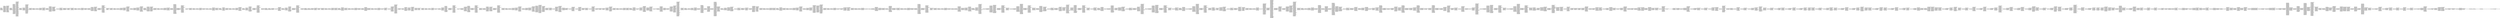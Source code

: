 digraph "graph.cfg.gv" {
	subgraph global {
		node [fontname=Courier fontsize=30.0 rank=same shape=box]
		block_0 [label="0: %00 = #0x1\l2: %01 = #0x40\l4: MSTORE(%01, %00)\l5: [NO_SSA] DUP1\l6: [NO_SSA] DUP5\l7: [NO_SSA] PUSH1\l9: [NO_SSA] PUSH1\lb: [NO_SSA] PUSH1\ld: [NO_SSA] INVALID\l"]
		block_e [label="e: [NO_SSA] SUB\lf: [NO_SSA] AND\l10: [NO_SSA] DUP2\l11: [NO_SSA] MSTORE\l12: [NO_SSA] PUSH1\l14: [NO_SSA] ADD\l15: [NO_SSA] DUP4\l16: [NO_SSA] DUP2\l17: [NO_SSA] MSTORE\l18: [NO_SSA] PUSH1\l1a: [NO_SSA] ADD\l1b: [NO_SSA] DUP3\l1c: [NO_SSA] DUP2\l1d: [NO_SSA] MSTORE\l1e: [NO_SSA] POP\l1f: [NO_SSA] PUSH1\l21: [NO_SSA] DUP6\l22: [NO_SSA] PUSH1\l24: [NO_SSA] MLOAD\l25: [NO_SSA] PUSH2\l28: [NO_SSA] SWAP2\l29: [NO_SSA] SWAP1\l2a: [NO_SSA] PUSH2\l2d: [NO_SSA] JUMP\l"]
		block_2e [label="2e: [NO_SSA] JUMPDEST\l2f: [NO_SSA] SWAP1\l30: [NO_SSA] DUP2\l31: [NO_SSA] MSTORE\l32: [NO_SSA] PUSH1\l34: [NO_SSA] DUP1\l35: [NO_SSA] MLOAD\l36: [NO_SSA] SWAP2\l37: [NO_SSA] DUP3\l38: [NO_SSA] SWAP1\l39: [NO_SSA] SUB\l3a: [NO_SSA] PUSH1\l3c: [NO_SSA] SWAP1\l3d: [NO_SSA] DUP2\l3e: [NO_SSA] ADD\l3f: [NO_SSA] DUP4\l40: [NO_SSA] SHA3\l41: [NO_SSA] DUP5\l42: [NO_SSA] MLOAD\l43: [NO_SSA] DUP2\l44: [NO_SSA] SLOAD\l45: [NO_SSA] PUSH1\l47: [NO_SSA] PUSH1\l49: [NO_SSA] PUSH1\l4b: [NO_SSA] INVALID\l"]
		block_4c [label="4c: [NO_SSA] SUB\l4d: [NO_SSA] SWAP1\l4e: [NO_SSA] SWAP2\l4f: [NO_SSA] AND\l50: [NO_SSA] PUSH1\l52: [NO_SSA] PUSH1\l54: [NO_SSA] PUSH1\l56: [NO_SSA] INVALID\l"]
		block_57 [label="57: [NO_SSA] SUB\l58: [NO_SSA] NOT\l59: [NO_SSA] SWAP1\l5a: [NO_SSA] SWAP2\l5b: [NO_SSA] AND\l5c: [NO_SSA] OR\l5d: [NO_SSA] DUP2\l5e: [NO_SSA] SSTORE\l5f: [NO_SSA] SWAP1\l60: [NO_SSA] DUP5\l61: [NO_SSA] ADD\l62: [NO_SSA] MLOAD\l63: [NO_SSA] PUSH1\l65: [NO_SSA] DUP1\l66: [NO_SSA] DUP4\l67: [NO_SSA] ADD\l68: [NO_SSA] SWAP2\l69: [NO_SSA] SWAP1\l6a: [NO_SSA] SWAP2\l6b: [NO_SSA] SSTORE\l6c: [NO_SSA] SWAP4\l6d: [NO_SSA] SWAP1\l6e: [NO_SSA] SWAP2\l6f: [NO_SSA] ADD\l70: [NO_SSA] MLOAD\l71: [NO_SSA] PUSH1\l73: [NO_SSA] SWAP1\l74: [NO_SSA] SWAP2\l75: [NO_SSA] ADD\l76: [NO_SSA] SSTORE\l77: [NO_SSA] PUSH1\l79: [NO_SSA] SWAP1\l7a: [NO_SSA] PUSH2\l7d: [NO_SSA] SWAP1\l7e: [NO_SSA] DUP8\l7f: [NO_SSA] SWAP1\l80: [NO_SSA] PUSH2\l83: [NO_SSA] JUMP\l"]
		block_84 [label="84: [NO_SSA] JUMPDEST\l85: [NO_SSA] SWAP1\l86: [NO_SSA] DUP2\l87: [NO_SSA] MSTORE\l88: [NO_SSA] PUSH1\l8a: [NO_SSA] MLOAD\l8b: [NO_SSA] PUSH1\l8d: [NO_SSA] SWAP2\l8e: [NO_SSA] DUP2\l8f: [NO_SSA] SWAP1\l90: [NO_SSA] SUB\l91: [NO_SSA] DUP3\l92: [NO_SSA] ADD\l93: [NO_SSA] SWAP1\l94: [NO_SSA] SHA3\l95: [NO_SSA] DUP1\l96: [NO_SSA] SLOAD\l97: [NO_SSA] PUSH1\l99: [NO_SSA] NOT\l9a: [NO_SSA] AND\l9b: [NO_SSA] SWAP3\l9c: [NO_SSA] ISZERO\l9d: [NO_SSA] ISZERO\l9e: [NO_SSA] SWAP3\l9f: [NO_SSA] SWAP1\la0: [NO_SSA] SWAP3\la1: [NO_SSA] OR\la2: [NO_SSA] SWAP1\la3: [NO_SSA] SWAP2\la4: [NO_SSA] SSTORE\la5: [NO_SSA] PUSH1\la7: [NO_SSA] DUP1\la8: [NO_SSA] SLOAD\la9: [NO_SSA] PUSH1\lab: [NO_SSA] DUP2\lac: [NO_SSA] ADD\lad: [NO_SSA] DUP3\lae: [NO_SSA] SSTORE\laf: [NO_SSA] PUSH1\lb1: [NO_SSA] SWAP2\lb2: [NO_SSA] SWAP1\lb3: [NO_SSA] SWAP2\lb4: [NO_SSA] MSTORE\lb5: [NO_SSA] DUP6\lb6: [NO_SSA] MLOAD\lb7: [NO_SSA] PUSH2\lba: [NO_SSA] SWAP3\lbb: [NO_SSA] PUSH32\ldc: [NO_SSA] SWAP1\ldd: [NO_SSA] SWAP3\lde: [NO_SSA] ADD\ldf: [NO_SSA] SWAP2\le0: [NO_SSA] DUP8\le1: [NO_SSA] ADD\le2: [NO_SSA] SWAP1\le3: [NO_SSA] PUSH2\le6: [NO_SSA] JUMP\l"]
		block_e7 [label="e7: [NO_SSA] JUMPDEST\le8: [NO_SSA] POP\le9: [NO_SSA] DUP3\lea: [NO_SSA] PUSH1\lec: [NO_SSA] PUSH1\lee: [NO_SSA] PUSH1\lf0: [NO_SSA] INVALID\l"]
		block_f1 [label="f1: [NO_SSA] SUB\lf2: [NO_SSA] AND\lf3: [NO_SSA] DUP5\lf4: [NO_SSA] PUSH1\lf6: [NO_SSA] MLOAD\lf7: [NO_SSA] PUSH2\lfa: [NO_SSA] SWAP2\lfb: [NO_SSA] SWAP1\lfc: [NO_SSA] PUSH2\lff: [NO_SSA] JUMP\l"]
		block_100 [label="100: [NO_SSA] JUMPDEST\l101: [NO_SSA] PUSH1\l103: [NO_SSA] DUP1\l104: [NO_SSA] MLOAD\l105: [NO_SSA] SWAP2\l106: [NO_SSA] DUP3\l107: [NO_SSA] SWAP1\l108: [NO_SSA] SUB\l109: [NO_SSA] DUP3\l10a: [NO_SSA] SHA3\l10b: [NO_SSA] DUP6\l10c: [NO_SSA] DUP4\l10d: [NO_SSA] MSTORE\l10e: [NO_SSA] PUSH1\l110: [NO_SSA] DUP4\l111: [NO_SSA] ADD\l112: [NO_SSA] DUP6\l113: [NO_SSA] SWAP1\l114: [NO_SSA] MSTORE\l115: [NO_SSA] SWAP2\l116: [NO_SSA] PUSH32\l137: [NO_SSA] SWAP2\l138: [NO_SSA] ADD\l139: [NO_SSA] PUSH1\l13b: [NO_SSA] MLOAD\l13c: [NO_SSA] DUP1\l13d: [NO_SSA] SWAP2\l13e: [NO_SSA] SUB\l13f: [NO_SSA] SWAP1\l140: [NO_SSA] LOG3\l141: [NO_SSA] POP\l142: [NO_SSA] POP\l143: [NO_SSA] POP\l144: [NO_SSA] POP\l145: [NO_SSA] JUMP\l"]
		block_146 [label="146: [NO_SSA] JUMPDEST\l147: [NO_SSA] PUSH1\l149: [NO_SSA] SLOAD\l14a: [NO_SSA] PUSH1\l14c: [NO_SSA] PUSH1\l14e: [NO_SSA] PUSH1\l150: [NO_SSA] INVALID\l"]
		block_151 [label="151: [NO_SSA] SUB\l152: [NO_SSA] AND\l153: [NO_SSA] CALLER\l154: [NO_SSA] EQ\l155: [NO_SSA] PUSH2\l158: [NO_SSA] JUMPI\l"]
		block_159 [label="159: [NO_SSA] PUSH1\l15b: [NO_SSA] MLOAD\l15c: [NO_SSA] PUSH3\l160: [NO_SSA] PUSH1\l162: [NO_SSA] INVALID\l"]
		block_163 [label="163: [NO_SSA] DUP2\l164: [NO_SSA] MSTORE\l165: [NO_SSA] PUSH1\l167: [NO_SSA] ADD\l168: [NO_SSA] PUSH2\l16b: [NO_SSA] SWAP1\l16c: [NO_SSA] PUSH2\l16f: [NO_SSA] JUMP\l"]
		block_170 [label="170: [NO_SSA] JUMPDEST\l171: [NO_SSA] PUSH1\l173: [NO_SSA] SLOAD\l174: [NO_SSA] PUSH1\l176: [NO_SSA] SLOAD\l177: [NO_SSA] PUSH1\l179: [NO_SSA] MLOAD\l17a: [NO_SSA] PUSH4\l17f: [NO_SSA] PUSH1\l181: [NO_SSA] INVALID\l"]
		block_182 [label="182: [NO_SSA] DUP2\l183: [NO_SSA] MSTORE\l184: [NO_SSA] PUSH1\l186: [NO_SSA] PUSH1\l188: [NO_SSA] PUSH1\l18a: [NO_SSA] INVALID\l"]
		block_18b [label="18b: [NO_SSA] SUB\l18c: [NO_SSA] SWAP3\l18d: [NO_SSA] DUP4\l18e: [NO_SSA] AND\l18f: [NO_SSA] SWAP3\l190: [NO_SSA] PUSH4\l195: [NO_SSA] SWAP3\l196: [NO_SSA] PUSH2\l199: [NO_SSA] SWAP3\l19a: [NO_SSA] SWAP2\l19b: [NO_SSA] AND\l19c: [NO_SSA] SWAP1\l19d: [NO_SSA] ADDRESS\l19e: [NO_SSA] SWAP1\l19f: [NO_SSA] DUP7\l1a0: [NO_SSA] SWAP1\l1a1: [NO_SSA] PUSH1\l1a3: [NO_SSA] ADD\l1a4: [NO_SSA] PUSH2\l1a7: [NO_SSA] JUMP\l"]
		block_1a8 [label="1a8: [NO_SSA] JUMPDEST\l1a9: [NO_SSA] PUSH1\l1ab: [NO_SSA] PUSH1\l1ad: [NO_SSA] MLOAD\l1ae: [NO_SSA] DUP1\l1af: [NO_SSA] DUP4\l1b0: [NO_SSA] SUB\l1b1: [NO_SSA] DUP2\l1b2: [NO_SSA] PUSH1\l1b4: [NO_SSA] DUP8\l1b5: [NO_SSA] DUP1\l1b6: [NO_SSA] EXTCODESIZE\l1b7: [NO_SSA] ISZERO\l1b8: [NO_SSA] DUP1\l1b9: [NO_SSA] ISZERO\l1ba: [NO_SSA] PUSH2\l1bd: [NO_SSA] JUMPI\l"]
		block_1be [label="1be: [NO_SSA] PUSH1\l1c0: [NO_SSA] DUP1\l1c1: [NO_SSA] REVERT\l"]
		block_1c2 [label="1c2: [NO_SSA] JUMPDEST\l1c3: [NO_SSA] POP\l1c4: [NO_SSA] GAS\l1c5: [NO_SSA] CALL\l1c6: [NO_SSA] ISZERO\l1c7: [NO_SSA] DUP1\l1c8: [NO_SSA] ISZERO\l1c9: [NO_SSA] PUSH2\l1cc: [NO_SSA] JUMPI\l"]
		block_1cd [label="1cd: [NO_SSA] RETURNDATASIZE\l1ce: [NO_SSA] PUSH1\l1d0: [NO_SSA] DUP1\l1d1: [NO_SSA] RETURNDATACOPY\l1d2: [NO_SSA] RETURNDATASIZE\l1d3: [NO_SSA] PUSH1\l1d5: [NO_SSA] REVERT\l"]
		block_1d6 [label="1d6: [NO_SSA] JUMPDEST\l1d7: [NO_SSA] POP\l1d8: [NO_SSA] POP\l1d9: [NO_SSA] POP\l1da: [NO_SSA] POP\l1db: [NO_SSA] POP\l1dc: [NO_SSA] JUMP\l"]
		block_1dd [label="1dd: [NO_SSA] JUMPDEST\l1de: [NO_SSA] PUSH1\l1e0: [NO_SSA] DUP1\l1e1: [NO_SSA] SLOAD\l1e2: [NO_SSA] PUSH1\l1e4: [NO_SSA] PUSH1\l1e6: [NO_SSA] PUSH1\l1e8: [NO_SSA] INVALID\l"]
		block_1e9 [label="1e9: [NO_SSA] SUB\l1ea: [NO_SSA] AND\l1eb: [NO_SSA] CALLER\l1ec: [NO_SSA] EQ\l1ed: [NO_SSA] PUSH2\l1f0: [NO_SSA] JUMPI\l"]
		block_1f1 [label="1f1: [NO_SSA] PUSH1\l1f3: [NO_SSA] MLOAD\l1f4: [NO_SSA] PUSH3\l1f8: [NO_SSA] PUSH1\l1fa: [NO_SSA] INVALID\l"]
		block_1fb [label="1fb: [NO_SSA] DUP2\l1fc: [NO_SSA] MSTORE\l1fd: [NO_SSA] PUSH1\l1ff: [NO_SSA] ADD\l200: [NO_SSA] PUSH2\l203: [NO_SSA] SWAP1\l204: [NO_SSA] PUSH2\l207: [NO_SSA] JUMP\l"]
		block_208 [label="208: [NO_SSA] JUMPDEST\l209: [NO_SSA] PUSH1\l20b: [NO_SSA] MLOAD\l20c: [NO_SSA] PUSH4\l211: [NO_SSA] PUSH1\l213: [NO_SSA] INVALID\l"]
		block_214 [label="214: [NO_SSA] DUP2\l215: [NO_SSA] MSTORE\l216: [NO_SSA] PUSH1\l218: [NO_SSA] PUSH1\l21a: [NO_SSA] PUSH1\l21c: [NO_SSA] INVALID\l"]
		block_21d [label="21d: [NO_SSA] SUB\l21e: [NO_SSA] DUP4\l21f: [NO_SSA] DUP2\l220: [NO_SSA] AND\l221: [NO_SSA] PUSH1\l223: [NO_SSA] DUP4\l224: [NO_SSA] ADD\l225: [NO_SSA] MSTORE\l226: [NO_SSA] DUP5\l227: [NO_SSA] AND\l228: [NO_SSA] SWAP1\l229: [NO_SSA] PUSH4\l22e: [NO_SSA] SWAP1\l22f: [NO_SSA] PUSH1\l231: [NO_SSA] ADD\l"]
		block_232 [label="232: [NO_SSA] JUMPDEST\l233: [NO_SSA] PUSH1\l235: [NO_SSA] PUSH1\l237: [NO_SSA] MLOAD\l238: [NO_SSA] DUP1\l239: [NO_SSA] DUP4\l23a: [NO_SSA] SUB\l23b: [NO_SSA] DUP2\l23c: [NO_SSA] PUSH1\l23e: [NO_SSA] DUP8\l23f: [NO_SSA] GAS\l240: [NO_SSA] CALL\l241: [NO_SSA] ISZERO\l242: [NO_SSA] DUP1\l243: [NO_SSA] ISZERO\l244: [NO_SSA] PUSH2\l247: [NO_SSA] JUMPI\l"]
		block_248 [label="248: [NO_SSA] RETURNDATASIZE\l249: [NO_SSA] PUSH1\l24b: [NO_SSA] DUP1\l24c: [NO_SSA] RETURNDATACOPY\l24d: [NO_SSA] RETURNDATASIZE\l24e: [NO_SSA] PUSH1\l250: [NO_SSA] REVERT\l"]
		block_251 [label="251: [NO_SSA] JUMPDEST\l252: [NO_SSA] POP\l253: [NO_SSA] POP\l254: [NO_SSA] POP\l255: [NO_SSA] POP\l256: [NO_SSA] PUSH1\l258: [NO_SSA] MLOAD\l259: [NO_SSA] RETURNDATASIZE\l25a: [NO_SSA] PUSH1\l25c: [NO_SSA] NOT\l25d: [NO_SSA] PUSH1\l25f: [NO_SSA] DUP3\l260: [NO_SSA] ADD\l261: [NO_SSA] AND\l262: [NO_SSA] DUP3\l263: [NO_SSA] ADD\l264: [NO_SSA] DUP1\l265: [NO_SSA] PUSH1\l267: [NO_SSA] MSTORE\l268: [NO_SSA] POP\l269: [NO_SSA] DUP2\l26a: [NO_SSA] ADD\l26b: [NO_SSA] SWAP1\l26c: [NO_SSA] PUSH2\l26f: [NO_SSA] SWAP2\l270: [NO_SSA] SWAP1\l271: [NO_SSA] PUSH2\l274: [NO_SSA] JUMP\l"]
		block_275 [label="275: [NO_SSA] JUMPDEST\l276: [NO_SSA] SWAP4\l277: [NO_SSA] SWAP3\l278: [NO_SSA] POP\l279: [NO_SSA] POP\l27a: [NO_SSA] POP\l27b: [NO_SSA] JUMP\l"]
		block_27c [label="27c: [NO_SSA] JUMPDEST\l27d: [NO_SSA] PUSH1\l27f: [NO_SSA] SLOAD\l280: [NO_SSA] PUSH1\l282: [NO_SSA] PUSH1\l284: [NO_SSA] PUSH1\l286: [NO_SSA] INVALID\l"]
		block_287 [label="287: [NO_SSA] SUB\l288: [NO_SSA] AND\l289: [NO_SSA] CALLER\l28a: [NO_SSA] EQ\l28b: [NO_SSA] PUSH2\l28e: [NO_SSA] JUMPI\l"]
		block_28f [label="28f: [NO_SSA] PUSH1\l291: [NO_SSA] MLOAD\l292: [NO_SSA] PUSH3\l296: [NO_SSA] PUSH1\l298: [NO_SSA] INVALID\l"]
		block_299 [label="299: [NO_SSA] DUP2\l29a: [NO_SSA] MSTORE\l29b: [NO_SSA] PUSH1\l29d: [NO_SSA] ADD\l29e: [NO_SSA] PUSH2\l2a1: [NO_SSA] SWAP1\l2a2: [NO_SSA] PUSH2\l2a5: [NO_SSA] JUMP\l"]
		block_2a6 [label="2a6: [NO_SSA] JUMPDEST\l2a7: [NO_SSA] PUSH1\l2a9: [NO_SSA] DUP3\l2aa: [NO_SSA] PUSH1\l2ac: [NO_SSA] MLOAD\l2ad: [NO_SSA] PUSH2\l2b0: [NO_SSA] SWAP2\l2b1: [NO_SSA] SWAP1\l2b2: [NO_SSA] PUSH2\l2b5: [NO_SSA] JUMP\l"]
		block_2b6 [label="2b6: [NO_SSA] JUMPDEST\l2b7: [NO_SSA] SWAP1\l2b8: [NO_SSA] DUP2\l2b9: [NO_SSA] MSTORE\l2ba: [NO_SSA] PUSH1\l2bc: [NO_SSA] MLOAD\l2bd: [NO_SSA] SWAP1\l2be: [NO_SSA] DUP2\l2bf: [NO_SSA] SWAP1\l2c0: [NO_SSA] SUB\l2c1: [NO_SSA] PUSH1\l2c3: [NO_SSA] ADD\l2c4: [NO_SSA] SWAP1\l2c5: [NO_SSA] SHA3\l2c6: [NO_SSA] SLOAD\l2c7: [NO_SSA] PUSH1\l2c9: [NO_SSA] AND\l2ca: [NO_SSA] PUSH2\l2cd: [NO_SSA] JUMPI\l"]
		block_2ce [label="2ce: [NO_SSA] PUSH1\l2d0: [NO_SSA] MLOAD\l2d1: [NO_SSA] PUSH3\l2d5: [NO_SSA] PUSH1\l2d7: [NO_SSA] INVALID\l"]
		block_2d8 [label="2d8: [NO_SSA] DUP2\l2d9: [NO_SSA] MSTORE\l2da: [NO_SSA] PUSH1\l2dc: [NO_SSA] ADD\l2dd: [NO_SSA] PUSH2\l2e0: [NO_SSA] SWAP1\l2e1: [NO_SSA] PUSH2\l2e4: [NO_SSA] JUMP\l"]
		block_2e5 [label="2e5: [NO_SSA] JUMPDEST\l2e6: [NO_SSA] DUP1\l2e7: [NO_SSA] PUSH1\l2e9: [NO_SSA] DUP4\l2ea: [NO_SSA] PUSH1\l2ec: [NO_SSA] MLOAD\l2ed: [NO_SSA] PUSH2\l2f0: [NO_SSA] SWAP2\l2f1: [NO_SSA] SWAP1\l2f2: [NO_SSA] PUSH2\l2f5: [NO_SSA] JUMP\l"]
		block_2f6 [label="2f6: [NO_SSA] JUMPDEST\l2f7: [NO_SSA] SWAP1\l2f8: [NO_SSA] DUP2\l2f9: [NO_SSA] MSTORE\l2fa: [NO_SSA] PUSH1\l2fc: [NO_SSA] MLOAD\l2fd: [NO_SSA] SWAP1\l2fe: [NO_SSA] DUP2\l2ff: [NO_SSA] SWAP1\l300: [NO_SSA] SUB\l301: [NO_SSA] PUSH1\l303: [NO_SSA] ADD\l304: [NO_SSA] DUP2\l305: [NO_SSA] SHA3\l306: [NO_SSA] DUP1\l307: [NO_SSA] SLOAD\l308: [NO_SSA] PUSH1\l30a: [NO_SSA] PUSH1\l30c: [NO_SSA] PUSH1\l30e: [NO_SSA] INVALID\l"]
		block_30f [label="30f: [NO_SSA] SUB\l310: [NO_SSA] SWAP4\l311: [NO_SSA] DUP5\l312: [NO_SSA] AND\l313: [NO_SSA] PUSH1\l315: [NO_SSA] PUSH1\l317: [NO_SSA] PUSH1\l319: [NO_SSA] INVALID\l"]
		block_31a [label="31a: [NO_SSA] SUB\l31b: [NO_SSA] NOT\l31c: [NO_SSA] SWAP1\l31d: [NO_SSA] SWAP2\l31e: [NO_SSA] AND\l31f: [NO_SSA] OR\l320: [NO_SSA] SWAP1\l321: [NO_SSA] SSTORE\l322: [NO_SSA] SWAP1\l323: [NO_SSA] DUP3\l324: [NO_SSA] AND\l325: [NO_SSA] SWAP1\l326: [NO_SSA] PUSH2\l329: [NO_SSA] SWAP1\l32a: [NO_SSA] DUP5\l32b: [NO_SSA] SWAP1\l32c: [NO_SSA] PUSH2\l32f: [NO_SSA] JUMP\l"]
		block_330 [label="330: [NO_SSA] JUMPDEST\l331: [NO_SSA] PUSH1\l333: [NO_SSA] MLOAD\l334: [NO_SSA] SWAP1\l335: [NO_SSA] DUP2\l336: [NO_SSA] SWAP1\l337: [NO_SSA] SUB\l338: [NO_SSA] DUP2\l339: [NO_SSA] SHA3\l33a: [NO_SSA] SWAP1\l33b: [NO_SSA] PUSH32\l35c: [NO_SSA] SWAP1\l35d: [NO_SSA] PUSH1\l35f: [NO_SSA] SWAP1\l360: [NO_SSA] LOG3\l361: [NO_SSA] POP\l362: [NO_SSA] POP\l363: [NO_SSA] JUMP\l"]
		block_364 [label="364: [NO_SSA] JUMPDEST\l365: [NO_SSA] PUSH1\l367: [NO_SSA] SLOAD\l368: [NO_SSA] PUSH1\l36a: [NO_SSA] PUSH1\l36c: [NO_SSA] PUSH1\l36e: [NO_SSA] INVALID\l"]
		block_36f [label="36f: [NO_SSA] SUB\l370: [NO_SSA] AND\l371: [NO_SSA] CALLER\l372: [NO_SSA] EQ\l373: [NO_SSA] PUSH2\l376: [NO_SSA] JUMPI\l"]
		block_377 [label="377: [NO_SSA] PUSH1\l379: [NO_SSA] MLOAD\l37a: [NO_SSA] PUSH3\l37e: [NO_SSA] PUSH1\l380: [NO_SSA] INVALID\l"]
		block_381 [label="381: [NO_SSA] DUP2\l382: [NO_SSA] MSTORE\l383: [NO_SSA] PUSH1\l385: [NO_SSA] ADD\l386: [NO_SSA] PUSH2\l389: [NO_SSA] SWAP1\l38a: [NO_SSA] PUSH2\l38d: [NO_SSA] JUMP\l"]
		block_38e [label="38e: [NO_SSA] JUMPDEST\l38f: [NO_SSA] PUSH1\l391: [NO_SSA] SLOAD\l392: [NO_SSA] PUSH1\l394: [NO_SSA] SLOAD\l395: [NO_SSA] PUSH1\l397: [NO_SSA] MLOAD\l398: [NO_SSA] PUSH4\l39d: [NO_SSA] PUSH1\l39f: [NO_SSA] INVALID\l"]
		block_3a0 [label="3a0: [NO_SSA] DUP2\l3a1: [NO_SSA] MSTORE\l3a2: [NO_SSA] PUSH1\l3a4: [NO_SSA] PUSH1\l3a6: [NO_SSA] PUSH1\l3a8: [NO_SSA] INVALID\l"]
		block_3a9 [label="3a9: [NO_SSA] SUB\l3aa: [NO_SSA] SWAP2\l3ab: [NO_SSA] DUP3\l3ac: [NO_SSA] AND\l3ad: [NO_SSA] PUSH1\l3af: [NO_SSA] DUP3\l3b0: [NO_SSA] ADD\l3b1: [NO_SSA] MSTORE\l3b2: [NO_SSA] PUSH1\l3b4: [NO_SSA] DUP2\l3b5: [NO_SSA] ADD\l3b6: [NO_SSA] DUP5\l3b7: [NO_SSA] SWAP1\l3b8: [NO_SSA] MSTORE\l3b9: [NO_SSA] SWAP2\l3ba: [NO_SSA] AND\l3bb: [NO_SSA] SWAP1\l3bc: [NO_SSA] PUSH4\l3c1: [NO_SSA] SWAP1\l3c2: [NO_SSA] PUSH1\l3c4: [NO_SSA] ADD\l3c5: [NO_SSA] PUSH1\l3c7: [NO_SSA] PUSH1\l3c9: [NO_SSA] MLOAD\l3ca: [NO_SSA] DUP1\l3cb: [NO_SSA] DUP4\l3cc: [NO_SSA] SUB\l3cd: [NO_SSA] DUP2\l3ce: [NO_SSA] PUSH1\l3d0: [NO_SSA] DUP8\l3d1: [NO_SSA] GAS\l3d2: [NO_SSA] CALL\l3d3: [NO_SSA] ISZERO\l3d4: [NO_SSA] DUP1\l3d5: [NO_SSA] ISZERO\l3d6: [NO_SSA] PUSH2\l3d9: [NO_SSA] JUMPI\l"]
		block_3da [label="3da: [NO_SSA] RETURNDATASIZE\l3db: [NO_SSA] PUSH1\l3dd: [NO_SSA] DUP1\l3de: [NO_SSA] RETURNDATACOPY\l3df: [NO_SSA] RETURNDATASIZE\l3e0: [NO_SSA] PUSH1\l3e2: [NO_SSA] REVERT\l"]
		block_3e3 [label="3e3: [NO_SSA] JUMPDEST\l3e4: [NO_SSA] POP\l3e5: [NO_SSA] POP\l3e6: [NO_SSA] POP\l3e7: [NO_SSA] POP\l3e8: [NO_SSA] PUSH1\l3ea: [NO_SSA] MLOAD\l3eb: [NO_SSA] RETURNDATASIZE\l3ec: [NO_SSA] PUSH1\l3ee: [NO_SSA] NOT\l3ef: [NO_SSA] PUSH1\l3f1: [NO_SSA] DUP3\l3f2: [NO_SSA] ADD\l3f3: [NO_SSA] AND\l3f4: [NO_SSA] DUP3\l3f5: [NO_SSA] ADD\l3f6: [NO_SSA] DUP1\l3f7: [NO_SSA] PUSH1\l3f9: [NO_SSA] MSTORE\l3fa: [NO_SSA] POP\l3fb: [NO_SSA] DUP2\l3fc: [NO_SSA] ADD\l3fd: [NO_SSA] SWAP1\l3fe: [NO_SSA] PUSH2\l401: [NO_SSA] SWAP2\l402: [NO_SSA] SWAP1\l403: [NO_SSA] PUSH2\l406: [NO_SSA] JUMP\l"]
		block_407 [label="407: [NO_SSA] JUMPDEST\l408: [NO_SSA] POP\l409: [NO_SSA] POP\l40a: [NO_SSA] JUMP\l"]
		block_40b [label="40b: [NO_SSA] JUMPDEST\l40c: [NO_SSA] PUSH1\l40e: [NO_SSA] SLOAD\l40f: [NO_SSA] PUSH1\l411: [NO_SSA] PUSH1\l413: [NO_SSA] PUSH1\l415: [NO_SSA] INVALID\l"]
		block_416 [label="416: [NO_SSA] SUB\l417: [NO_SSA] AND\l418: [NO_SSA] CALLER\l419: [NO_SSA] EQ\l41a: [NO_SSA] PUSH2\l41d: [NO_SSA] JUMPI\l"]
		block_41e [label="41e: [NO_SSA] PUSH1\l420: [NO_SSA] MLOAD\l421: [NO_SSA] PUSH3\l425: [NO_SSA] PUSH1\l427: [NO_SSA] INVALID\l"]
		block_428 [label="428: [NO_SSA] DUP2\l429: [NO_SSA] MSTORE\l42a: [NO_SSA] PUSH1\l42c: [NO_SSA] ADD\l42d: [NO_SSA] PUSH2\l430: [NO_SSA] SWAP1\l431: [NO_SSA] PUSH2\l434: [NO_SSA] JUMP\l"]
		block_435 [label="435: [NO_SSA] JUMPDEST\l436: [NO_SSA] PUSH1\l438: [NO_SSA] PUSH1\l43a: [NO_SSA] PUSH1\l43c: [NO_SSA] INVALID\l"]
		block_43d [label="43d: [NO_SSA] SUB\l43e: [NO_SSA] DUP2\l43f: [NO_SSA] AND\l440: [NO_SSA] PUSH2\l443: [NO_SSA] JUMPI\l"]
		block_444 [label="444: [NO_SSA] PUSH1\l446: [NO_SSA] MLOAD\l447: [NO_SSA] PUSH4\l44c: [NO_SSA] PUSH1\l44e: [NO_SSA] INVALID\l"]
		block_44f [label="44f: [NO_SSA] DUP2\l450: [NO_SSA] MSTORE\l451: [NO_SSA] PUSH1\l453: [NO_SSA] ADD\l454: [NO_SSA] PUSH1\l456: [NO_SSA] MLOAD\l457: [NO_SSA] DUP1\l458: [NO_SSA] SWAP2\l459: [NO_SSA] SUB\l45a: [NO_SSA] SWAP1\l45b: [NO_SSA] REVERT\l"]
		block_45c [label="45c: [NO_SSA] JUMPDEST\l45d: [NO_SSA] PUSH1\l45f: [NO_SSA] DUP1\l460: [NO_SSA] SLOAD\l461: [NO_SSA] PUSH1\l463: [NO_SSA] PUSH1\l465: [NO_SSA] PUSH1\l467: [NO_SSA] INVALID\l"]
		block_468 [label="468: [NO_SSA] SUB\l469: [NO_SSA] NOT\l46a: [NO_SSA] AND\l46b: [NO_SSA] PUSH1\l46d: [NO_SSA] PUSH1\l46f: [NO_SSA] PUSH1\l471: [NO_SSA] INVALID\l"]
		block_472 [label="472: [NO_SSA] SUB\l473: [NO_SSA] SWAP3\l474: [NO_SSA] SWAP1\l475: [NO_SSA] SWAP3\l476: [NO_SSA] AND\l477: [NO_SSA] SWAP2\l478: [NO_SSA] SWAP1\l479: [NO_SSA] SWAP2\l47a: [NO_SSA] OR\l47b: [NO_SSA] SWAP1\l47c: [NO_SSA] SSTORE\l47d: [NO_SSA] JUMP\l"]
		block_47e [label="47e: [NO_SSA] JUMPDEST\l47f: [NO_SSA] PUSH1\l481: [NO_SSA] SLOAD\l482: [NO_SSA] PUSH1\l484: [NO_SSA] PUSH1\l486: [NO_SSA] PUSH1\l488: [NO_SSA] INVALID\l"]
		block_489 [label="489: [NO_SSA] SUB\l48a: [NO_SSA] AND\l48b: [NO_SSA] CALLER\l48c: [NO_SSA] EQ\l48d: [NO_SSA] PUSH2\l490: [NO_SSA] JUMPI\l"]
		block_491 [label="491: [NO_SSA] PUSH1\l493: [NO_SSA] MLOAD\l494: [NO_SSA] PUSH3\l498: [NO_SSA] PUSH1\l49a: [NO_SSA] INVALID\l"]
		block_49b [label="49b: [NO_SSA] DUP2\l49c: [NO_SSA] MSTORE\l49d: [NO_SSA] PUSH1\l49f: [NO_SSA] ADD\l4a0: [NO_SSA] PUSH2\l4a3: [NO_SSA] SWAP1\l4a4: [NO_SSA] PUSH2\l4a7: [NO_SSA] JUMP\l"]
		block_4a8 [label="4a8: [NO_SSA] JUMPDEST\l4a9: [NO_SSA] PUSH1\l4ab: [NO_SSA] PUSH1\l4ad: [NO_SSA] SWAP1\l4ae: [NO_SSA] SLOAD\l4af: [NO_SSA] SWAP1\l4b0: [NO_SSA] PUSH2\l4b3: [NO_SSA] EXP\l4b4: [NO_SSA] SWAP1\l4b5: [NO_SSA] DIV\l4b6: [NO_SSA] PUSH1\l4b8: [NO_SSA] PUSH1\l4ba: [NO_SSA] PUSH1\l4bc: [NO_SSA] INVALID\l"]
		block_4bd [label="4bd: [NO_SSA] SUB\l4be: [NO_SSA] AND\l4bf: [NO_SSA] PUSH1\l4c1: [NO_SSA] PUSH1\l4c3: [NO_SSA] PUSH1\l4c5: [NO_SSA] INVALID\l"]
		block_4c6 [label="4c6: [NO_SSA] SUB\l4c7: [NO_SSA] AND\l4c8: [NO_SSA] PUSH4\l4cd: [NO_SSA] PUSH1\l4cf: [NO_SSA] MLOAD\l4d0: [NO_SSA] DUP2\l4d1: [NO_SSA] PUSH4\l4d6: [NO_SSA] AND\l4d7: [NO_SSA] PUSH1\l4d9: [NO_SSA] INVALID\l"]
		block_4da [label="4da: [NO_SSA] DUP2\l4db: [NO_SSA] MSTORE\l4dc: [NO_SSA] PUSH1\l4de: [NO_SSA] ADD\l4df: [NO_SSA] PUSH1\l4e1: [NO_SSA] PUSH1\l4e3: [NO_SSA] MLOAD\l4e4: [NO_SSA] DUP1\l4e5: [NO_SSA] DUP4\l4e6: [NO_SSA] SUB\l4e7: [NO_SSA] DUP2\l4e8: [NO_SSA] DUP7\l4e9: [NO_SSA] GAS\l4ea: [NO_SSA] STATICCALL\l4eb: [NO_SSA] ISZERO\l4ec: [NO_SSA] DUP1\l4ed: [NO_SSA] ISZERO\l4ee: [NO_SSA] PUSH2\l4f1: [NO_SSA] JUMPI\l"]
		block_4f2 [label="4f2: [NO_SSA] RETURNDATASIZE\l4f3: [NO_SSA] PUSH1\l4f5: [NO_SSA] DUP1\l4f6: [NO_SSA] RETURNDATACOPY\l4f7: [NO_SSA] RETURNDATASIZE\l4f8: [NO_SSA] PUSH1\l4fa: [NO_SSA] REVERT\l"]
		block_4fb [label="4fb: [NO_SSA] JUMPDEST\l4fc: [NO_SSA] POP\l4fd: [NO_SSA] POP\l4fe: [NO_SSA] POP\l4ff: [NO_SSA] POP\l500: [NO_SSA] PUSH1\l502: [NO_SSA] MLOAD\l503: [NO_SSA] RETURNDATASIZE\l504: [NO_SSA] PUSH1\l506: [NO_SSA] NOT\l507: [NO_SSA] PUSH1\l509: [NO_SSA] DUP3\l50a: [NO_SSA] ADD\l50b: [NO_SSA] AND\l50c: [NO_SSA] DUP3\l50d: [NO_SSA] ADD\l50e: [NO_SSA] DUP1\l50f: [NO_SSA] PUSH1\l511: [NO_SSA] MSTORE\l512: [NO_SSA] POP\l513: [NO_SSA] DUP2\l514: [NO_SSA] ADD\l515: [NO_SSA] SWAP1\l516: [NO_SSA] PUSH2\l519: [NO_SSA] SWAP2\l51a: [NO_SSA] SWAP1\l51b: [NO_SSA] PUSH2\l51e: [NO_SSA] JUMP\l"]
		block_51f [label="51f: [NO_SSA] JUMPDEST\l520: [NO_SSA] PUSH1\l522: [NO_SSA] PUSH1\l524: [NO_SSA] PUSH1\l526: [NO_SSA] INVALID\l"]
		block_527 [label="527: [NO_SSA] SUB\l528: [NO_SSA] AND\l529: [NO_SSA] DUP4\l52a: [NO_SSA] PUSH1\l52c: [NO_SSA] PUSH1\l52e: [NO_SSA] PUSH1\l530: [NO_SSA] INVALID\l"]
		block_531 [label="531: [NO_SSA] SUB\l532: [NO_SSA] AND\l533: [NO_SSA] EQ\l534: [NO_SSA] ISZERO\l535: [NO_SSA] PUSH2\l538: [NO_SSA] JUMPI\l"]
		block_539 [label="539: [NO_SSA] PUSH2\l53c: [NO_SSA] DUP5\l53d: [NO_SSA] ADDRESS\l53e: [NO_SSA] DUP5\l53f: [NO_SSA] PUSH2\l542: [NO_SSA] JUMP\l"]
		block_543 [label="543: [NO_SSA] JUMPDEST\l544: [NO_SSA] PUSH2\l547: [NO_SSA] JUMP\l"]
		block_548 [label="548: [NO_SSA] JUMPDEST\l549: [NO_SSA] PUSH1\l54b: [NO_SSA] PUSH1\l54d: [NO_SSA] SWAP1\l54e: [NO_SSA] SLOAD\l54f: [NO_SSA] SWAP1\l550: [NO_SSA] PUSH2\l553: [NO_SSA] EXP\l554: [NO_SSA] SWAP1\l555: [NO_SSA] DIV\l556: [NO_SSA] PUSH1\l558: [NO_SSA] PUSH1\l55a: [NO_SSA] PUSH1\l55c: [NO_SSA] INVALID\l"]
		block_55d [label="55d: [NO_SSA] SUB\l55e: [NO_SSA] AND\l55f: [NO_SSA] PUSH1\l561: [NO_SSA] PUSH1\l563: [NO_SSA] PUSH1\l565: [NO_SSA] INVALID\l"]
		block_566 [label="566: [NO_SSA] SUB\l567: [NO_SSA] AND\l568: [NO_SSA] PUSH4\l56d: [NO_SSA] PUSH1\l56f: [NO_SSA] MLOAD\l570: [NO_SSA] DUP2\l571: [NO_SSA] PUSH4\l576: [NO_SSA] AND\l577: [NO_SSA] PUSH1\l579: [NO_SSA] INVALID\l"]
		block_57a [label="57a: [NO_SSA] DUP2\l57b: [NO_SSA] MSTORE\l57c: [NO_SSA] PUSH1\l57e: [NO_SSA] ADD\l57f: [NO_SSA] PUSH1\l581: [NO_SSA] PUSH1\l583: [NO_SSA] MLOAD\l584: [NO_SSA] DUP1\l585: [NO_SSA] DUP4\l586: [NO_SSA] SUB\l587: [NO_SSA] DUP2\l588: [NO_SSA] DUP7\l589: [NO_SSA] GAS\l58a: [NO_SSA] STATICCALL\l58b: [NO_SSA] ISZERO\l58c: [NO_SSA] DUP1\l58d: [NO_SSA] ISZERO\l58e: [NO_SSA] PUSH2\l591: [NO_SSA] JUMPI\l"]
		block_592 [label="592: [NO_SSA] RETURNDATASIZE\l593: [NO_SSA] PUSH1\l595: [NO_SSA] DUP1\l596: [NO_SSA] RETURNDATACOPY\l597: [NO_SSA] RETURNDATASIZE\l598: [NO_SSA] PUSH1\l59a: [NO_SSA] REVERT\l"]
		block_59b [label="59b: [NO_SSA] JUMPDEST\l59c: [NO_SSA] POP\l59d: [NO_SSA] POP\l59e: [NO_SSA] POP\l59f: [NO_SSA] POP\l5a0: [NO_SSA] PUSH1\l5a2: [NO_SSA] MLOAD\l5a3: [NO_SSA] RETURNDATASIZE\l5a4: [NO_SSA] PUSH1\l5a6: [NO_SSA] NOT\l5a7: [NO_SSA] PUSH1\l5a9: [NO_SSA] DUP3\l5aa: [NO_SSA] ADD\l5ab: [NO_SSA] AND\l5ac: [NO_SSA] DUP3\l5ad: [NO_SSA] ADD\l5ae: [NO_SSA] DUP1\l5af: [NO_SSA] PUSH1\l5b1: [NO_SSA] MSTORE\l5b2: [NO_SSA] POP\l5b3: [NO_SSA] DUP2\l5b4: [NO_SSA] ADD\l5b5: [NO_SSA] SWAP1\l5b6: [NO_SSA] PUSH2\l5b9: [NO_SSA] SWAP2\l5ba: [NO_SSA] SWAP1\l5bb: [NO_SSA] PUSH2\l5be: [NO_SSA] JUMP\l"]
		block_5bf [label="5bf: [NO_SSA] JUMPDEST\l5c0: [NO_SSA] PUSH1\l5c2: [NO_SSA] PUSH1\l5c4: [NO_SSA] PUSH1\l5c6: [NO_SSA] INVALID\l"]
		block_5c7 [label="5c7: [NO_SSA] SUB\l5c8: [NO_SSA] AND\l5c9: [NO_SSA] DUP5\l5ca: [NO_SSA] PUSH1\l5cc: [NO_SSA] PUSH1\l5ce: [NO_SSA] PUSH1\l5d0: [NO_SSA] INVALID\l"]
		block_5d1 [label="5d1: [NO_SSA] SUB\l5d2: [NO_SSA] AND\l5d3: [NO_SSA] EQ\l5d4: [NO_SSA] ISZERO\l5d5: [NO_SSA] PUSH2\l5d8: [NO_SSA] JUMPI\l"]
		block_5d9 [label="5d9: [NO_SSA] PUSH2\l5dc: [NO_SSA] DUP4\l5dd: [NO_SSA] ADDRESS\l5de: [NO_SSA] DUP5\l5df: [NO_SSA] PUSH2\l5e2: [NO_SSA] JUMP\l"]
		block_5e3 [label="5e3: [NO_SSA] JUMPDEST\l5e4: [NO_SSA] PUSH2\l5e7: [NO_SSA] DUP5\l5e8: [NO_SSA] DUP5\l5e9: [NO_SSA] DUP4\l5ea: [NO_SSA] DUP6\l5eb: [NO_SSA] PUSH2\l5ee: [NO_SSA] JUMP\l"]
		block_5ef [label="5ef: [NO_SSA] JUMPDEST\l5f0: [NO_SSA] POP\l5f1: [NO_SSA] POP\l5f2: [NO_SSA] POP\l5f3: [NO_SSA] POP\l5f4: [NO_SSA] JUMP\l"]
		block_5f5 [label="5f5: [NO_SSA] JUMPDEST\l5f6: [NO_SSA] PUSH1\l5f8: [NO_SSA] SLOAD\l5f9: [NO_SSA] PUSH1\l5fb: [NO_SSA] PUSH1\l5fd: [NO_SSA] PUSH1\l5ff: [NO_SSA] INVALID\l"]
		block_600 [label="600: [NO_SSA] SUB\l601: [NO_SSA] AND\l602: [NO_SSA] CALLER\l603: [NO_SSA] EQ\l604: [NO_SSA] PUSH2\l607: [NO_SSA] JUMPI\l"]
		block_608 [label="608: [NO_SSA] PUSH1\l60a: [NO_SSA] MLOAD\l60b: [NO_SSA] PUSH3\l60f: [NO_SSA] PUSH1\l611: [NO_SSA] INVALID\l"]
		block_612 [label="612: [NO_SSA] DUP2\l613: [NO_SSA] MSTORE\l614: [NO_SSA] PUSH1\l616: [NO_SSA] ADD\l617: [NO_SSA] PUSH2\l61a: [NO_SSA] SWAP1\l61b: [NO_SSA] PUSH2\l61e: [NO_SSA] JUMP\l"]
		block_61f [label="61f: [NO_SSA] JUMPDEST\l620: [NO_SSA] PUSH1\l622: [NO_SSA] DUP1\l623: [NO_SSA] SLOAD\l624: [NO_SSA] PUSH1\l626: [NO_SSA] PUSH1\l628: [NO_SSA] PUSH1\l62a: [NO_SSA] INVALID\l"]
		block_62b [label="62b: [NO_SSA] SUB\l62c: [NO_SSA] NOT\l62d: [NO_SSA] AND\l62e: [NO_SSA] PUSH1\l630: [NO_SSA] PUSH1\l632: [NO_SSA] PUSH1\l634: [NO_SSA] INVALID\l"]
		block_635 [label="635: [NO_SSA] SUB\l636: [NO_SSA] SWAP3\l637: [NO_SSA] SWAP1\l638: [NO_SSA] SWAP3\l639: [NO_SSA] AND\l63a: [NO_SSA] SWAP2\l63b: [NO_SSA] SWAP1\l63c: [NO_SSA] SWAP2\l63d: [NO_SSA] OR\l63e: [NO_SSA] SWAP1\l63f: [NO_SSA] SSTORE\l640: [NO_SSA] JUMP\l"]
		block_641 [label="641: [NO_SSA] JUMPDEST\l642: [NO_SSA] PUSH1\l644: [NO_SSA] DUP1\l645: [NO_SSA] SLOAD\l646: [NO_SSA] PUSH1\l648: [NO_SSA] PUSH1\l64a: [NO_SSA] PUSH1\l64c: [NO_SSA] INVALID\l"]
		block_64d [label="64d: [NO_SSA] SUB\l64e: [NO_SSA] AND\l64f: [NO_SSA] CALLER\l650: [NO_SSA] EQ\l651: [NO_SSA] PUSH2\l654: [NO_SSA] JUMPI\l"]
		block_655 [label="655: [NO_SSA] PUSH1\l657: [NO_SSA] MLOAD\l658: [NO_SSA] PUSH3\l65c: [NO_SSA] PUSH1\l65e: [NO_SSA] INVALID\l"]
		block_65f [label="65f: [NO_SSA] DUP2\l660: [NO_SSA] MSTORE\l661: [NO_SSA] PUSH1\l663: [NO_SSA] ADD\l664: [NO_SSA] PUSH2\l667: [NO_SSA] SWAP1\l668: [NO_SSA] PUSH2\l66b: [NO_SSA] JUMP\l"]
		block_66c [label="66c: [NO_SSA] JUMPDEST\l66d: [NO_SSA] PUSH1\l66f: [NO_SSA] MLOAD\l670: [NO_SSA] PUSH4\l675: [NO_SSA] PUSH1\l677: [NO_SSA] INVALID\l"]
		block_678 [label="678: [NO_SSA] DUP2\l679: [NO_SSA] MSTORE\l67a: [NO_SSA] PUSH1\l67c: [NO_SSA] PUSH1\l67e: [NO_SSA] PUSH1\l680: [NO_SSA] INVALID\l"]
		block_681 [label="681: [NO_SSA] SUB\l682: [NO_SSA] DUP5\l683: [NO_SSA] AND\l684: [NO_SSA] SWAP1\l685: [NO_SSA] PUSH4\l68a: [NO_SSA] SWAP1\l68b: [NO_SSA] PUSH2\l68e: [NO_SSA] SWAP1\l68f: [NO_SSA] DUP6\l690: [NO_SSA] SWAP1\l691: [NO_SSA] PUSH1\l693: [NO_SSA] ADD\l694: [NO_SSA] PUSH2\l697: [NO_SSA] JUMP\l"]
		block_698 [label="698: [NO_SSA] JUMPDEST\l699: [NO_SSA] PUSH1\l69b: [NO_SSA] SLOAD\l69c: [NO_SSA] PUSH1\l69e: [NO_SSA] PUSH1\l6a0: [NO_SSA] PUSH1\l6a2: [NO_SSA] INVALID\l"]
		block_6a3 [label="6a3: [NO_SSA] SUB\l6a4: [NO_SSA] AND\l6a5: [NO_SSA] CALLER\l6a6: [NO_SSA] EQ\l6a7: [NO_SSA] PUSH2\l6aa: [NO_SSA] JUMPI\l"]
		block_6ab [label="6ab: [NO_SSA] PUSH1\l6ad: [NO_SSA] MLOAD\l6ae: [NO_SSA] PUSH3\l6b2: [NO_SSA] PUSH1\l6b4: [NO_SSA] INVALID\l"]
		block_6b5 [label="6b5: [NO_SSA] DUP2\l6b6: [NO_SSA] MSTORE\l6b7: [NO_SSA] PUSH1\l6b9: [NO_SSA] ADD\l6ba: [NO_SSA] PUSH2\l6bd: [NO_SSA] SWAP1\l6be: [NO_SSA] PUSH2\l6c1: [NO_SSA] JUMP\l"]
		block_6c2 [label="6c2: [NO_SSA] JUMPDEST\l6c3: [NO_SSA] PUSH1\l6c5: [NO_SSA] SSTORE\l6c6: [NO_SSA] JUMP\l"]
		block_6c7 [label="6c7: [NO_SSA] JUMPDEST\l6c8: [NO_SSA] PUSH1\l6ca: [NO_SSA] DUP2\l6cb: [NO_SSA] DUP2\l6cc: [NO_SSA] SLOAD\l6cd: [NO_SSA] DUP2\l6ce: [NO_SSA] LT\l6cf: [NO_SSA] PUSH2\l6d2: [NO_SSA] JUMPI\l"]
		block_6d3 [label="6d3: [NO_SSA] PUSH1\l6d5: [NO_SSA] DUP1\l6d6: [NO_SSA] REVERT\l"]
		block_6d7 [label="6d7: [NO_SSA] JUMPDEST\l6d8: [NO_SSA] SWAP1\l6d9: [NO_SSA] PUSH1\l6db: [NO_SSA] MSTORE\l6dc: [NO_SSA] PUSH1\l6de: [NO_SSA] PUSH1\l6e0: [NO_SSA] SHA3\l6e1: [NO_SSA] ADD\l6e2: [NO_SSA] PUSH1\l6e4: [NO_SSA] SWAP2\l6e5: [NO_SSA] POP\l6e6: [NO_SSA] SWAP1\l6e7: [NO_SSA] POP\l6e8: [NO_SSA] DUP1\l6e9: [NO_SSA] SLOAD\l6ea: [NO_SSA] PUSH2\l6ed: [NO_SSA] SWAP1\l6ee: [NO_SSA] PUSH2\l6f1: [NO_SSA] JUMP\l"]
		block_6f2 [label="6f2: [NO_SSA] JUMPDEST\l6f3: [NO_SSA] DUP1\l6f4: [NO_SSA] PUSH1\l6f6: [NO_SSA] ADD\l6f7: [NO_SSA] PUSH1\l6f9: [NO_SSA] DUP1\l6fa: [NO_SSA] SWAP2\l6fb: [NO_SSA] DIV\l6fc: [NO_SSA] MUL\l6fd: [NO_SSA] PUSH1\l6ff: [NO_SSA] ADD\l700: [NO_SSA] PUSH1\l702: [NO_SSA] MLOAD\l703: [NO_SSA] SWAP1\l704: [NO_SSA] DUP2\l705: [NO_SSA] ADD\l706: [NO_SSA] PUSH1\l708: [NO_SSA] MSTORE\l709: [NO_SSA] DUP1\l70a: [NO_SSA] SWAP3\l70b: [NO_SSA] SWAP2\l70c: [NO_SSA] SWAP1\l70d: [NO_SSA] DUP2\l70e: [NO_SSA] DUP2\l70f: [NO_SSA] MSTORE\l710: [NO_SSA] PUSH1\l712: [NO_SSA] ADD\l713: [NO_SSA] DUP3\l714: [NO_SSA] DUP1\l715: [NO_SSA] SLOAD\l716: [NO_SSA] PUSH2\l719: [NO_SSA] SWAP1\l71a: [NO_SSA] PUSH2\l71d: [NO_SSA] JUMP\l"]
		block_71e [label="71e: [NO_SSA] JUMPDEST\l71f: [NO_SSA] DUP1\l720: [NO_SSA] ISZERO\l721: [NO_SSA] PUSH2\l724: [NO_SSA] JUMPI\l"]
		block_725 [label="725: [NO_SSA] DUP1\l726: [NO_SSA] PUSH1\l728: [NO_SSA] LT\l729: [NO_SSA] PUSH2\l72c: [NO_SSA] JUMPI\l"]
		block_72d [label="72d: [NO_SSA] PUSH2\l730: [NO_SSA] DUP1\l731: [NO_SSA] DUP4\l732: [NO_SSA] SLOAD\l733: [NO_SSA] DIV\l734: [NO_SSA] MUL\l735: [NO_SSA] DUP4\l736: [NO_SSA] MSTORE\l737: [NO_SSA] SWAP2\l738: [NO_SSA] PUSH1\l73a: [NO_SSA] ADD\l73b: [NO_SSA] SWAP2\l73c: [NO_SSA] PUSH2\l73f: [NO_SSA] JUMP\l"]
		block_740 [label="740: [NO_SSA] JUMPDEST\l741: [NO_SSA] DUP3\l742: [NO_SSA] ADD\l743: [NO_SSA] SWAP2\l744: [NO_SSA] SWAP1\l745: [NO_SSA] PUSH1\l747: [NO_SSA] MSTORE\l748: [NO_SSA] PUSH1\l74a: [NO_SSA] PUSH1\l74c: [NO_SSA] SHA3\l74d: [NO_SSA] SWAP1\l"]
		block_74e [label="74e: [NO_SSA] JUMPDEST\l74f: [NO_SSA] DUP2\l750: [NO_SSA] SLOAD\l751: [NO_SSA] DUP2\l752: [NO_SSA] MSTORE\l753: [NO_SSA] SWAP1\l754: [NO_SSA] PUSH1\l756: [NO_SSA] ADD\l757: [NO_SSA] SWAP1\l758: [NO_SSA] PUSH1\l75a: [NO_SSA] ADD\l75b: [NO_SSA] DUP1\l75c: [NO_SSA] DUP4\l75d: [NO_SSA] GT\l75e: [NO_SSA] PUSH2\l761: [NO_SSA] JUMPI\l"]
		block_762 [label="762: [NO_SSA] DUP3\l763: [NO_SSA] SWAP1\l764: [NO_SSA] SUB\l765: [NO_SSA] PUSH1\l767: [NO_SSA] AND\l768: [NO_SSA] DUP3\l769: [NO_SSA] ADD\l76a: [NO_SSA] SWAP2\l"]
		block_76b [label="76b: [NO_SSA] JUMPDEST\l76c: [NO_SSA] POP\l76d: [NO_SSA] POP\l76e: [NO_SSA] POP\l76f: [NO_SSA] POP\l770: [NO_SSA] POP\l771: [NO_SSA] DUP2\l772: [NO_SSA] JUMP\l"]
		block_773 [label="773: [NO_SSA] JUMPDEST\l774: [NO_SSA] PUSH1\l776: [NO_SSA] SLOAD\l777: [NO_SSA] PUSH1\l779: [NO_SSA] PUSH1\l77b: [NO_SSA] PUSH1\l77d: [NO_SSA] INVALID\l"]
		block_77e [label="77e: [NO_SSA] SUB\l77f: [NO_SSA] AND\l780: [NO_SSA] CALLER\l781: [NO_SSA] EQ\l782: [NO_SSA] PUSH2\l785: [NO_SSA] JUMPI\l"]
		block_786 [label="786: [NO_SSA] PUSH1\l788: [NO_SSA] MLOAD\l789: [NO_SSA] PUSH3\l78d: [NO_SSA] PUSH1\l78f: [NO_SSA] INVALID\l"]
		block_790 [label="790: [NO_SSA] DUP2\l791: [NO_SSA] MSTORE\l792: [NO_SSA] PUSH1\l794: [NO_SSA] ADD\l795: [NO_SSA] PUSH2\l798: [NO_SSA] SWAP1\l799: [NO_SSA] PUSH2\l79c: [NO_SSA] JUMP\l"]
		block_79d [label="79d: [NO_SSA] JUMPDEST\l79e: [NO_SSA] DUP1\l79f: [NO_SSA] PUSH2\l7a2: [NO_SSA] JUMPI\l"]
		block_7a3 [label="7a3: [NO_SSA] PUSH1\l7a5: [NO_SSA] MLOAD\l7a6: [NO_SSA] PUSH4\l7ab: [NO_SSA] PUSH1\l7ad: [NO_SSA] INVALID\l"]
		block_7ae [label="7ae: [NO_SSA] DUP2\l7af: [NO_SSA] MSTORE\l7b0: [NO_SSA] ADDRESS\l7b1: [NO_SSA] PUSH1\l7b3: [NO_SSA] DUP3\l7b4: [NO_SSA] ADD\l7b5: [NO_SSA] MSTORE\l7b6: [NO_SSA] PUSH1\l7b8: [NO_SSA] PUSH1\l7ba: [NO_SSA] PUSH1\l7bc: [NO_SSA] INVALID\l"]
		block_7bd [label="7bd: [NO_SSA] SUB\l7be: [NO_SSA] DUP5\l7bf: [NO_SSA] AND\l7c0: [NO_SSA] SWAP1\l7c1: [NO_SSA] PUSH4\l7c6: [NO_SSA] SWAP1\l7c7: [NO_SSA] PUSH1\l7c9: [NO_SSA] ADD\l7ca: [NO_SSA] PUSH1\l7cc: [NO_SSA] PUSH1\l7ce: [NO_SSA] MLOAD\l7cf: [NO_SSA] DUP1\l7d0: [NO_SSA] DUP4\l7d1: [NO_SSA] SUB\l7d2: [NO_SSA] DUP2\l7d3: [NO_SSA] DUP7\l7d4: [NO_SSA] GAS\l7d5: [NO_SSA] STATICCALL\l7d6: [NO_SSA] ISZERO\l7d7: [NO_SSA] DUP1\l7d8: [NO_SSA] ISZERO\l7d9: [NO_SSA] PUSH2\l7dc: [NO_SSA] JUMPI\l"]
		block_7dd [label="7dd: [NO_SSA] RETURNDATASIZE\l7de: [NO_SSA] PUSH1\l7e0: [NO_SSA] DUP1\l7e1: [NO_SSA] RETURNDATACOPY\l7e2: [NO_SSA] RETURNDATASIZE\l7e3: [NO_SSA] PUSH1\l7e5: [NO_SSA] REVERT\l"]
		block_7e6 [label="7e6: [NO_SSA] JUMPDEST\l7e7: [NO_SSA] POP\l7e8: [NO_SSA] POP\l7e9: [NO_SSA] POP\l7ea: [NO_SSA] POP\l7eb: [NO_SSA] PUSH1\l7ed: [NO_SSA] MLOAD\l7ee: [NO_SSA] RETURNDATASIZE\l7ef: [NO_SSA] PUSH1\l7f1: [NO_SSA] NOT\l7f2: [NO_SSA] PUSH1\l7f4: [NO_SSA] DUP3\l7f5: [NO_SSA] ADD\l7f6: [NO_SSA] AND\l7f7: [NO_SSA] DUP3\l7f8: [NO_SSA] ADD\l7f9: [NO_SSA] DUP1\l7fa: [NO_SSA] PUSH1\l7fc: [NO_SSA] MSTORE\l7fd: [NO_SSA] POP\l7fe: [NO_SSA] DUP2\l7ff: [NO_SSA] ADD\l800: [NO_SSA] SWAP1\l801: [NO_SSA] PUSH2\l804: [NO_SSA] SWAP2\l805: [NO_SSA] SWAP1\l806: [NO_SSA] PUSH2\l809: [NO_SSA] JUMP\l"]
		block_80a [label="80a: [NO_SSA] JUMPDEST\l80b: [NO_SSA] SWAP1\l80c: [NO_SSA] POP\l"]
		block_80d [label="80d: [NO_SSA] JUMPDEST\l80e: [NO_SSA] PUSH1\l810: [NO_SSA] MLOAD\l811: [NO_SSA] PUSH4\l816: [NO_SSA] PUSH1\l818: [NO_SSA] INVALID\l"]
		block_819 [label="819: [NO_SSA] DUP2\l81a: [NO_SSA] MSTORE\l81b: [NO_SSA] ADDRESS\l81c: [NO_SSA] PUSH1\l81e: [NO_SSA] DUP3\l81f: [NO_SSA] ADD\l820: [NO_SSA] MSTORE\l821: [NO_SSA] PUSH1\l823: [NO_SSA] DUP2\l824: [NO_SSA] ADD\l825: [NO_SSA] DUP3\l826: [NO_SSA] SWAP1\l827: [NO_SSA] MSTORE\l828: [NO_SSA] PUSH1\l82a: [NO_SSA] PUSH1\l82c: [NO_SSA] PUSH1\l82e: [NO_SSA] INVALID\l"]
		block_82f [label="82f: [NO_SSA] SUB\l830: [NO_SSA] DUP5\l831: [NO_SSA] AND\l832: [NO_SSA] SWAP1\l833: [NO_SSA] PUSH4\l838: [NO_SSA] SWAP1\l839: [NO_SSA] PUSH1\l83b: [NO_SSA] ADD\l83c: [NO_SSA] PUSH1\l83e: [NO_SSA] PUSH1\l840: [NO_SSA] MLOAD\l841: [NO_SSA] DUP1\l842: [NO_SSA] DUP4\l843: [NO_SSA] SUB\l844: [NO_SSA] DUP2\l845: [NO_SSA] PUSH1\l847: [NO_SSA] DUP8\l848: [NO_SSA] GAS\l849: [NO_SSA] CALL\l84a: [NO_SSA] ISZERO\l84b: [NO_SSA] DUP1\l84c: [NO_SSA] ISZERO\l84d: [NO_SSA] PUSH2\l850: [NO_SSA] JUMPI\l"]
		block_851 [label="851: [NO_SSA] RETURNDATASIZE\l852: [NO_SSA] PUSH1\l854: [NO_SSA] DUP1\l855: [NO_SSA] RETURNDATACOPY\l856: [NO_SSA] RETURNDATASIZE\l857: [NO_SSA] PUSH1\l859: [NO_SSA] REVERT\l"]
		block_85a [label="85a: [NO_SSA] JUMPDEST\l85b: [NO_SSA] POP\l85c: [NO_SSA] POP\l85d: [NO_SSA] POP\l85e: [NO_SSA] POP\l85f: [NO_SSA] PUSH1\l861: [NO_SSA] MLOAD\l862: [NO_SSA] RETURNDATASIZE\l863: [NO_SSA] PUSH1\l865: [NO_SSA] NOT\l866: [NO_SSA] PUSH1\l868: [NO_SSA] DUP3\l869: [NO_SSA] ADD\l86a: [NO_SSA] AND\l86b: [NO_SSA] DUP3\l86c: [NO_SSA] ADD\l86d: [NO_SSA] DUP1\l86e: [NO_SSA] PUSH1\l870: [NO_SSA] MSTORE\l871: [NO_SSA] POP\l872: [NO_SSA] DUP2\l873: [NO_SSA] ADD\l874: [NO_SSA] SWAP1\l875: [NO_SSA] PUSH2\l878: [NO_SSA] SWAP2\l879: [NO_SSA] SWAP1\l87a: [NO_SSA] PUSH2\l87d: [NO_SSA] JUMP\l"]
		block_87e [label="87e: [NO_SSA] JUMPDEST\l87f: [NO_SSA] POP\l880: [NO_SSA] PUSH1\l882: [NO_SSA] MLOAD\l883: [NO_SSA] PUSH4\l888: [NO_SSA] PUSH1\l88a: [NO_SSA] INVALID\l"]
		block_88b [label="88b: [NO_SSA] DUP2\l88c: [NO_SSA] MSTORE\l88d: [NO_SSA] PUSH1\l88f: [NO_SSA] PUSH1\l891: [NO_SSA] PUSH1\l893: [NO_SSA] INVALID\l"]
		block_894 [label="894: [NO_SSA] SUB\l895: [NO_SSA] DUP5\l896: [NO_SSA] AND\l897: [NO_SSA] SWAP1\l898: [NO_SSA] PUSH4\l89d: [NO_SSA] SWAP1\l89e: [NO_SSA] PUSH2\l8a1: [NO_SSA] SWAP1\l8a2: [NO_SSA] ADDRESS\l8a3: [NO_SSA] SWAP1\l8a4: [NO_SSA] DUP7\l8a5: [NO_SSA] SWAP1\l8a6: [NO_SSA] DUP7\l8a7: [NO_SSA] SWAP1\l8a8: [NO_SSA] PUSH1\l8aa: [NO_SSA] ADD\l8ab: [NO_SSA] PUSH2\l8ae: [NO_SSA] JUMP\l"]
		block_8af [label="8af: [NO_SSA] JUMPDEST\l8b0: [NO_SSA] PUSH1\l8b2: [NO_SSA] PUSH1\l8b4: [NO_SSA] MLOAD\l8b5: [NO_SSA] DUP1\l8b6: [NO_SSA] DUP4\l8b7: [NO_SSA] SUB\l8b8: [NO_SSA] DUP2\l8b9: [NO_SSA] PUSH1\l8bb: [NO_SSA] DUP8\l8bc: [NO_SSA] GAS\l8bd: [NO_SSA] CALL\l8be: [NO_SSA] ISZERO\l8bf: [NO_SSA] DUP1\l8c0: [NO_SSA] ISZERO\l8c1: [NO_SSA] PUSH2\l8c4: [NO_SSA] JUMPI\l"]
		block_8c5 [label="8c5: [NO_SSA] RETURNDATASIZE\l8c6: [NO_SSA] PUSH1\l8c8: [NO_SSA] DUP1\l8c9: [NO_SSA] RETURNDATACOPY\l8ca: [NO_SSA] RETURNDATASIZE\l8cb: [NO_SSA] PUSH1\l8cd: [NO_SSA] REVERT\l"]
		block_8ce [label="8ce: [NO_SSA] JUMPDEST\l8cf: [NO_SSA] POP\l8d0: [NO_SSA] POP\l8d1: [NO_SSA] POP\l8d2: [NO_SSA] POP\l8d3: [NO_SSA] PUSH1\l8d5: [NO_SSA] MLOAD\l8d6: [NO_SSA] RETURNDATASIZE\l8d7: [NO_SSA] PUSH1\l8d9: [NO_SSA] NOT\l8da: [NO_SSA] PUSH1\l8dc: [NO_SSA] DUP3\l8dd: [NO_SSA] ADD\l8de: [NO_SSA] AND\l8df: [NO_SSA] DUP3\l8e0: [NO_SSA] ADD\l8e1: [NO_SSA] DUP1\l8e2: [NO_SSA] PUSH1\l8e4: [NO_SSA] MSTORE\l8e5: [NO_SSA] POP\l8e6: [NO_SSA] DUP2\l8e7: [NO_SSA] ADD\l8e8: [NO_SSA] SWAP1\l8e9: [NO_SSA] PUSH2\l8ec: [NO_SSA] SWAP2\l8ed: [NO_SSA] SWAP1\l8ee: [NO_SSA] PUSH2\l8f1: [NO_SSA] JUMP\l"]
		block_8f2 [label="8f2: [NO_SSA] JUMPDEST\l8f3: [NO_SSA] PUSH1\l8f5: [NO_SSA] SLOAD\l8f6: [NO_SSA] PUSH1\l8f8: [NO_SSA] PUSH1\l8fa: [NO_SSA] PUSH1\l8fc: [NO_SSA] INVALID\l"]
		block_8fd [label="8fd: [NO_SSA] SUB\l8fe: [NO_SSA] AND\l8ff: [NO_SSA] CALLER\l900: [NO_SSA] EQ\l901: [NO_SSA] PUSH2\l904: [NO_SSA] JUMPI\l"]
		block_905 [label="905: [NO_SSA] PUSH1\l907: [NO_SSA] MLOAD\l908: [NO_SSA] PUSH3\l90c: [NO_SSA] PUSH1\l90e: [NO_SSA] INVALID\l"]
		block_90f [label="90f: [NO_SSA] DUP2\l910: [NO_SSA] MSTORE\l911: [NO_SSA] PUSH1\l913: [NO_SSA] ADD\l914: [NO_SSA] PUSH2\l917: [NO_SSA] SWAP1\l918: [NO_SSA] PUSH2\l91b: [NO_SSA] JUMP\l"]
		block_91c [label="91c: [NO_SSA] JUMPDEST\l91d: [NO_SSA] PUSH1\l91f: [NO_SSA] DUP2\l920: [NO_SSA] PUSH1\l922: [NO_SSA] MLOAD\l923: [NO_SSA] PUSH2\l926: [NO_SSA] SWAP2\l927: [NO_SSA] SWAP1\l928: [NO_SSA] PUSH2\l92b: [NO_SSA] JUMP\l"]
		block_92c [label="92c: [NO_SSA] JUMPDEST\l92d: [NO_SSA] SWAP1\l92e: [NO_SSA] DUP2\l92f: [NO_SSA] MSTORE\l930: [NO_SSA] PUSH1\l932: [NO_SSA] MLOAD\l933: [NO_SSA] SWAP1\l934: [NO_SSA] DUP2\l935: [NO_SSA] SWAP1\l936: [NO_SSA] SUB\l937: [NO_SSA] PUSH1\l939: [NO_SSA] ADD\l93a: [NO_SSA] SWAP1\l93b: [NO_SSA] SHA3\l93c: [NO_SSA] SLOAD\l93d: [NO_SSA] PUSH1\l93f: [NO_SSA] AND\l940: [NO_SSA] PUSH2\l943: [NO_SSA] JUMPI\l"]
		block_944 [label="944: [NO_SSA] PUSH1\l946: [NO_SSA] MLOAD\l947: [NO_SSA] PUSH3\l94b: [NO_SSA] PUSH1\l94d: [NO_SSA] INVALID\l"]
		block_94e [label="94e: [NO_SSA] DUP2\l94f: [NO_SSA] MSTORE\l950: [NO_SSA] PUSH1\l952: [NO_SSA] ADD\l953: [NO_SSA] PUSH2\l956: [NO_SSA] SWAP1\l957: [NO_SSA] PUSH2\l95a: [NO_SSA] JUMP\l"]
		block_95b [label="95b: [NO_SSA] JUMPDEST\l95c: [NO_SSA] PUSH1\l95e: [NO_SSA] DUP2\l95f: [NO_SSA] PUSH1\l961: [NO_SSA] MLOAD\l962: [NO_SSA] PUSH2\l965: [NO_SSA] SWAP2\l966: [NO_SSA] SWAP1\l967: [NO_SSA] PUSH2\l96a: [NO_SSA] JUMP\l"]
		block_96b [label="96b: [NO_SSA] JUMPDEST\l96c: [NO_SSA] SWAP1\l96d: [NO_SSA] DUP2\l96e: [NO_SSA] MSTORE\l96f: [NO_SSA] PUSH1\l971: [NO_SSA] MLOAD\l972: [NO_SSA] SWAP1\l973: [NO_SSA] DUP2\l974: [NO_SSA] SWAP1\l975: [NO_SSA] SUB\l976: [NO_SSA] PUSH1\l978: [NO_SSA] ADD\l979: [NO_SSA] DUP2\l97a: [NO_SSA] SHA3\l97b: [NO_SSA] DUP1\l97c: [NO_SSA] SLOAD\l97d: [NO_SSA] PUSH1\l97f: [NO_SSA] PUSH1\l981: [NO_SSA] PUSH1\l983: [NO_SSA] INVALID\l"]
		block_984 [label="984: [NO_SSA] SUB\l985: [NO_SSA] NOT\l986: [NO_SSA] AND\l987: [NO_SSA] DUP2\l988: [NO_SSA] SSTORE\l989: [NO_SSA] PUSH1\l98b: [NO_SSA] PUSH1\l98d: [NO_SSA] DUP3\l98e: [NO_SSA] ADD\l98f: [NO_SSA] DUP2\l990: [NO_SSA] SWAP1\l991: [NO_SSA] SSTORE\l992: [NO_SSA] PUSH1\l994: [NO_SSA] SWAP1\l995: [NO_SSA] SWAP2\l996: [NO_SSA] ADD\l997: [NO_SSA] SSTORE\l998: [NO_SSA] PUSH1\l99a: [NO_SSA] SWAP1\l99b: [NO_SSA] PUSH2\l99e: [NO_SSA] SWAP1\l99f: [NO_SSA] DUP4\l9a0: [NO_SSA] SWAP1\l9a1: [NO_SSA] PUSH2\l9a4: [NO_SSA] JUMP\l"]
		block_9a5 [label="9a5: [NO_SSA] JUMPDEST\l9a6: [NO_SSA] SWAP1\l9a7: [NO_SSA] DUP2\l9a8: [NO_SSA] MSTORE\l9a9: [NO_SSA] PUSH1\l9ab: [NO_SSA] MLOAD\l9ac: [NO_SSA] PUSH1\l9ae: [NO_SSA] SWAP2\l9af: [NO_SSA] DUP2\l9b0: [NO_SSA] SWAP1\l9b1: [NO_SSA] SUB\l9b2: [NO_SSA] DUP3\l9b3: [NO_SSA] ADD\l9b4: [NO_SSA] DUP2\l9b5: [NO_SSA] SHA3\l9b6: [NO_SSA] DUP1\l9b7: [NO_SSA] SLOAD\l9b8: [NO_SSA] PUSH1\l9ba: [NO_SSA] NOT\l9bb: [NO_SSA] AND\l9bc: [NO_SSA] SWAP1\l9bd: [NO_SSA] SSTORE\l9be: [NO_SSA] PUSH1\l9c0: [NO_SSA] SWAP2\l9c1: [NO_SSA] PUSH2\l9c4: [NO_SSA] SWAP2\l9c5: [NO_SSA] DUP5\l9c6: [NO_SSA] SWAP2\l9c7: [NO_SSA] ADD\l9c8: [NO_SSA] PUSH2\l9cb: [NO_SSA] JUMP\l"]
		block_9cc [label="9cc: [NO_SSA] JUMPDEST\l9cd: [NO_SSA] PUSH1\l9cf: [NO_SSA] MLOAD\l9d0: [NO_SSA] PUSH1\l9d2: [NO_SSA] DUP2\l9d3: [NO_SSA] DUP4\l9d4: [NO_SSA] SUB\l9d5: [NO_SSA] SUB\l9d6: [NO_SSA] DUP2\l9d7: [NO_SSA] MSTORE\l9d8: [NO_SSA] SWAP1\l9d9: [NO_SSA] PUSH1\l9db: [NO_SSA] MSTORE\l9dc: [NO_SSA] DUP1\l9dd: [NO_SSA] MLOAD\l9de: [NO_SSA] SWAP1\l9df: [NO_SSA] PUSH1\l9e1: [NO_SSA] ADD\l9e2: [NO_SSA] SHA3\l9e3: [NO_SSA] SWAP1\l9e4: [NO_SSA] POP\l9e5: [NO_SSA] PUSH1\l"]
		block_9e7 [label="9e7: [NO_SSA] JUMPDEST\l9e8: [NO_SSA] PUSH1\l9ea: [NO_SSA] SLOAD\l9eb: [NO_SSA] DUP2\l9ec: [NO_SSA] LT\l9ed: [NO_SSA] ISZERO\l9ee: [NO_SSA] PUSH2\l9f1: [NO_SSA] JUMPI\l"]
		block_9f2 [label="9f2: [NO_SSA] DUP2\l9f3: [NO_SSA] PUSH1\l9f5: [NO_SSA] DUP3\l9f6: [NO_SSA] DUP2\l9f7: [NO_SSA] SLOAD\l9f8: [NO_SSA] DUP2\l9f9: [NO_SSA] LT\l9fa: [NO_SSA] PUSH2\l9fd: [NO_SSA] JUMPI\l"]
		block_9fe [label="9fe: [NO_SSA] PUSH2\la01: [NO_SSA] PUSH2\la04: [NO_SSA] JUMP\l"]
		block_a05 [label="a05: [NO_SSA] JUMPDEST\la06: [NO_SSA] SWAP1\la07: [NO_SSA] PUSH1\la09: [NO_SSA] MSTORE\la0a: [NO_SSA] PUSH1\la0c: [NO_SSA] PUSH1\la0e: [NO_SSA] SHA3\la0f: [NO_SSA] ADD\la10: [NO_SSA] PUSH1\la12: [NO_SSA] MLOAD\la13: [NO_SSA] PUSH1\la15: [NO_SSA] ADD\la16: [NO_SSA] PUSH2\la19: [NO_SSA] SWAP2\la1a: [NO_SSA] SWAP1\la1b: [NO_SSA] PUSH2\la1e: [NO_SSA] JUMP\l"]
		block_a1f [label="a1f: [NO_SSA] JUMPDEST\la20: [NO_SSA] PUSH1\la22: [NO_SSA] MLOAD\la23: [NO_SSA] PUSH1\la25: [NO_SSA] DUP2\la26: [NO_SSA] DUP4\la27: [NO_SSA] SUB\la28: [NO_SSA] SUB\la29: [NO_SSA] DUP2\la2a: [NO_SSA] MSTORE\la2b: [NO_SSA] SWAP1\la2c: [NO_SSA] PUSH1\la2e: [NO_SSA] MSTORE\la2f: [NO_SSA] DUP1\la30: [NO_SSA] MLOAD\la31: [NO_SSA] SWAP1\la32: [NO_SSA] PUSH1\la34: [NO_SSA] ADD\la35: [NO_SSA] SHA3\la36: [NO_SSA] EQ\la37: [NO_SSA] ISZERO\la38: [NO_SSA] PUSH2\la3b: [NO_SSA] JUMPI\l"]
		block_a3c [label="a3c: [NO_SSA] PUSH1\la3e: [NO_SSA] DUP1\la3f: [NO_SSA] SLOAD\la40: [NO_SSA] PUSH2\la43: [NO_SSA] SWAP1\la44: [NO_SSA] PUSH1\la46: [NO_SSA] SWAP1\la47: [NO_SSA] PUSH2\la4a: [NO_SSA] JUMP\l"]
		block_a4b [label="a4b: [NO_SSA] JUMPDEST\la4c: [NO_SSA] DUP2\la4d: [NO_SSA] SLOAD\la4e: [NO_SSA] DUP2\la4f: [NO_SSA] LT\la50: [NO_SSA] PUSH2\la53: [NO_SSA] JUMPI\l"]
		block_a54 [label="a54: [NO_SSA] PUSH2\la57: [NO_SSA] PUSH2\la5a: [NO_SSA] JUMP\l"]
		block_a5b [label="a5b: [NO_SSA] JUMPDEST\la5c: [NO_SSA] SWAP1\la5d: [NO_SSA] PUSH1\la5f: [NO_SSA] MSTORE\la60: [NO_SSA] PUSH1\la62: [NO_SSA] PUSH1\la64: [NO_SSA] SHA3\la65: [NO_SSA] ADD\la66: [NO_SSA] PUSH1\la68: [NO_SSA] DUP3\la69: [NO_SSA] DUP2\la6a: [NO_SSA] SLOAD\la6b: [NO_SSA] DUP2\la6c: [NO_SSA] LT\la6d: [NO_SSA] PUSH2\la70: [NO_SSA] JUMPI\l"]
		block_a71 [label="a71: [NO_SSA] PUSH2\la74: [NO_SSA] PUSH2\la77: [NO_SSA] JUMP\l"]
		block_a78 [label="a78: [NO_SSA] JUMPDEST\la79: [NO_SSA] SWAP1\la7a: [NO_SSA] PUSH1\la7c: [NO_SSA] MSTORE\la7d: [NO_SSA] PUSH1\la7f: [NO_SSA] PUSH1\la81: [NO_SSA] SHA3\la82: [NO_SSA] ADD\la83: [NO_SSA] SWAP1\la84: [NO_SSA] DUP1\la85: [NO_SSA] SLOAD\la86: [NO_SSA] PUSH2\la89: [NO_SSA] SWAP1\la8a: [NO_SSA] PUSH2\la8d: [NO_SSA] JUMP\l"]
		block_a8e [label="a8e: [NO_SSA] JUMPDEST\la8f: [NO_SSA] PUSH2\la92: [NO_SSA] SWAP3\la93: [NO_SSA] SWAP2\la94: [NO_SSA] SWAP1\la95: [NO_SSA] PUSH2\la98: [NO_SSA] JUMP\l"]
		block_a99 [label="a99: [NO_SSA] JUMPDEST\la9a: [NO_SSA] POP\la9b: [NO_SSA] PUSH1\la9d: [NO_SSA] DUP1\la9e: [NO_SSA] SLOAD\la9f: [NO_SSA] DUP1\laa0: [NO_SSA] PUSH2\laa3: [NO_SSA] JUMPI\l"]
		block_aa4 [label="aa4: [NO_SSA] PUSH2\laa7: [NO_SSA] PUSH2\laaa: [NO_SSA] JUMP\l"]
		block_aab [label="aab: [NO_SSA] JUMPDEST\laac: [NO_SSA] PUSH1\laae: [NO_SSA] SWAP1\laaf: [NO_SSA] SUB\lab0: [NO_SSA] DUP2\lab1: [NO_SSA] DUP2\lab2: [NO_SSA] SWAP1\lab3: [NO_SSA] PUSH1\lab5: [NO_SSA] MSTORE\lab6: [NO_SSA] PUSH1\lab8: [NO_SSA] PUSH1\laba: [NO_SSA] SHA3\labb: [NO_SSA] ADD\labc: [NO_SSA] PUSH1\labe: [NO_SSA] PUSH2\lac1: [NO_SSA] SWAP2\lac2: [NO_SSA] SWAP1\lac3: [NO_SSA] PUSH2\lac6: [NO_SSA] JUMP\l"]
		block_ac7 [label="ac7: [NO_SSA] JUMPDEST\lac8: [NO_SSA] SWAP1\lac9: [NO_SSA] SSTORE\laca: [NO_SSA] PUSH2\lacd: [NO_SSA] JUMP\l"]
		block_ace [label="ace: [NO_SSA] JUMPDEST\lacf: [NO_SSA] DUP1\lad0: [NO_SSA] PUSH2\lad3: [NO_SSA] DUP2\lad4: [NO_SSA] PUSH2\lad7: [NO_SSA] JUMP\l"]
		block_ad8 [label="ad8: [NO_SSA] JUMPDEST\lad9: [NO_SSA] SWAP2\lada: [NO_SSA] POP\ladb: [NO_SSA] POP\ladc: [NO_SSA] PUSH2\ladf: [NO_SSA] JUMP\l"]
		block_ae0 [label="ae0: [NO_SSA] JUMPDEST\lae1: [NO_SSA] POP\lae2: [NO_SSA] DUP2\lae3: [NO_SSA] PUSH1\lae5: [NO_SSA] MLOAD\lae6: [NO_SSA] PUSH2\lae9: [NO_SSA] SWAP2\laea: [NO_SSA] SWAP1\laeb: [NO_SSA] PUSH2\laee: [NO_SSA] JUMP\l"]
		block_aef [label="aef: [NO_SSA] JUMPDEST\laf0: [NO_SSA] PUSH1\laf2: [NO_SSA] MLOAD\laf3: [NO_SSA] SWAP1\laf4: [NO_SSA] DUP2\laf5: [NO_SSA] SWAP1\laf6: [NO_SSA] SUB\laf7: [NO_SSA] DUP2\laf8: [NO_SSA] SHA3\laf9: [NO_SSA] SWAP1\lafa: [NO_SSA] PUSH32\lb1b: [NO_SSA] SWAP1\lb1c: [NO_SSA] PUSH1\lb1e: [NO_SSA] SWAP1\lb1f: [NO_SSA] LOG2\lb20: [NO_SSA] POP\lb21: [NO_SSA] POP\lb22: [NO_SSA] JUMP\l"]
		block_b23 [label="b23: [NO_SSA] JUMPDEST\lb24: [NO_SSA] PUSH1\lb26: [NO_SSA] SLOAD\lb27: [NO_SSA] PUSH1\lb29: [NO_SSA] PUSH1\lb2b: [NO_SSA] PUSH1\lb2d: [NO_SSA] INVALID\l"]
		block_b2e [label="b2e: [NO_SSA] SUB\lb2f: [NO_SSA] AND\lb30: [NO_SSA] CALLER\lb31: [NO_SSA] EQ\lb32: [NO_SSA] PUSH2\lb35: [NO_SSA] JUMPI\l"]
		block_b36 [label="b36: [NO_SSA] PUSH1\lb38: [NO_SSA] MLOAD\lb39: [NO_SSA] PUSH3\lb3d: [NO_SSA] PUSH1\lb3f: [NO_SSA] INVALID\l"]
		block_b40 [label="b40: [NO_SSA] DUP2\lb41: [NO_SSA] MSTORE\lb42: [NO_SSA] PUSH1\lb44: [NO_SSA] ADD\lb45: [NO_SSA] PUSH2\lb48: [NO_SSA] SWAP1\lb49: [NO_SSA] PUSH2\lb4c: [NO_SSA] JUMP\l"]
		block_b4d [label="b4d: [NO_SSA] JUMPDEST\lb4e: [NO_SSA] PUSH1\lb50: [NO_SSA] DUP1\lb51: [NO_SSA] SLOAD\lb52: [NO_SSA] PUSH1\lb54: [NO_SSA] PUSH1\lb56: [NO_SSA] PUSH1\lb58: [NO_SSA] INVALID\l"]
		block_b59 [label="b59: [NO_SSA] SUB\lb5a: [NO_SSA] NOT\lb5b: [NO_SSA] AND\lb5c: [NO_SSA] PUSH1\lb5e: [NO_SSA] PUSH1\lb60: [NO_SSA] PUSH1\lb62: [NO_SSA] INVALID\l"]
		block_b63 [label="b63: [NO_SSA] SUB\lb64: [NO_SSA] SWAP3\lb65: [NO_SSA] SWAP1\lb66: [NO_SSA] SWAP3\lb67: [NO_SSA] AND\lb68: [NO_SSA] SWAP2\lb69: [NO_SSA] SWAP1\lb6a: [NO_SSA] SWAP2\lb6b: [NO_SSA] OR\lb6c: [NO_SSA] SWAP1\lb6d: [NO_SSA] SSTORE\lb6e: [NO_SSA] JUMP\l"]
		block_b6f [label="b6f: [NO_SSA] JUMPDEST\lb70: [NO_SSA] PUSH2\lb73: [NO_SSA] PUSH2\lb76: [NO_SSA] JUMP\l"]
		block_b77 [label="b77: [NO_SSA] JUMPDEST\lb78: [NO_SSA] DUP6\lb79: [NO_SSA] PUSH1\lb7b: [NO_SSA] DUP6\lb7c: [NO_SSA] PUSH1\lb7e: [NO_SSA] MLOAD\lb7f: [NO_SSA] PUSH2\lb82: [NO_SSA] SWAP2\lb83: [NO_SSA] SWAP1\lb84: [NO_SSA] PUSH2\lb87: [NO_SSA] JUMP\l"]
		block_b88 [label="b88: [NO_SSA] JUMPDEST\lb89: [NO_SSA] SWAP1\lb8a: [NO_SSA] DUP2\lb8b: [NO_SSA] MSTORE\lb8c: [NO_SSA] PUSH1\lb8e: [NO_SSA] ADD\lb8f: [NO_SSA] PUSH1\lb91: [NO_SSA] MLOAD\lb92: [NO_SSA] DUP1\lb93: [NO_SSA] SWAP2\lb94: [NO_SSA] SUB\lb95: [NO_SSA] SWAP1\lb96: [NO_SSA] SHA3\lb97: [NO_SSA] PUSH1\lb99: [NO_SSA] ADD\lb9a: [NO_SSA] SLOAD\lb9b: [NO_SSA] GT\lb9c: [NO_SSA] ISZERO\lb9d: [NO_SSA] DUP1\lb9e: [NO_SSA] ISZERO\lb9f: [NO_SSA] PUSH2\lba2: [NO_SSA] JUMPI\l"]
		block_ba3 [label="ba3: [NO_SSA] POP\lba4: [NO_SSA] DUP6\lba5: [NO_SSA] PUSH1\lba7: [NO_SSA] DUP6\lba8: [NO_SSA] PUSH1\lbaa: [NO_SSA] MLOAD\lbab: [NO_SSA] PUSH2\lbae: [NO_SSA] SWAP2\lbaf: [NO_SSA] SWAP1\lbb0: [NO_SSA] PUSH2\lbb3: [NO_SSA] JUMP\l"]
		block_bb4 [label="bb4: [NO_SSA] JUMPDEST\lbb5: [NO_SSA] SWAP1\lbb6: [NO_SSA] DUP2\lbb7: [NO_SSA] MSTORE\lbb8: [NO_SSA] PUSH1\lbba: [NO_SSA] ADD\lbbb: [NO_SSA] PUSH1\lbbd: [NO_SSA] MLOAD\lbbe: [NO_SSA] DUP1\lbbf: [NO_SSA] SWAP2\lbc0: [NO_SSA] SUB\lbc1: [NO_SSA] SWAP1\lbc2: [NO_SSA] SHA3\lbc3: [NO_SSA] PUSH1\lbc5: [NO_SSA] ADD\lbc6: [NO_SSA] SLOAD\lbc7: [NO_SSA] LT\lbc8: [NO_SSA] ISZERO\l"]
		block_bc9 [label="bc9: [NO_SSA] JUMPDEST\lbca: [NO_SSA] PUSH2\lbcd: [NO_SSA] JUMPI\l"]
		block_bce [label="bce: [NO_SSA] PUSH1\lbd0: [NO_SSA] MLOAD\lbd1: [NO_SSA] PUSH3\lbd5: [NO_SSA] PUSH1\lbd7: [NO_SSA] INVALID\l"]
		block_bd8 [label="bd8: [NO_SSA] DUP2\lbd9: [NO_SSA] MSTORE\lbda: [NO_SSA] PUSH1\lbdc: [NO_SSA] PUSH1\lbde: [NO_SSA] DUP3\lbdf: [NO_SSA] ADD\lbe0: [NO_SSA] MSTORE\lbe1: [NO_SSA] PUSH1\lbe3: [NO_SSA] PUSH1\lbe5: [NO_SSA] DUP3\lbe6: [NO_SSA] ADD\lbe7: [NO_SSA] MSTORE\lbe8: [NO_SSA] PUSH32\lc09: [NO_SSA] PUSH1\lc0b: [NO_SSA] DUP3\lc0c: [NO_SSA] ADD\lc0d: [NO_SSA] MSTORE\lc0e: [NO_SSA] PUSH7\lc16: [NO_SSA] PUSH1\lc18: [NO_SSA] INVALID\l"]
		block_c19 [label="c19: [NO_SSA] PUSH1\lc1b: [NO_SSA] DUP3\lc1c: [NO_SSA] ADD\lc1d: [NO_SSA] MSTORE\lc1e: [NO_SSA] PUSH1\lc20: [NO_SSA] ADD\lc21: [NO_SSA] PUSH2\lc24: [NO_SSA] JUMP\l"]
		block_c25 [label="c25: [NO_SSA] JUMPDEST\lc26: [NO_SSA] PUSH1\lc28: [NO_SSA] DUP9\lc29: [NO_SSA] DUP9\lc2a: [NO_SSA] INVALID\l"]
		block_c2b [label="c2b: [NO_SSA] DUP10\lc2c: [NO_SSA] DUP10\lc2d: [NO_SSA] ADDRESS\lc2e: [NO_SSA] DUP10\lc2f: [NO_SSA] PUSH1\lc31: [NO_SSA] MLOAD\lc32: [NO_SSA] PUSH1\lc34: [NO_SSA] ADD\lc35: [NO_SSA] PUSH2\lc38: [NO_SSA] SWAP8\lc39: [NO_SSA] SWAP7\lc3a: [NO_SSA] SWAP6\lc3b: [NO_SSA] SWAP5\lc3c: [NO_SSA] SWAP4\lc3d: [NO_SSA] SWAP3\lc3e: [NO_SSA] SWAP2\lc3f: [NO_SSA] SWAP1\lc40: [NO_SSA] PUSH2\lc43: [NO_SSA] JUMP\l"]
		block_c44 [label="c44: [NO_SSA] JUMPDEST\lc45: [NO_SSA] PUSH1\lc47: [NO_SSA] MLOAD\lc48: [NO_SSA] PUSH1\lc4a: [NO_SSA] DUP2\lc4b: [NO_SSA] DUP4\lc4c: [NO_SSA] SUB\lc4d: [NO_SSA] SUB\lc4e: [NO_SSA] DUP2\lc4f: [NO_SSA] MSTORE\lc50: [NO_SSA] SWAP1\lc51: [NO_SSA] PUSH1\lc53: [NO_SSA] MSTORE\lc54: [NO_SSA] DUP1\lc55: [NO_SSA] MLOAD\lc56: [NO_SSA] SWAP1\lc57: [NO_SSA] PUSH1\lc59: [NO_SSA] ADD\lc5a: [NO_SSA] SHA3\lc5b: [NO_SSA] SWAP1\lc5c: [NO_SSA] POP\lc5d: [NO_SSA] PUSH1\lc5f: [NO_SSA] PUSH2\lc62: [NO_SSA] DUP3\lc63: [NO_SSA] PUSH2\lc66: [NO_SSA] JUMP\l"]
		block_c67 [label="c67: [NO_SSA] JUMPDEST\lc68: [NO_SSA] SWAP1\lc69: [NO_SSA] POP\lc6a: [NO_SSA] PUSH1\lc6c: [NO_SSA] PUSH2\lc6f: [NO_SSA] DUP3\lc70: [NO_SSA] DUP7\lc71: [NO_SSA] DUP7\lc72: [NO_SSA] DUP1\lc73: [NO_SSA] DUP1\lc74: [NO_SSA] PUSH1\lc76: [NO_SSA] ADD\lc77: [NO_SSA] PUSH1\lc79: [NO_SSA] DUP1\lc7a: [NO_SSA] SWAP2\lc7b: [NO_SSA] DIV\lc7c: [NO_SSA] MUL\lc7d: [NO_SSA] PUSH1\lc7f: [NO_SSA] ADD\lc80: [NO_SSA] PUSH1\lc82: [NO_SSA] MLOAD\lc83: [NO_SSA] SWAP1\lc84: [NO_SSA] DUP2\lc85: [NO_SSA] ADD\lc86: [NO_SSA] PUSH1\lc88: [NO_SSA] MSTORE\lc89: [NO_SSA] DUP1\lc8a: [NO_SSA] SWAP4\lc8b: [NO_SSA] SWAP3\lc8c: [NO_SSA] SWAP2\lc8d: [NO_SSA] SWAP1\lc8e: [NO_SSA] DUP2\lc8f: [NO_SSA] DUP2\lc90: [NO_SSA] MSTORE\lc91: [NO_SSA] PUSH1\lc93: [NO_SSA] ADD\lc94: [NO_SSA] DUP4\lc95: [NO_SSA] DUP4\lc96: [NO_SSA] DUP1\lc97: [NO_SSA] DUP3\lc98: [NO_SSA] DUP5\lc99: [NO_SSA] CALLDATACOPY\lc9a: [NO_SSA] PUSH1\lc9c: [NO_SSA] SWAP3\lc9d: [NO_SSA] ADD\lc9e: [NO_SSA] SWAP2\lc9f: [NO_SSA] SWAP1\lca0: [NO_SSA] SWAP2\lca1: [NO_SSA] MSTORE\lca2: [NO_SSA] POP\lca3: [NO_SSA] PUSH2\lca6: [NO_SSA] SWAP3\lca7: [NO_SSA] POP\lca8: [NO_SSA] POP\lca9: [NO_SSA] POP\lcaa: [NO_SSA] JUMP\l"]
		block_cab [label="cab: [NO_SSA] JUMPDEST\lcac: [NO_SSA] SWAP1\lcad: [NO_SSA] POP\lcae: [NO_SSA] DUP11\lcaf: [NO_SSA] PUSH1\lcb1: [NO_SSA] PUSH1\lcb3: [NO_SSA] PUSH1\lcb5: [NO_SSA] INVALID\l"]
		block_cb6 [label="cb6: [NO_SSA] SUB\lcb7: [NO_SSA] AND\lcb8: [NO_SSA] DUP2\lcb9: [NO_SSA] PUSH1\lcbb: [NO_SSA] PUSH1\lcbd: [NO_SSA] PUSH1\lcbf: [NO_SSA] INVALID\l"]
		block_cc0 [label="cc0: [NO_SSA] SUB\lcc1: [NO_SSA] AND\lcc2: [NO_SSA] EQ\lcc3: [NO_SSA] PUSH2\lcc6: [NO_SSA] JUMPI\l"]
		block_cc7 [label="cc7: [NO_SSA] DUP6\lcc8: [NO_SSA] DUP12\lcc9: [NO_SSA] DUP3\lcca: [NO_SSA] PUSH1\lccc: [NO_SSA] MLOAD\lccd: [NO_SSA] PUSH4\lcd2: [NO_SSA] PUSH1\lcd4: [NO_SSA] INVALID\l"]
		block_cd5 [label="cd5: [NO_SSA] DUP2\lcd6: [NO_SSA] MSTORE\lcd7: [NO_SSA] PUSH1\lcd9: [NO_SSA] ADD\lcda: [NO_SSA] PUSH2\lcdd: [NO_SSA] SWAP4\lcde: [NO_SSA] SWAP3\lcdf: [NO_SSA] SWAP2\lce0: [NO_SSA] SWAP1\lce1: [NO_SSA] PUSH2\lce4: [NO_SSA] JUMP\l"]
		block_ce5 [label="ce5: [NO_SSA] JUMPDEST\lce6: [NO_SSA] PUSH1\lce8: [NO_SSA] PUSH1\lcea: [NO_SSA] PUSH1\lcec: [NO_SSA] INVALID\l"]
		block_ced [label="ced: [NO_SSA] SUB\lcee: [NO_SSA] DUP12\lcef: [NO_SSA] AND\lcf0: [NO_SSA] PUSH1\lcf2: [NO_SSA] SWAP1\lcf3: [NO_SSA] DUP2\lcf4: [NO_SSA] MSTORE\lcf5: [NO_SSA] PUSH1\lcf7: [NO_SSA] PUSH1\lcf9: [NO_SSA] SWAP1\lcfa: [NO_SSA] DUP2\lcfb: [NO_SSA] MSTORE\lcfc: [NO_SSA] PUSH1\lcfe: [NO_SSA] DUP1\lcff: [NO_SSA] DUP4\ld00: [NO_SSA] SHA3\ld01: [NO_SSA] DUP12\ld02: [NO_SSA] DUP5\ld03: [NO_SSA] MSTORE\ld04: [NO_SSA] SWAP1\ld05: [NO_SSA] SWAP2\ld06: [NO_SSA] MSTORE\ld07: [NO_SSA] SWAP1\ld08: [NO_SSA] SHA3\ld09: [NO_SSA] SLOAD\ld0a: [NO_SSA] PUSH1\ld0c: [NO_SSA] AND\ld0d: [NO_SSA] ISZERO\ld0e: [NO_SSA] PUSH2\ld11: [NO_SSA] JUMPI\l"]
		block_d12 [label="d12: [NO_SSA] PUSH1\ld14: [NO_SSA] MLOAD\ld15: [NO_SSA] PUSH3\ld19: [NO_SSA] PUSH1\ld1b: [NO_SSA] INVALID\l"]
		block_d1c [label="d1c: [NO_SSA] DUP2\ld1d: [NO_SSA] MSTORE\ld1e: [NO_SSA] PUSH1\ld20: [NO_SSA] PUSH1\ld22: [NO_SSA] DUP3\ld23: [NO_SSA] ADD\ld24: [NO_SSA] MSTORE\ld25: [NO_SSA] PUSH1\ld27: [NO_SSA] PUSH1\ld29: [NO_SSA] DUP3\ld2a: [NO_SSA] ADD\ld2b: [NO_SSA] MSTORE\ld2c: [NO_SSA] PUSH32\ld4d: [NO_SSA] PUSH1\ld4f: [NO_SSA] DUP3\ld50: [NO_SSA] ADD\ld51: [NO_SSA] MSTORE\ld52: [NO_SSA] PUSH1\ld54: [NO_SSA] ADD\ld55: [NO_SSA] PUSH2\ld58: [NO_SSA] JUMP\l"]
		block_d59 [label="d59: [NO_SSA] JUMPDEST\ld5a: [NO_SSA] PUSH1\ld5c: [NO_SSA] PUSH1\ld5e: [NO_SSA] PUSH1\ld60: [NO_SSA] INVALID\l"]
		block_d61 [label="d61: [NO_SSA] SUB\ld62: [NO_SSA] DUP1\ld63: [NO_SSA] DUP13\ld64: [NO_SSA] AND\ld65: [NO_SSA] PUSH1\ld67: [NO_SSA] SWAP1\ld68: [NO_SSA] DUP2\ld69: [NO_SSA] MSTORE\ld6a: [NO_SSA] PUSH1\ld6c: [NO_SSA] PUSH1\ld6e: [NO_SSA] SWAP1\ld6f: [NO_SSA] DUP2\ld70: [NO_SSA] MSTORE\ld71: [NO_SSA] PUSH1\ld73: [NO_SSA] DUP1\ld74: [NO_SSA] DUP4\ld75: [NO_SSA] SHA3\ld76: [NO_SSA] DUP13\ld77: [NO_SSA] DUP5\ld78: [NO_SSA] MSTORE\ld79: [NO_SSA] SWAP1\ld7a: [NO_SSA] SWAP2\ld7b: [NO_SSA] MSTORE\ld7c: [NO_SSA] SWAP1\ld7d: [NO_SSA] DUP2\ld7e: [NO_SSA] SWAP1\ld7f: [NO_SSA] SHA3\ld80: [NO_SSA] DUP1\ld81: [NO_SSA] SLOAD\ld82: [NO_SSA] PUSH1\ld84: [NO_SSA] NOT\ld85: [NO_SSA] AND\ld86: [NO_SSA] PUSH1\ld88: [NO_SSA] SWAP1\ld89: [NO_SSA] DUP2\ld8a: [NO_SSA] OR\ld8b: [NO_SSA] SWAP1\ld8c: [NO_SSA] SWAP2\ld8d: [NO_SSA] SSTORE\ld8e: [NO_SSA] SLOAD\ld8f: [NO_SSA] SWAP1\ld90: [NO_SSA] MLOAD\ld91: [NO_SSA] SWAP2\ld92: [NO_SSA] AND\ld93: [NO_SSA] SWAP1\ld94: [NO_SSA] PUSH4\ld99: [NO_SSA] SWAP1\ld9a: [NO_SSA] PUSH1\ld9c: [NO_SSA] SWAP1\ld9d: [NO_SSA] PUSH2\lda0: [NO_SSA] SWAP1\lda1: [NO_SSA] DUP12\lda2: [NO_SSA] SWAP1\lda3: [NO_SSA] PUSH2\lda6: [NO_SSA] JUMP\l"]
		block_da7 [label="da7: [NO_SSA] JUMPDEST\lda8: [NO_SSA] SWAP1\lda9: [NO_SSA] DUP2\ldaa: [NO_SSA] MSTORE\ldab: [NO_SSA] PUSH1\ldad: [NO_SSA] MLOAD\ldae: [NO_SSA] SWAP1\ldaf: [NO_SSA] DUP2\ldb0: [NO_SSA] SWAP1\ldb1: [NO_SSA] SUB\ldb2: [NO_SSA] PUSH1\ldb4: [NO_SSA] ADD\ldb5: [NO_SSA] DUP2\ldb6: [NO_SSA] SHA3\ldb7: [NO_SSA] SLOAD\ldb8: [NO_SSA] PUSH1\ldba: [NO_SSA] PUSH1\ldbc: [NO_SSA] PUSH1\ldbe: [NO_SSA] INVALID\l"]
		block_dbf [label="dbf: [NO_SSA] SUB\ldc0: [NO_SSA] NOT\ldc1: [NO_SSA] PUSH1\ldc3: [NO_SSA] DUP5\ldc4: [NO_SSA] SWAP1\ldc5: [NO_SSA] INVALID\l"]
		block_dc6 [label="dc6: [NO_SSA] AND\ldc7: [NO_SSA] DUP3\ldc8: [NO_SSA] MSTORE\ldc9: [NO_SSA] PUSH2\ldcc: [NO_SSA] SWAP2\ldcd: [NO_SSA] PUSH1\ldcf: [NO_SSA] PUSH1\ldd1: [NO_SSA] PUSH1\ldd3: [NO_SSA] INVALID\l"]
		block_dd4 [label="dd4: [NO_SSA] SUB\ldd5: [NO_SSA] SWAP1\ldd6: [NO_SSA] SWAP2\ldd7: [NO_SSA] AND\ldd8: [NO_SSA] SWAP1\ldd9: [NO_SSA] DUP15\ldda: [NO_SSA] SWAP1\lddb: [NO_SSA] DUP15\lddc: [NO_SSA] SWAP1\lddd: [NO_SSA] PUSH1\lddf: [NO_SSA] ADD\lde0: [NO_SSA] PUSH2\lde3: [NO_SSA] JUMP\l"]
		block_de4 [label="de4: [NO_SSA] JUMPDEST\lde5: [NO_SSA] PUSH1\lde7: [NO_SSA] PUSH1\lde9: [NO_SSA] MLOAD\ldea: [NO_SSA] DUP1\ldeb: [NO_SSA] DUP4\ldec: [NO_SSA] SUB\lded: [NO_SSA] DUP2\ldee: [NO_SSA] PUSH1\ldf0: [NO_SSA] DUP8\ldf1: [NO_SSA] DUP1\ldf2: [NO_SSA] EXTCODESIZE\ldf3: [NO_SSA] ISZERO\ldf4: [NO_SSA] DUP1\ldf5: [NO_SSA] ISZERO\ldf6: [NO_SSA] PUSH2\ldf9: [NO_SSA] JUMPI\l"]
		block_dfa [label="dfa: [NO_SSA] PUSH1\ldfc: [NO_SSA] DUP1\ldfd: [NO_SSA] REVERT\l"]
		block_dfe [label="dfe: [NO_SSA] JUMPDEST\ldff: [NO_SSA] POP\le00: [NO_SSA] GAS\le01: [NO_SSA] CALL\le02: [NO_SSA] ISZERO\le03: [NO_SSA] DUP1\le04: [NO_SSA] ISZERO\le05: [NO_SSA] PUSH2\le08: [NO_SSA] JUMPI\l"]
		block_e09 [label="e09: [NO_SSA] RETURNDATASIZE\le0a: [NO_SSA] PUSH1\le0c: [NO_SSA] DUP1\le0d: [NO_SSA] RETURNDATACOPY\le0e: [NO_SSA] RETURNDATASIZE\le0f: [NO_SSA] PUSH1\le11: [NO_SSA] REVERT\l"]
		block_e12 [label="e12: [NO_SSA] JUMPDEST\le13: [NO_SSA] POP\le14: [NO_SSA] PUSH1\le16: [NO_SSA] SWAP3\le17: [NO_SSA] POP\le18: [NO_SSA] PUSH2\le1b: [NO_SSA] SWAP2\le1c: [NO_SSA] POP\le1d: [NO_SSA] POP\le1e: [NO_SSA] JUMP\l"]
		block_e1f [label="e1f: [NO_SSA] JUMPDEST\le20: [NO_SSA] PUSH32\le41: [NO_SSA] DUP13\le42: [NO_SSA] DUP13\le43: [NO_SSA] INVALID\l"]
		block_e44 [label="e44: [NO_SSA] DUP14\le45: [NO_SSA] TIMESTAMP\le46: [NO_SSA] DUP15\le47: [NO_SSA] DUP15\le48: [NO_SSA] DUP15\le49: [NO_SSA] DUP15\le4a: [NO_SSA] DUP15\le4b: [NO_SSA] PUSH1\le4d: [NO_SSA] MLOAD\le4e: [NO_SSA] PUSH2\le51: [NO_SSA] SWAP11\le52: [NO_SSA] SWAP10\le53: [NO_SSA] SWAP9\le54: [NO_SSA] SWAP8\le55: [NO_SSA] SWAP7\le56: [NO_SSA] SWAP6\le57: [NO_SSA] SWAP5\le58: [NO_SSA] SWAP4\le59: [NO_SSA] SWAP3\le5a: [NO_SSA] SWAP2\le5b: [NO_SSA] SWAP1\le5c: [NO_SSA] PUSH2\le5f: [NO_SSA] JUMP\l"]
		block_e60 [label="e60: [NO_SSA] JUMPDEST\le61: [NO_SSA] PUSH1\le63: [NO_SSA] MLOAD\le64: [NO_SSA] DUP1\le65: [NO_SSA] SWAP2\le66: [NO_SSA] SUB\le67: [NO_SSA] SWAP1\le68: [NO_SSA] LOG2\le69: [NO_SSA] POP\le6a: [NO_SSA] POP\le6b: [NO_SSA] POP\le6c: [NO_SSA] POP\le6d: [NO_SSA] POP\le6e: [NO_SSA] POP\le6f: [NO_SSA] POP\le70: [NO_SSA] POP\le71: [NO_SSA] POP\le72: [NO_SSA] POP\le73: [NO_SSA] POP\le74: [NO_SSA] JUMP\l"]
		block_e75 [label="e75: [NO_SSA] JUMPDEST\le76: [NO_SSA] PUSH1\le78: [NO_SSA] SLOAD\le79: [NO_SSA] PUSH1\le7b: [NO_SSA] PUSH1\le7d: [NO_SSA] PUSH1\le7f: [NO_SSA] INVALID\l"]
		block_e80 [label="e80: [NO_SSA] SUB\le81: [NO_SSA] AND\le82: [NO_SSA] CALLER\le83: [NO_SSA] EQ\le84: [NO_SSA] PUSH2\le87: [NO_SSA] JUMPI\l"]
		block_e88 [label="e88: [NO_SSA] PUSH1\le8a: [NO_SSA] MLOAD\le8b: [NO_SSA] PUSH3\le8f: [NO_SSA] PUSH1\le91: [NO_SSA] INVALID\l"]
		block_e92 [label="e92: [NO_SSA] DUP2\le93: [NO_SSA] MSTORE\le94: [NO_SSA] PUSH1\le96: [NO_SSA] ADD\le97: [NO_SSA] PUSH2\le9a: [NO_SSA] SWAP1\le9b: [NO_SSA] PUSH2\le9e: [NO_SSA] JUMP\l"]
		block_e9f [label="e9f: [NO_SSA] JUMPDEST\lea0: [NO_SSA] PUSH1\lea2: [NO_SSA] DUP1\lea3: [NO_SSA] SLOAD\lea4: [NO_SSA] PUSH1\lea6: [NO_SSA] PUSH1\lea8: [NO_SSA] PUSH1\leaa: [NO_SSA] INVALID\l"]
		block_eab [label="eab: [NO_SSA] SUB\leac: [NO_SSA] NOT\lead: [NO_SSA] AND\leae: [NO_SSA] PUSH1\leb0: [NO_SSA] PUSH1\leb2: [NO_SSA] PUSH1\leb4: [NO_SSA] INVALID\l"]
		block_eb5 [label="eb5: [NO_SSA] SUB\leb6: [NO_SSA] SWAP3\leb7: [NO_SSA] SWAP1\leb8: [NO_SSA] SWAP3\leb9: [NO_SSA] AND\leba: [NO_SSA] SWAP2\lebb: [NO_SSA] SWAP1\lebc: [NO_SSA] SWAP2\lebd: [NO_SSA] OR\lebe: [NO_SSA] SWAP1\lebf: [NO_SSA] SSTORE\lec0: [NO_SSA] JUMP\l"]
		block_ec1 [label="ec1: [NO_SSA] JUMPDEST\lec2: [NO_SSA] PUSH1\lec4: [NO_SSA] SLOAD\lec5: [NO_SSA] PUSH1\lec7: [NO_SSA] PUSH1\lec9: [NO_SSA] PUSH1\lecb: [NO_SSA] INVALID\l"]
		block_ecc [label="ecc: [NO_SSA] SUB\lecd: [NO_SSA] AND\lece: [NO_SSA] CALLER\lecf: [NO_SSA] EQ\led0: [NO_SSA] PUSH2\led3: [NO_SSA] JUMPI\l"]
		block_ed4 [label="ed4: [NO_SSA] PUSH1\led6: [NO_SSA] MLOAD\led7: [NO_SSA] PUSH3\ledb: [NO_SSA] PUSH1\ledd: [NO_SSA] INVALID\l"]
		block_ede [label="ede: [NO_SSA] DUP2\ledf: [NO_SSA] MSTORE\lee0: [NO_SSA] PUSH1\lee2: [NO_SSA] ADD\lee3: [NO_SSA] PUSH2\lee6: [NO_SSA] SWAP1\lee7: [NO_SSA] PUSH2\leea: [NO_SSA] JUMP\l"]
		block_eeb [label="eeb: [NO_SSA] JUMPDEST\leec: [NO_SSA] PUSH1\leee: [NO_SSA] DUP4\leef: [NO_SSA] PUSH1\lef1: [NO_SSA] MLOAD\lef2: [NO_SSA] PUSH2\lef5: [NO_SSA] SWAP2\lef6: [NO_SSA] SWAP1\lef7: [NO_SSA] PUSH2\lefa: [NO_SSA] JUMP\l"]
		block_efb [label="efb: [NO_SSA] JUMPDEST\lefc: [NO_SSA] SWAP1\lefd: [NO_SSA] DUP2\lefe: [NO_SSA] MSTORE\leff: [NO_SSA] PUSH1\lf01: [NO_SSA] MLOAD\lf02: [NO_SSA] SWAP1\lf03: [NO_SSA] DUP2\lf04: [NO_SSA] SWAP1\lf05: [NO_SSA] SUB\lf06: [NO_SSA] PUSH1\lf08: [NO_SSA] ADD\lf09: [NO_SSA] SWAP1\lf0a: [NO_SSA] SHA3\lf0b: [NO_SSA] SLOAD\lf0c: [NO_SSA] PUSH1\lf0e: [NO_SSA] AND\lf0f: [NO_SSA] PUSH2\lf12: [NO_SSA] JUMPI\l"]
		block_f13 [label="f13: [NO_SSA] PUSH1\lf15: [NO_SSA] MLOAD\lf16: [NO_SSA] PUSH3\lf1a: [NO_SSA] PUSH1\lf1c: [NO_SSA] INVALID\l"]
		block_f1d [label="f1d: [NO_SSA] DUP2\lf1e: [NO_SSA] MSTORE\lf1f: [NO_SSA] PUSH1\lf21: [NO_SSA] ADD\lf22: [NO_SSA] PUSH2\lf25: [NO_SSA] SWAP1\lf26: [NO_SSA] PUSH2\lf29: [NO_SSA] JUMP\l"]
		block_f2a [label="f2a: [NO_SSA] JUMPDEST\lf2b: [NO_SSA] DUP2\lf2c: [NO_SSA] PUSH1\lf2e: [NO_SSA] DUP5\lf2f: [NO_SSA] PUSH1\lf31: [NO_SSA] MLOAD\lf32: [NO_SSA] PUSH2\lf35: [NO_SSA] SWAP2\lf36: [NO_SSA] SWAP1\lf37: [NO_SSA] PUSH2\lf3a: [NO_SSA] JUMP\l"]
		block_f3b [label="f3b: [NO_SSA] JUMPDEST\lf3c: [NO_SSA] SWAP1\lf3d: [NO_SSA] DUP2\lf3e: [NO_SSA] MSTORE\lf3f: [NO_SSA] PUSH1\lf41: [NO_SSA] ADD\lf42: [NO_SSA] PUSH1\lf44: [NO_SSA] MLOAD\lf45: [NO_SSA] DUP1\lf46: [NO_SSA] SWAP2\lf47: [NO_SSA] SUB\lf48: [NO_SSA] SWAP1\lf49: [NO_SSA] SHA3\lf4a: [NO_SSA] PUSH1\lf4c: [NO_SSA] ADD\lf4d: [NO_SSA] DUP2\lf4e: [NO_SSA] SWAP1\lf4f: [NO_SSA] SSTORE\lf50: [NO_SSA] POP\lf51: [NO_SSA] DUP1\lf52: [NO_SSA] PUSH1\lf54: [NO_SSA] DUP5\lf55: [NO_SSA] PUSH1\lf57: [NO_SSA] MLOAD\lf58: [NO_SSA] PUSH2\lf5b: [NO_SSA] SWAP2\lf5c: [NO_SSA] SWAP1\lf5d: [NO_SSA] PUSH2\lf60: [NO_SSA] JUMP\l"]
		block_f61 [label="f61: [NO_SSA] JUMPDEST\lf62: [NO_SSA] SWAP1\lf63: [NO_SSA] DUP2\lf64: [NO_SSA] MSTORE\lf65: [NO_SSA] PUSH1\lf67: [NO_SSA] MLOAD\lf68: [NO_SSA] SWAP1\lf69: [NO_SSA] DUP2\lf6a: [NO_SSA] SWAP1\lf6b: [NO_SSA] SUB\lf6c: [NO_SSA] PUSH1\lf6e: [NO_SSA] ADD\lf6f: [NO_SSA] DUP2\lf70: [NO_SSA] SHA3\lf71: [NO_SSA] PUSH1\lf73: [NO_SSA] ADD\lf74: [NO_SSA] SWAP2\lf75: [NO_SSA] SWAP1\lf76: [NO_SSA] SWAP2\lf77: [NO_SSA] SSTORE\lf78: [NO_SSA] PUSH2\lf7b: [NO_SSA] SWAP1\lf7c: [NO_SSA] DUP5\lf7d: [NO_SSA] SWAP1\lf7e: [NO_SSA] PUSH2\lf81: [NO_SSA] JUMP\l"]
		block_f82 [label="f82: [NO_SSA] JUMPDEST\lf83: [NO_SSA] PUSH1\lf85: [NO_SSA] DUP1\lf86: [NO_SSA] MLOAD\lf87: [NO_SSA] SWAP2\lf88: [NO_SSA] DUP3\lf89: [NO_SSA] SWAP1\lf8a: [NO_SSA] SUB\lf8b: [NO_SSA] DUP3\lf8c: [NO_SSA] SHA3\lf8d: [NO_SSA] DUP5\lf8e: [NO_SSA] DUP4\lf8f: [NO_SSA] MSTORE\lf90: [NO_SSA] PUSH1\lf92: [NO_SSA] DUP4\lf93: [NO_SSA] ADD\lf94: [NO_SSA] DUP5\lf95: [NO_SSA] SWAP1\lf96: [NO_SSA] MSTORE\lf97: [NO_SSA] SWAP2\lf98: [NO_SSA] PUSH32\lfb9: [NO_SSA] SWAP2\lfba: [NO_SSA] ADD\lfbb: [NO_SSA] PUSH1\lfbd: [NO_SSA] MLOAD\lfbe: [NO_SSA] DUP1\lfbf: [NO_SSA] SWAP2\lfc0: [NO_SSA] SUB\lfc1: [NO_SSA] SWAP1\lfc2: [NO_SSA] LOG2\lfc3: [NO_SSA] POP\lfc4: [NO_SSA] POP\lfc5: [NO_SSA] POP\lfc6: [NO_SSA] JUMP\l"]
		block_fc7 [label="fc7: [NO_SSA] JUMPDEST\lfc8: [NO_SSA] PUSH1\lfca: [NO_SSA] SLOAD\lfcb: [NO_SSA] PUSH1\lfcd: [NO_SSA] PUSH1\lfcf: [NO_SSA] PUSH1\lfd1: [NO_SSA] INVALID\l"]
		block_fd2 [label="fd2: [NO_SSA] SUB\lfd3: [NO_SSA] AND\lfd4: [NO_SSA] CALLER\lfd5: [NO_SSA] EQ\lfd6: [NO_SSA] PUSH2\lfd9: [NO_SSA] JUMPI\l"]
		block_fda [label="fda: [NO_SSA] PUSH1\lfdc: [NO_SSA] MLOAD\lfdd: [NO_SSA] PUSH3\lfe1: [NO_SSA] PUSH1\lfe3: [NO_SSA] INVALID\l"]
		block_fe4 [label="fe4: [NO_SSA] DUP2\lfe5: [NO_SSA] MSTORE\lfe6: [NO_SSA] PUSH1\lfe8: [NO_SSA] ADD\lfe9: [NO_SSA] PUSH2\lfec: [NO_SSA] SWAP1\lfed: [NO_SSA] PUSH2\lff0: [NO_SSA] JUMP\l"]
		block_ff1 [label="ff1: [NO_SSA] JUMPDEST\lff2: [NO_SSA] PUSH1\lff4: [NO_SSA] SSTORE\lff5: [NO_SSA] JUMP\l"]
		block_ff6 [label="ff6: [NO_SSA] JUMPDEST\lff7: [NO_SSA] PUSH1\lff9: [NO_SSA] PUSH2\lffc: [NO_SSA] PUSH2\lfff: [NO_SSA] JUMP\l"]
		block_1000 [label="1000: [NO_SSA] JUMPDEST\l1001: [NO_SSA] PUSH2\l1004: [NO_SSA] DUP10\l1005: [NO_SSA] DUP10\l1006: [NO_SSA] DUP10\l1007: [NO_SSA] DUP10\l1008: [NO_SSA] DUP10\l1009: [NO_SSA] DUP10\l100a: [NO_SSA] DUP10\l100b: [NO_SSA] DUP10\l100c: [NO_SSA] PUSH2\l100f: [NO_SSA] JUMP\l"]
		block_1010 [label="1010: [NO_SSA] JUMPDEST\l1011: [NO_SSA] SWAP10\l1012: [NO_SSA] SWAP9\l1013: [NO_SSA] POP\l1014: [NO_SSA] POP\l1015: [NO_SSA] POP\l1016: [NO_SSA] POP\l1017: [NO_SSA] POP\l1018: [NO_SSA] POP\l1019: [NO_SSA] POP\l101a: [NO_SSA] POP\l101b: [NO_SSA] POP\l101c: [NO_SSA] JUMP\l"]
		block_101d [label="101d: [NO_SSA] JUMPDEST\l101e: [NO_SSA] PUSH1\l1020: [NO_SSA] SLOAD\l1021: [NO_SSA] PUSH1\l1023: [NO_SSA] PUSH1\l1025: [NO_SSA] PUSH1\l1027: [NO_SSA] INVALID\l"]
		block_1028 [label="1028: [NO_SSA] SUB\l1029: [NO_SSA] AND\l102a: [NO_SSA] CALLER\l102b: [NO_SSA] EQ\l102c: [NO_SSA] PUSH2\l102f: [NO_SSA] JUMPI\l"]
		block_1030 [label="1030: [NO_SSA] PUSH1\l1032: [NO_SSA] MLOAD\l1033: [NO_SSA] PUSH3\l1037: [NO_SSA] PUSH1\l1039: [NO_SSA] INVALID\l"]
		block_103a [label="103a: [NO_SSA] DUP2\l103b: [NO_SSA] MSTORE\l103c: [NO_SSA] PUSH1\l103e: [NO_SSA] ADD\l103f: [NO_SSA] PUSH2\l1042: [NO_SSA] SWAP1\l1043: [NO_SSA] PUSH2\l1046: [NO_SSA] JUMP\l"]
		block_1047 [label="1047: [NO_SSA] JUMPDEST\l1048: [NO_SSA] PUSH1\l104a: [NO_SSA] INVALID\l"]
		block_104b [label="104b: [NO_SSA] GT\l104c: [NO_SSA] PUSH2\l104f: [NO_SSA] JUMPI\l"]
		block_1050 [label="1050: [NO_SSA] PUSH1\l1052: [NO_SSA] MLOAD\l1053: [NO_SSA] PUSH3\l1057: [NO_SSA] PUSH1\l1059: [NO_SSA] INVALID\l"]
		block_105a [label="105a: [NO_SSA] DUP2\l105b: [NO_SSA] MSTORE\l105c: [NO_SSA] PUSH1\l105e: [NO_SSA] PUSH1\l1060: [NO_SSA] DUP3\l1061: [NO_SSA] ADD\l1062: [NO_SSA] MSTORE\l1063: [NO_SSA] PUSH1\l1065: [NO_SSA] PUSH1\l1067: [NO_SSA] DUP3\l1068: [NO_SSA] ADD\l1069: [NO_SSA] MSTORE\l106a: [NO_SSA] PUSH15\l107a: [NO_SSA] PUSH1\l107c: [NO_SSA] INVALID\l"]
		block_107d [label="107d: [NO_SSA] PUSH1\l107f: [NO_SSA] DUP3\l1080: [NO_SSA] ADD\l1081: [NO_SSA] MSTORE\l1082: [NO_SSA] PUSH1\l1084: [NO_SSA] ADD\l1085: [NO_SSA] PUSH2\l1088: [NO_SSA] JUMP\l"]
		block_1089 [label="1089: [NO_SSA] JUMPDEST\l108a: [NO_SSA] PUSH1\l108c: [NO_SSA] MLOAD\l108d: [NO_SSA] PUSH1\l108f: [NO_SSA] PUSH1\l1091: [NO_SSA] PUSH1\l1093: [NO_SSA] INVALID\l"]
		block_1094 [label="1094: [NO_SSA] SUB\l1095: [NO_SSA] DUP3\l1096: [NO_SSA] AND\l1097: [NO_SSA] SWAP1\l1098: [NO_SSA] INVALID\l"]
		block_1099 [label="1099: [NO_SSA] DUP1\l109a: [NO_SSA] ISZERO\l109b: [NO_SSA] PUSH2\l109e: [NO_SSA] MUL\l109f: [NO_SSA] SWAP2\l10a0: [NO_SSA] PUSH1\l10a2: [NO_SSA] DUP2\l10a3: [NO_SSA] DUP2\l10a4: [NO_SSA] DUP2\l10a5: [NO_SSA] DUP6\l10a6: [NO_SSA] DUP9\l10a7: [NO_SSA] DUP9\l10a8: [NO_SSA] CALL\l10a9: [NO_SSA] SWAP4\l10aa: [NO_SSA] POP\l10ab: [NO_SSA] POP\l10ac: [NO_SSA] POP\l10ad: [NO_SSA] POP\l10ae: [NO_SSA] ISZERO\l10af: [NO_SSA] DUP1\l10b0: [NO_SSA] ISZERO\l10b1: [NO_SSA] PUSH2\l10b4: [NO_SSA] JUMPI\l"]
		block_10b5 [label="10b5: [NO_SSA] RETURNDATASIZE\l10b6: [NO_SSA] PUSH1\l10b8: [NO_SSA] DUP1\l10b9: [NO_SSA] RETURNDATACOPY\l10ba: [NO_SSA] RETURNDATASIZE\l10bb: [NO_SSA] PUSH1\l10bd: [NO_SSA] REVERT\l"]
		block_10be [label="10be: [NO_SSA] JUMPDEST\l10bf: [NO_SSA] PUSH1\l10c1: [NO_SSA] DUP1\l10c2: [NO_SSA] SLOAD\l10c3: [NO_SSA] PUSH1\l10c5: [NO_SSA] PUSH1\l10c7: [NO_SSA] PUSH1\l10c9: [NO_SSA] INVALID\l"]
		block_10ca [label="10ca: [NO_SSA] SUB\l10cb: [NO_SSA] AND\l10cc: [NO_SSA] CALLER\l10cd: [NO_SSA] EQ\l10ce: [NO_SSA] PUSH2\l10d1: [NO_SSA] JUMPI\l"]
		block_10d2 [label="10d2: [NO_SSA] PUSH1\l10d4: [NO_SSA] MLOAD\l10d5: [NO_SSA] PUSH3\l10d9: [NO_SSA] PUSH1\l10db: [NO_SSA] INVALID\l"]
		block_10dc [label="10dc: [NO_SSA] DUP2\l10dd: [NO_SSA] MSTORE\l10de: [NO_SSA] PUSH1\l10e0: [NO_SSA] ADD\l10e1: [NO_SSA] PUSH2\l10e4: [NO_SSA] SWAP1\l10e5: [NO_SSA] PUSH2\l10e8: [NO_SSA] JUMP\l"]
		block_10e9 [label="10e9: [NO_SSA] JUMPDEST\l10ea: [NO_SSA] PUSH1\l10ec: [NO_SSA] MLOAD\l10ed: [NO_SSA] PUSH4\l10f2: [NO_SSA] PUSH1\l10f4: [NO_SSA] INVALID\l"]
		block_10f5 [label="10f5: [NO_SSA] DUP2\l10f6: [NO_SSA] MSTORE\l10f7: [NO_SSA] PUSH1\l10f9: [NO_SSA] PUSH1\l10fb: [NO_SSA] PUSH1\l10fd: [NO_SSA] INVALID\l"]
		block_10fe [label="10fe: [NO_SSA] SUB\l10ff: [NO_SSA] DUP5\l1100: [NO_SSA] DUP2\l1101: [NO_SSA] AND\l1102: [NO_SSA] PUSH1\l1104: [NO_SSA] DUP4\l1105: [NO_SSA] ADD\l1106: [NO_SSA] MSTORE\l1107: [NO_SSA] DUP4\l1108: [NO_SSA] DUP2\l1109: [NO_SSA] AND\l110a: [NO_SSA] PUSH1\l110c: [NO_SSA] DUP4\l110d: [NO_SSA] ADD\l110e: [NO_SSA] MSTORE\l110f: [NO_SSA] DUP6\l1110: [NO_SSA] AND\l1111: [NO_SSA] SWAP1\l1112: [NO_SSA] PUSH4\l1117: [NO_SSA] SWAP1\l1118: [NO_SSA] PUSH1\l111a: [NO_SSA] ADD\l111b: [NO_SSA] PUSH1\l111d: [NO_SSA] PUSH1\l111f: [NO_SSA] MLOAD\l1120: [NO_SSA] DUP1\l1121: [NO_SSA] DUP4\l1122: [NO_SSA] SUB\l1123: [NO_SSA] DUP2\l1124: [NO_SSA] PUSH1\l1126: [NO_SSA] DUP8\l1127: [NO_SSA] GAS\l1128: [NO_SSA] CALL\l1129: [NO_SSA] ISZERO\l112a: [NO_SSA] DUP1\l112b: [NO_SSA] ISZERO\l112c: [NO_SSA] PUSH2\l112f: [NO_SSA] JUMPI\l"]
		block_1130 [label="1130: [NO_SSA] RETURNDATASIZE\l1131: [NO_SSA] PUSH1\l1133: [NO_SSA] DUP1\l1134: [NO_SSA] RETURNDATACOPY\l1135: [NO_SSA] RETURNDATASIZE\l1136: [NO_SSA] PUSH1\l1138: [NO_SSA] REVERT\l"]
		block_1139 [label="1139: [NO_SSA] JUMPDEST\l113a: [NO_SSA] POP\l113b: [NO_SSA] POP\l113c: [NO_SSA] POP\l113d: [NO_SSA] POP\l113e: [NO_SSA] PUSH1\l1140: [NO_SSA] MLOAD\l1141: [NO_SSA] RETURNDATASIZE\l1142: [NO_SSA] PUSH1\l1144: [NO_SSA] NOT\l1145: [NO_SSA] PUSH1\l1147: [NO_SSA] DUP3\l1148: [NO_SSA] ADD\l1149: [NO_SSA] AND\l114a: [NO_SSA] DUP3\l114b: [NO_SSA] ADD\l114c: [NO_SSA] DUP1\l114d: [NO_SSA] PUSH1\l114f: [NO_SSA] MSTORE\l1150: [NO_SSA] POP\l1151: [NO_SSA] DUP2\l1152: [NO_SSA] ADD\l1153: [NO_SSA] SWAP1\l1154: [NO_SSA] PUSH2\l1157: [NO_SSA] SWAP2\l1158: [NO_SSA] SWAP1\l1159: [NO_SSA] PUSH2\l115c: [NO_SSA] JUMP\l"]
		block_115d [label="115d: [NO_SSA] JUMPDEST\l115e: [NO_SSA] SWAP5\l115f: [NO_SSA] SWAP4\l1160: [NO_SSA] POP\l1161: [NO_SSA] POP\l1162: [NO_SSA] POP\l1163: [NO_SSA] POP\l1164: [NO_SSA] JUMP\l"]
		block_1165 [label="1165: [NO_SSA] JUMPDEST\l1166: [NO_SSA] PUSH1\l1168: [NO_SSA] SLOAD\l1169: [NO_SSA] PUSH1\l116b: [NO_SSA] PUSH1\l116d: [NO_SSA] PUSH1\l116f: [NO_SSA] INVALID\l"]
		block_1170 [label="1170: [NO_SSA] SUB\l1171: [NO_SSA] AND\l1172: [NO_SSA] CALLER\l1173: [NO_SSA] EQ\l1174: [NO_SSA] PUSH2\l1177: [NO_SSA] JUMPI\l"]
		block_1178 [label="1178: [NO_SSA] PUSH1\l117a: [NO_SSA] MLOAD\l117b: [NO_SSA] PUSH3\l117f: [NO_SSA] PUSH1\l1181: [NO_SSA] INVALID\l"]
		block_1182 [label="1182: [NO_SSA] DUP2\l1183: [NO_SSA] MSTORE\l1184: [NO_SSA] PUSH1\l1186: [NO_SSA] ADD\l1187: [NO_SSA] PUSH2\l118a: [NO_SSA] SWAP1\l118b: [NO_SSA] PUSH2\l118e: [NO_SSA] JUMP\l"]
		block_118f [label="118f: [NO_SSA] JUMPDEST\l1190: [NO_SSA] PUSH1\l1192: [NO_SSA] PUSH1\l1194: [NO_SSA] PUSH1\l1196: [NO_SSA] INVALID\l"]
		block_1197 [label="1197: [NO_SSA] SUB\l1198: [NO_SSA] DUP2\l1199: [NO_SSA] AND\l119a: [NO_SSA] PUSH2\l119d: [NO_SSA] JUMPI\l"]
		block_119e [label="119e: [NO_SSA] PUSH1\l11a0: [NO_SSA] MLOAD\l11a1: [NO_SSA] PUSH3\l11a5: [NO_SSA] PUSH1\l11a7: [NO_SSA] INVALID\l"]
		block_11a8 [label="11a8: [NO_SSA] DUP2\l11a9: [NO_SSA] MSTORE\l11aa: [NO_SSA] PUSH1\l11ac: [NO_SSA] PUSH1\l11ae: [NO_SSA] DUP3\l11af: [NO_SSA] ADD\l11b0: [NO_SSA] MSTORE\l11b1: [NO_SSA] PUSH1\l11b3: [NO_SSA] PUSH1\l11b5: [NO_SSA] DUP3\l11b6: [NO_SSA] ADD\l11b7: [NO_SSA] MSTORE\l11b8: [NO_SSA] PUSH32\l11d9: [NO_SSA] PUSH1\l11db: [NO_SSA] DUP3\l11dc: [NO_SSA] ADD\l11dd: [NO_SSA] MSTORE\l11de: [NO_SSA] PUSH6\l11e5: [NO_SSA] PUSH1\l11e7: [NO_SSA] INVALID\l"]
		block_11e8 [label="11e8: [NO_SSA] PUSH1\l11ea: [NO_SSA] DUP3\l11eb: [NO_SSA] ADD\l11ec: [NO_SSA] MSTORE\l11ed: [NO_SSA] PUSH1\l11ef: [NO_SSA] ADD\l11f0: [NO_SSA] PUSH2\l11f3: [NO_SSA] JUMP\l"]
		block_11f4 [label="11f4: [NO_SSA] JUMPDEST\l11f5: [NO_SSA] PUSH1\l11f7: [NO_SSA] DUP1\l11f8: [NO_SSA] SLOAD\l11f9: [NO_SSA] PUSH1\l11fb: [NO_SSA] MLOAD\l11fc: [NO_SSA] PUSH1\l11fe: [NO_SSA] PUSH1\l1200: [NO_SSA] PUSH1\l1202: [NO_SSA] INVALID\l"]
		block_1203 [label="1203: [NO_SSA] SUB\l1204: [NO_SSA] DUP1\l1205: [NO_SSA] DUP6\l1206: [NO_SSA] AND\l1207: [NO_SSA] SWAP4\l1208: [NO_SSA] SWAP3\l1209: [NO_SSA] AND\l120a: [NO_SSA] SWAP2\l120b: [NO_SSA] PUSH32\l122c: [NO_SSA] SWAP2\l122d: [NO_SSA] LOG3\l122e: [NO_SSA] PUSH1\l1230: [NO_SSA] DUP1\l1231: [NO_SSA] SLOAD\l1232: [NO_SSA] PUSH1\l1234: [NO_SSA] PUSH1\l1236: [NO_SSA] PUSH1\l1238: [NO_SSA] INVALID\l"]
		block_1239 [label="1239: [NO_SSA] SUB\l123a: [NO_SSA] NOT\l123b: [NO_SSA] AND\l123c: [NO_SSA] PUSH1\l123e: [NO_SSA] PUSH1\l1240: [NO_SSA] PUSH1\l1242: [NO_SSA] INVALID\l"]
		block_1243 [label="1243: [NO_SSA] SUB\l1244: [NO_SSA] SWAP3\l1245: [NO_SSA] SWAP1\l1246: [NO_SSA] SWAP3\l1247: [NO_SSA] AND\l1248: [NO_SSA] SWAP2\l1249: [NO_SSA] SWAP1\l124a: [NO_SSA] SWAP2\l124b: [NO_SSA] OR\l124c: [NO_SSA] SWAP1\l124d: [NO_SSA] SSTORE\l124e: [NO_SSA] JUMP\l"]
		block_124f [label="124f: [NO_SSA] JUMPDEST\l1250: [NO_SSA] PUSH1\l1252: [NO_SSA] DUP1\l1253: [NO_SSA] MLOAD\l1254: [NO_SSA] PUSH1\l1256: [NO_SSA] DUP1\l1257: [NO_SSA] DUP3\l1258: [NO_SSA] MSTORE\l1259: [NO_SSA] PUSH1\l125b: [NO_SSA] DUP3\l125c: [NO_SSA] ADD\l125d: [NO_SSA] DUP4\l125e: [NO_SSA] MSTORE\l125f: [NO_SSA] PUSH1\l1261: [NO_SSA] SWAP3\l1262: [NO_SSA] PUSH1\l1264: [NO_SSA] DUP4\l1265: [NO_SSA] ADD\l1266: [NO_SSA] SWAP1\l1267: [NO_SSA] DUP1\l1268: [NO_SSA] CALLDATASIZE\l1269: [NO_SSA] DUP4\l126a: [NO_SSA] CALLDATACOPY\l126b: [NO_SSA] ADD\l126c: [NO_SSA] SWAP1\l126d: [NO_SSA] POP\l126e: [NO_SSA] POP\l126f: [NO_SSA] SWAP1\l1270: [NO_SSA] POP\l1271: [NO_SSA] DUP4\l1272: [NO_SSA] DUP2\l1273: [NO_SSA] PUSH1\l1275: [NO_SSA] DUP2\l1276: [NO_SSA] MLOAD\l1277: [NO_SSA] DUP2\l1278: [NO_SSA] LT\l1279: [NO_SSA] PUSH2\l127c: [NO_SSA] JUMPI\l"]
		block_127d [label="127d: [NO_SSA] PUSH2\l1280: [NO_SSA] PUSH2\l1283: [NO_SSA] JUMP\l"]
		block_1284 [label="1284: [NO_SSA] JUMPDEST\l1285: [NO_SSA] PUSH1\l1287: [NO_SSA] PUSH1\l1289: [NO_SSA] PUSH1\l128b: [NO_SSA] INVALID\l"]
		block_128c [label="128c: [NO_SSA] SUB\l128d: [NO_SSA] SWAP3\l128e: [NO_SSA] DUP4\l128f: [NO_SSA] AND\l1290: [NO_SSA] PUSH1\l1292: [NO_SSA] SWAP2\l1293: [NO_SSA] DUP3\l1294: [NO_SSA] MUL\l1295: [NO_SSA] SWAP3\l1296: [NO_SSA] SWAP1\l1297: [NO_SSA] SWAP3\l1298: [NO_SSA] ADD\l1299: [NO_SSA] DUP2\l129a: [NO_SSA] ADD\l129b: [NO_SSA] SWAP2\l129c: [NO_SSA] SWAP1\l129d: [NO_SSA] SWAP2\l129e: [NO_SSA] MSTORE\l129f: [NO_SSA] PUSH1\l12a1: [NO_SSA] SLOAD\l12a2: [NO_SSA] PUSH1\l12a4: [NO_SSA] DUP1\l12a5: [NO_SSA] MLOAD\l12a6: [NO_SSA] PUSH4\l12ab: [NO_SSA] PUSH1\l12ad: [NO_SSA] INVALID\l"]
		block_12ae [label="12ae: [NO_SSA] DUP2\l12af: [NO_SSA] MSTORE\l12b0: [NO_SSA] SWAP1\l12b1: [NO_SSA] MLOAD\l12b2: [NO_SSA] SWAP2\l12b3: [NO_SSA] SWAP1\l12b4: [NO_SSA] SWAP4\l12b5: [NO_SSA] AND\l12b6: [NO_SSA] SWAP3\l12b7: [NO_SSA] PUSH4\l12bc: [NO_SSA] SWAP3\l12bd: [NO_SSA] PUSH1\l12bf: [NO_SSA] DUP1\l12c0: [NO_SSA] DUP4\l12c1: [NO_SSA] ADD\l12c2: [NO_SSA] SWAP4\l12c3: [NO_SSA] SWAP2\l12c4: [NO_SSA] SWAP3\l12c5: [NO_SSA] DUP3\l12c6: [NO_SSA] SWAP1\l12c7: [NO_SSA] SUB\l12c8: [NO_SSA] ADD\l12c9: [NO_SSA] DUP2\l12ca: [NO_SSA] DUP7\l12cb: [NO_SSA] GAS\l12cc: [NO_SSA] STATICCALL\l12cd: [NO_SSA] ISZERO\l12ce: [NO_SSA] DUP1\l12cf: [NO_SSA] ISZERO\l12d0: [NO_SSA] PUSH2\l12d3: [NO_SSA] JUMPI\l"]
		block_12d4 [label="12d4: [NO_SSA] RETURNDATASIZE\l12d5: [NO_SSA] PUSH1\l12d7: [NO_SSA] DUP1\l12d8: [NO_SSA] RETURNDATACOPY\l12d9: [NO_SSA] RETURNDATASIZE\l12da: [NO_SSA] PUSH1\l12dc: [NO_SSA] REVERT\l"]
		block_12dd [label="12dd: [NO_SSA] JUMPDEST\l12de: [NO_SSA] POP\l12df: [NO_SSA] POP\l12e0: [NO_SSA] POP\l12e1: [NO_SSA] POP\l12e2: [NO_SSA] PUSH1\l12e4: [NO_SSA] MLOAD\l12e5: [NO_SSA] RETURNDATASIZE\l12e6: [NO_SSA] PUSH1\l12e8: [NO_SSA] NOT\l12e9: [NO_SSA] PUSH1\l12eb: [NO_SSA] DUP3\l12ec: [NO_SSA] ADD\l12ed: [NO_SSA] AND\l12ee: [NO_SSA] DUP3\l12ef: [NO_SSA] ADD\l12f0: [NO_SSA] DUP1\l12f1: [NO_SSA] PUSH1\l12f3: [NO_SSA] MSTORE\l12f4: [NO_SSA] POP\l12f5: [NO_SSA] DUP2\l12f6: [NO_SSA] ADD\l12f7: [NO_SSA] SWAP1\l12f8: [NO_SSA] PUSH2\l12fb: [NO_SSA] SWAP2\l12fc: [NO_SSA] SWAP1\l12fd: [NO_SSA] PUSH2\l1300: [NO_SSA] JUMP\l"]
		block_1301 [label="1301: [NO_SSA] JUMPDEST\l1302: [NO_SSA] DUP2\l1303: [NO_SSA] PUSH1\l1305: [NO_SSA] DUP2\l1306: [NO_SSA] MLOAD\l1307: [NO_SSA] DUP2\l1308: [NO_SSA] LT\l1309: [NO_SSA] PUSH2\l130c: [NO_SSA] JUMPI\l"]
		block_130d [label="130d: [NO_SSA] PUSH2\l1310: [NO_SSA] PUSH2\l1313: [NO_SSA] JUMP\l"]
		block_1314 [label="1314: [NO_SSA] JUMPDEST\l1315: [NO_SSA] PUSH1\l1317: [NO_SSA] PUSH1\l1319: [NO_SSA] PUSH1\l131b: [NO_SSA] INVALID\l"]
		block_131c [label="131c: [NO_SSA] SUB\l131d: [NO_SSA] SWAP3\l131e: [NO_SSA] DUP4\l131f: [NO_SSA] AND\l1320: [NO_SSA] PUSH1\l1322: [NO_SSA] SWAP2\l1323: [NO_SSA] DUP3\l1324: [NO_SSA] MUL\l1325: [NO_SSA] SWAP3\l1326: [NO_SSA] SWAP1\l1327: [NO_SSA] SWAP3\l1328: [NO_SSA] ADD\l1329: [NO_SSA] ADD\l132a: [NO_SSA] MSTORE\l132b: [NO_SSA] PUSH1\l132d: [NO_SSA] SLOAD\l132e: [NO_SSA] PUSH1\l1330: [NO_SSA] MLOAD\l1331: [NO_SSA] PUSH4\l1336: [NO_SSA] PUSH1\l1338: [NO_SSA] INVALID\l"]
		block_1339 [label="1339: [NO_SSA] DUP2\l133a: [NO_SSA] MSTORE\l133b: [NO_SSA] SWAP1\l133c: [NO_SSA] DUP3\l133d: [NO_SSA] AND\l133e: [NO_SSA] PUSH1\l1340: [NO_SSA] DUP3\l1341: [NO_SSA] ADD\l1342: [NO_SSA] MSTORE\l1343: [NO_SSA] PUSH1\l1345: [NO_SSA] DUP2\l1346: [NO_SSA] ADD\l1347: [NO_SSA] DUP5\l1348: [NO_SSA] SWAP1\l1349: [NO_SSA] MSTORE\l134a: [NO_SSA] SWAP1\l134b: [NO_SSA] DUP6\l134c: [NO_SSA] AND\l134d: [NO_SSA] SWAP1\l134e: [NO_SSA] PUSH4\l1353: [NO_SSA] SWAP1\l1354: [NO_SSA] PUSH1\l1356: [NO_SSA] ADD\l1357: [NO_SSA] PUSH1\l1359: [NO_SSA] PUSH1\l135b: [NO_SSA] MLOAD\l135c: [NO_SSA] DUP1\l135d: [NO_SSA] DUP4\l135e: [NO_SSA] SUB\l135f: [NO_SSA] DUP2\l1360: [NO_SSA] PUSH1\l1362: [NO_SSA] DUP8\l1363: [NO_SSA] GAS\l1364: [NO_SSA] CALL\l1365: [NO_SSA] ISZERO\l1366: [NO_SSA] DUP1\l1367: [NO_SSA] ISZERO\l1368: [NO_SSA] PUSH2\l136b: [NO_SSA] JUMPI\l"]
		block_136c [label="136c: [NO_SSA] RETURNDATASIZE\l136d: [NO_SSA] PUSH1\l136f: [NO_SSA] DUP1\l1370: [NO_SSA] RETURNDATACOPY\l1371: [NO_SSA] RETURNDATASIZE\l1372: [NO_SSA] PUSH1\l1374: [NO_SSA] REVERT\l"]
		block_1375 [label="1375: [NO_SSA] JUMPDEST\l1376: [NO_SSA] POP\l1377: [NO_SSA] POP\l1378: [NO_SSA] POP\l1379: [NO_SSA] POP\l137a: [NO_SSA] PUSH1\l137c: [NO_SSA] MLOAD\l137d: [NO_SSA] RETURNDATASIZE\l137e: [NO_SSA] PUSH1\l1380: [NO_SSA] NOT\l1381: [NO_SSA] PUSH1\l1383: [NO_SSA] DUP3\l1384: [NO_SSA] ADD\l1385: [NO_SSA] AND\l1386: [NO_SSA] DUP3\l1387: [NO_SSA] ADD\l1388: [NO_SSA] DUP1\l1389: [NO_SSA] PUSH1\l138b: [NO_SSA] MSTORE\l138c: [NO_SSA] POP\l138d: [NO_SSA] DUP2\l138e: [NO_SSA] ADD\l138f: [NO_SSA] SWAP1\l1390: [NO_SSA] PUSH2\l1393: [NO_SSA] SWAP2\l1394: [NO_SSA] SWAP1\l1395: [NO_SSA] PUSH2\l1398: [NO_SSA] JUMP\l"]
		block_1399 [label="1399: [NO_SSA] JUMPDEST\l139a: [NO_SSA] POP\l139b: [NO_SSA] PUSH1\l139d: [NO_SSA] SLOAD\l139e: [NO_SSA] PUSH1\l13a0: [NO_SSA] MLOAD\l13a1: [NO_SSA] PUSH4\l13a6: [NO_SSA] PUSH1\l13a8: [NO_SSA] INVALID\l"]
		block_13a9 [label="13a9: [NO_SSA] DUP2\l13aa: [NO_SSA] MSTORE\l13ab: [NO_SSA] PUSH1\l13ad: [NO_SSA] PUSH1\l13af: [NO_SSA] PUSH1\l13b1: [NO_SSA] INVALID\l"]
		block_13b2 [label="13b2: [NO_SSA] SUB\l13b3: [NO_SSA] SWAP1\l13b4: [NO_SSA] SWAP2\l13b5: [NO_SSA] AND\l13b6: [NO_SSA] SWAP1\l13b7: [NO_SSA] PUSH4\l13bc: [NO_SSA] SWAP1\l13bd: [NO_SSA] PUSH2\l13c0: [NO_SSA] SWAP1\l13c1: [NO_SSA] DUP6\l13c2: [NO_SSA] SWAP1\l13c3: [NO_SSA] PUSH1\l13c5: [NO_SSA] SWAP1\l13c6: [NO_SSA] DUP7\l13c7: [NO_SSA] SWAP1\l13c8: [NO_SSA] DUP10\l13c9: [NO_SSA] SWAP1\l13ca: [NO_SSA] TIMESTAMP\l13cb: [NO_SSA] SWAP1\l13cc: [NO_SSA] PUSH1\l13ce: [NO_SSA] ADD\l13cf: [NO_SSA] PUSH2\l13d2: [NO_SSA] JUMP\l"]
		block_13d3 [label="13d3: [NO_SSA] JUMPDEST\l13d4: [NO_SSA] PUSH1\l13d6: [NO_SSA] PUSH1\l13d8: [NO_SSA] MLOAD\l13d9: [NO_SSA] DUP1\l13da: [NO_SSA] DUP4\l13db: [NO_SSA] SUB\l13dc: [NO_SSA] DUP2\l13dd: [NO_SSA] PUSH1\l13df: [NO_SSA] DUP8\l13e0: [NO_SSA] DUP1\l13e1: [NO_SSA] EXTCODESIZE\l13e2: [NO_SSA] ISZERO\l13e3: [NO_SSA] DUP1\l13e4: [NO_SSA] ISZERO\l13e5: [NO_SSA] PUSH2\l13e8: [NO_SSA] JUMPI\l"]
		block_13e9 [label="13e9: [NO_SSA] PUSH1\l13eb: [NO_SSA] DUP1\l13ec: [NO_SSA] REVERT\l"]
		block_13ed [label="13ed: [NO_SSA] JUMPDEST\l13ee: [NO_SSA] POP\l13ef: [NO_SSA] GAS\l13f0: [NO_SSA] CALL\l13f1: [NO_SSA] ISZERO\l13f2: [NO_SSA] DUP1\l13f3: [NO_SSA] ISZERO\l13f4: [NO_SSA] PUSH2\l13f7: [NO_SSA] JUMPI\l"]
		block_13f8 [label="13f8: [NO_SSA] RETURNDATASIZE\l13f9: [NO_SSA] PUSH1\l13fb: [NO_SSA] DUP1\l13fc: [NO_SSA] RETURNDATACOPY\l13fd: [NO_SSA] RETURNDATASIZE\l13fe: [NO_SSA] PUSH1\l1400: [NO_SSA] REVERT\l"]
		block_1401 [label="1401: [NO_SSA] JUMPDEST\l1402: [NO_SSA] POP\l1403: [NO_SSA] POP\l1404: [NO_SSA] POP\l1405: [NO_SSA] POP\l1406: [NO_SSA] PUSH32\l1427: [NO_SSA] DUP3\l1428: [NO_SSA] DUP3\l1429: [NO_SSA] PUSH1\l142b: [NO_SSA] MLOAD\l142c: [NO_SSA] PUSH2\l142f: [NO_SSA] SWAP3\l1430: [NO_SSA] SWAP2\l1431: [NO_SSA] SWAP1\l1432: [NO_SSA] PUSH2\l1435: [NO_SSA] JUMP\l"]
		block_1436 [label="1436: [NO_SSA] JUMPDEST\l1437: [NO_SSA] PUSH1\l1439: [NO_SSA] MLOAD\l143a: [NO_SSA] DUP1\l143b: [NO_SSA] SWAP2\l143c: [NO_SSA] SUB\l143d: [NO_SSA] SWAP1\l143e: [NO_SSA] LOG1\l143f: [NO_SSA] POP\l1440: [NO_SSA] POP\l1441: [NO_SSA] POP\l1442: [NO_SSA] POP\l1443: [NO_SSA] JUMP\l"]
		block_1444 [label="1444: [NO_SSA] JUMPDEST\l1445: [NO_SSA] PUSH1\l1447: [NO_SSA] DUP1\l1448: [NO_SSA] MLOAD\l1449: [NO_SSA] PUSH1\l144b: [NO_SSA] DUP1\l144c: [NO_SSA] DUP3\l144d: [NO_SSA] MSTORE\l144e: [NO_SSA] PUSH1\l1450: [NO_SSA] DUP3\l1451: [NO_SSA] ADD\l1452: [NO_SSA] DUP4\l1453: [NO_SSA] MSTORE\l1454: [NO_SSA] PUSH1\l1456: [NO_SSA] SWAP3\l1457: [NO_SSA] PUSH1\l1459: [NO_SSA] DUP4\l145a: [NO_SSA] ADD\l145b: [NO_SSA] SWAP1\l145c: [NO_SSA] DUP1\l145d: [NO_SSA] CALLDATASIZE\l145e: [NO_SSA] DUP4\l145f: [NO_SSA] CALLDATACOPY\l1460: [NO_SSA] POP\l1461: [NO_SSA] POP\l1462: [NO_SSA] PUSH1\l1464: [NO_SSA] SLOAD\l1465: [NO_SSA] PUSH1\l1467: [NO_SSA] DUP1\l1468: [NO_SSA] MLOAD\l1469: [NO_SSA] PUSH4\l146e: [NO_SSA] PUSH1\l1470: [NO_SSA] INVALID\l"]
		block_1471 [label="1471: [NO_SSA] DUP2\l1472: [NO_SSA] MSTORE\l1473: [NO_SSA] SWAP1\l1474: [NO_SSA] MLOAD\l1475: [NO_SSA] SWAP4\l1476: [NO_SSA] SWAP5\l1477: [NO_SSA] POP\l1478: [NO_SSA] PUSH1\l147a: [NO_SSA] PUSH1\l147c: [NO_SSA] PUSH1\l147e: [NO_SSA] INVALID\l"]
		block_147f [label="147f: [NO_SSA] SUB\l1480: [NO_SSA] SWAP1\l1481: [NO_SSA] SWAP2\l1482: [NO_SSA] AND\l1483: [NO_SSA] SWAP3\l1484: [NO_SSA] PUSH4\l1489: [NO_SSA] SWAP3\l148a: [NO_SSA] POP\l148b: [NO_SSA] PUSH1\l148d: [NO_SSA] DUP1\l148e: [NO_SSA] DUP4\l148f: [NO_SSA] ADD\l1490: [NO_SSA] SWAP3\l1491: [NO_SSA] PUSH1\l1493: [NO_SSA] SWAP3\l1494: [NO_SSA] SWAP2\l1495: [NO_SSA] SWAP1\l1496: [NO_SSA] DUP3\l1497: [NO_SSA] SWAP1\l1498: [NO_SSA] SUB\l1499: [NO_SSA] ADD\l149a: [NO_SSA] DUP2\l149b: [NO_SSA] DUP7\l149c: [NO_SSA] GAS\l149d: [NO_SSA] STATICCALL\l149e: [NO_SSA] ISZERO\l149f: [NO_SSA] DUP1\l14a0: [NO_SSA] ISZERO\l14a1: [NO_SSA] PUSH2\l14a4: [NO_SSA] JUMPI\l"]
		block_14a5 [label="14a5: [NO_SSA] RETURNDATASIZE\l14a6: [NO_SSA] PUSH1\l14a8: [NO_SSA] DUP1\l14a9: [NO_SSA] RETURNDATACOPY\l14aa: [NO_SSA] RETURNDATASIZE\l14ab: [NO_SSA] PUSH1\l14ad: [NO_SSA] REVERT\l"]
		block_14ae [label="14ae: [NO_SSA] JUMPDEST\l14af: [NO_SSA] POP\l14b0: [NO_SSA] POP\l14b1: [NO_SSA] POP\l14b2: [NO_SSA] POP\l14b3: [NO_SSA] PUSH1\l14b5: [NO_SSA] MLOAD\l14b6: [NO_SSA] RETURNDATASIZE\l14b7: [NO_SSA] PUSH1\l14b9: [NO_SSA] NOT\l14ba: [NO_SSA] PUSH1\l14bc: [NO_SSA] DUP3\l14bd: [NO_SSA] ADD\l14be: [NO_SSA] AND\l14bf: [NO_SSA] DUP3\l14c0: [NO_SSA] ADD\l14c1: [NO_SSA] DUP1\l14c2: [NO_SSA] PUSH1\l14c4: [NO_SSA] MSTORE\l14c5: [NO_SSA] POP\l14c6: [NO_SSA] DUP2\l14c7: [NO_SSA] ADD\l14c8: [NO_SSA] SWAP1\l14c9: [NO_SSA] PUSH2\l14cc: [NO_SSA] SWAP2\l14cd: [NO_SSA] SWAP1\l14ce: [NO_SSA] PUSH2\l14d1: [NO_SSA] JUMP\l"]
		block_14d2 [label="14d2: [NO_SSA] JUMPDEST\l14d3: [NO_SSA] DUP2\l14d4: [NO_SSA] PUSH1\l14d6: [NO_SSA] DUP2\l14d7: [NO_SSA] MLOAD\l14d8: [NO_SSA] DUP2\l14d9: [NO_SSA] LT\l14da: [NO_SSA] PUSH2\l14dd: [NO_SSA] JUMPI\l"]
		block_14de [label="14de: [NO_SSA] PUSH2\l14e1: [NO_SSA] PUSH2\l14e4: [NO_SSA] JUMP\l"]
		block_14e5 [label="14e5: [NO_SSA] JUMPDEST\l14e6: [NO_SSA] PUSH1\l14e8: [NO_SSA] MUL\l14e9: [NO_SSA] PUSH1\l14eb: [NO_SSA] ADD\l14ec: [NO_SSA] ADD\l14ed: [NO_SSA] SWAP1\l14ee: [NO_SSA] PUSH1\l14f0: [NO_SSA] PUSH1\l14f2: [NO_SSA] PUSH1\l14f4: [NO_SSA] INVALID\l"]
		block_14f5 [label="14f5: [NO_SSA] SUB\l14f6: [NO_SSA] AND\l14f7: [NO_SSA] SWAP1\l14f8: [NO_SSA] DUP2\l14f9: [NO_SSA] PUSH1\l14fb: [NO_SSA] PUSH1\l14fd: [NO_SSA] PUSH1\l14ff: [NO_SSA] INVALID\l"]
		block_1500 [label="1500: [NO_SSA] SUB\l1501: [NO_SSA] AND\l1502: [NO_SSA] DUP2\l1503: [NO_SSA] MSTORE\l1504: [NO_SSA] POP\l1505: [NO_SSA] POP\l1506: [NO_SSA] DUP4\l1507: [NO_SSA] DUP2\l1508: [NO_SSA] PUSH1\l150a: [NO_SSA] DUP2\l150b: [NO_SSA] MLOAD\l150c: [NO_SSA] DUP2\l150d: [NO_SSA] LT\l150e: [NO_SSA] PUSH2\l1511: [NO_SSA] JUMPI\l"]
		block_1512 [label="1512: [NO_SSA] PUSH2\l1515: [NO_SSA] PUSH2\l1518: [NO_SSA] JUMP\l"]
		block_1519 [label="1519: [NO_SSA] JUMPDEST\l151a: [NO_SSA] PUSH1\l151c: [NO_SSA] PUSH1\l151e: [NO_SSA] PUSH1\l1520: [NO_SSA] INVALID\l"]
		block_1521 [label="1521: [NO_SSA] SUB\l1522: [NO_SSA] SWAP3\l1523: [NO_SSA] DUP4\l1524: [NO_SSA] AND\l1525: [NO_SSA] PUSH1\l1527: [NO_SSA] SWAP2\l1528: [NO_SSA] DUP3\l1529: [NO_SSA] MUL\l152a: [NO_SSA] SWAP3\l152b: [NO_SSA] SWAP1\l152c: [NO_SSA] SWAP3\l152d: [NO_SSA] ADD\l152e: [NO_SSA] ADD\l152f: [NO_SSA] MSTORE\l1530: [NO_SSA] PUSH1\l1532: [NO_SSA] SLOAD\l1533: [NO_SSA] AND\l1534: [NO_SSA] PUSH4\l1539: [NO_SSA] DUP4\l153a: [NO_SSA] PUSH1\l153c: [NO_SSA] DUP5\l153d: [NO_SSA] DUP8\l153e: [NO_SSA] PUSH2\l1541: [NO_SSA] TIMESTAMP\l1542: [NO_SSA] PUSH2\l1545: [NO_SSA] PUSH2\l1548: [NO_SSA] JUMP\l"]
		block_1549 [label="1549: [NO_SSA] JUMPDEST\l154a: [NO_SSA] PUSH1\l154c: [NO_SSA] MLOAD\l154d: [NO_SSA] DUP7\l154e: [NO_SSA] PUSH4\l1553: [NO_SSA] AND\l1554: [NO_SSA] PUSH1\l1556: [NO_SSA] INVALID\l"]
		block_1557 [label="1557: [NO_SSA] DUP2\l1558: [NO_SSA] MSTORE\l1559: [NO_SSA] PUSH1\l155b: [NO_SSA] ADD\l155c: [NO_SSA] PUSH2\l155f: [NO_SSA] SWAP5\l1560: [NO_SSA] SWAP4\l1561: [NO_SSA] SWAP3\l1562: [NO_SSA] SWAP2\l1563: [NO_SSA] SWAP1\l1564: [NO_SSA] PUSH2\l1567: [NO_SSA] JUMP\l"]
		block_1568 [label="1568: [NO_SSA] JUMPDEST\l1569: [NO_SSA] PUSH1\l156b: [NO_SSA] PUSH1\l156d: [NO_SSA] MLOAD\l156e: [NO_SSA] DUP1\l156f: [NO_SSA] DUP4\l1570: [NO_SSA] SUB\l1571: [NO_SSA] DUP2\l1572: [NO_SSA] DUP6\l1573: [NO_SSA] DUP9\l1574: [NO_SSA] DUP1\l1575: [NO_SSA] EXTCODESIZE\l1576: [NO_SSA] ISZERO\l1577: [NO_SSA] DUP1\l1578: [NO_SSA] ISZERO\l1579: [NO_SSA] PUSH2\l157c: [NO_SSA] JUMPI\l"]
		block_157d [label="157d: [NO_SSA] PUSH1\l157f: [NO_SSA] DUP1\l1580: [NO_SSA] REVERT\l"]
		block_1581 [label="1581: [NO_SSA] JUMPDEST\l1582: [NO_SSA] POP\l1583: [NO_SSA] GAS\l1584: [NO_SSA] CALL\l1585: [NO_SSA] ISZERO\l1586: [NO_SSA] DUP1\l1587: [NO_SSA] ISZERO\l1588: [NO_SSA] PUSH2\l158b: [NO_SSA] JUMPI\l"]
		block_158c [label="158c: [NO_SSA] RETURNDATASIZE\l158d: [NO_SSA] PUSH1\l158f: [NO_SSA] DUP1\l1590: [NO_SSA] RETURNDATACOPY\l1591: [NO_SSA] RETURNDATASIZE\l1592: [NO_SSA] PUSH1\l1594: [NO_SSA] REVERT\l"]
		block_1595 [label="1595: [NO_SSA] JUMPDEST\l1596: [NO_SSA] POP\l1597: [NO_SSA] POP\l1598: [NO_SSA] POP\l1599: [NO_SSA] POP\l159a: [NO_SSA] POP\l159b: [NO_SSA] PUSH32\l15bc: [NO_SSA] DUP3\l15bd: [NO_SSA] DUP3\l15be: [NO_SSA] PUSH1\l15c0: [NO_SSA] MLOAD\l15c1: [NO_SSA] PUSH2\l15c4: [NO_SSA] SWAP3\l15c5: [NO_SSA] SWAP2\l15c6: [NO_SSA] SWAP1\l15c7: [NO_SSA] PUSH2\l15ca: [NO_SSA] JUMP\l"]
		block_15cb [label="15cb: [NO_SSA] JUMPDEST\l15cc: [NO_SSA] PUSH1\l15ce: [NO_SSA] DUP1\l15cf: [NO_SSA] MLOAD\l15d0: [NO_SSA] PUSH1\l15d2: [NO_SSA] DUP1\l15d3: [NO_SSA] DUP3\l15d4: [NO_SSA] MSTORE\l15d5: [NO_SSA] PUSH1\l15d7: [NO_SSA] DUP3\l15d8: [NO_SSA] ADD\l15d9: [NO_SSA] SWAP1\l15da: [NO_SSA] SWAP3\l15db: [NO_SSA] MSTORE\l15dc: [NO_SSA] PUSH1\l15de: [NO_SSA] SWAP2\l15df: [NO_SSA] PUSH1\l15e1: [NO_SSA] DUP3\l15e2: [NO_SSA] ADD\l15e3: [NO_SSA] PUSH1\l15e5: [NO_SSA] DUP1\l15e6: [NO_SSA] CALLDATASIZE\l15e7: [NO_SSA] DUP4\l15e8: [NO_SSA] CALLDATACOPY\l15e9: [NO_SSA] ADD\l15ea: [NO_SSA] SWAP1\l15eb: [NO_SSA] POP\l15ec: [NO_SSA] POP\l15ed: [NO_SSA] SWAP1\l15ee: [NO_SSA] POP\l15ef: [NO_SSA] DUP5\l15f0: [NO_SSA] DUP2\l15f1: [NO_SSA] PUSH1\l15f3: [NO_SSA] DUP2\l15f4: [NO_SSA] MLOAD\l15f5: [NO_SSA] DUP2\l15f6: [NO_SSA] LT\l15f7: [NO_SSA] PUSH2\l15fa: [NO_SSA] JUMPI\l"]
		block_15fb [label="15fb: [NO_SSA] PUSH2\l15fe: [NO_SSA] PUSH2\l1601: [NO_SSA] JUMP\l"]
		block_1602 [label="1602: [NO_SSA] JUMPDEST\l1603: [NO_SSA] PUSH1\l1605: [NO_SSA] PUSH1\l1607: [NO_SSA] PUSH1\l1609: [NO_SSA] INVALID\l"]
		block_160a [label="160a: [NO_SSA] SUB\l160b: [NO_SSA] SWAP3\l160c: [NO_SSA] DUP4\l160d: [NO_SSA] AND\l160e: [NO_SSA] PUSH1\l1610: [NO_SSA] SWAP2\l1611: [NO_SSA] DUP3\l1612: [NO_SSA] MUL\l1613: [NO_SSA] SWAP3\l1614: [NO_SSA] SWAP1\l1615: [NO_SSA] SWAP3\l1616: [NO_SSA] ADD\l1617: [NO_SSA] DUP2\l1618: [NO_SSA] ADD\l1619: [NO_SSA] SWAP2\l161a: [NO_SSA] SWAP1\l161b: [NO_SSA] SWAP2\l161c: [NO_SSA] MSTORE\l161d: [NO_SSA] PUSH1\l161f: [NO_SSA] SLOAD\l1620: [NO_SSA] PUSH1\l1622: [NO_SSA] DUP1\l1623: [NO_SSA] MLOAD\l1624: [NO_SSA] PUSH4\l1629: [NO_SSA] PUSH1\l162b: [NO_SSA] INVALID\l"]
		block_162c [label="162c: [NO_SSA] DUP2\l162d: [NO_SSA] MSTORE\l162e: [NO_SSA] SWAP1\l162f: [NO_SSA] MLOAD\l1630: [NO_SSA] SWAP2\l1631: [NO_SSA] SWAP1\l1632: [NO_SSA] SWAP4\l1633: [NO_SSA] AND\l1634: [NO_SSA] SWAP3\l1635: [NO_SSA] PUSH4\l163a: [NO_SSA] SWAP3\l163b: [NO_SSA] PUSH1\l163d: [NO_SSA] DUP1\l163e: [NO_SSA] DUP4\l163f: [NO_SSA] ADD\l1640: [NO_SSA] SWAP4\l1641: [NO_SSA] SWAP2\l1642: [NO_SSA] SWAP3\l1643: [NO_SSA] DUP3\l1644: [NO_SSA] SWAP1\l1645: [NO_SSA] SUB\l1646: [NO_SSA] ADD\l1647: [NO_SSA] DUP2\l1648: [NO_SSA] DUP7\l1649: [NO_SSA] GAS\l164a: [NO_SSA] STATICCALL\l164b: [NO_SSA] ISZERO\l164c: [NO_SSA] DUP1\l164d: [NO_SSA] ISZERO\l164e: [NO_SSA] PUSH2\l1651: [NO_SSA] JUMPI\l"]
		block_1652 [label="1652: [NO_SSA] RETURNDATASIZE\l1653: [NO_SSA] PUSH1\l1655: [NO_SSA] DUP1\l1656: [NO_SSA] RETURNDATACOPY\l1657: [NO_SSA] RETURNDATASIZE\l1658: [NO_SSA] PUSH1\l165a: [NO_SSA] REVERT\l"]
		block_165b [label="165b: [NO_SSA] JUMPDEST\l165c: [NO_SSA] POP\l165d: [NO_SSA] POP\l165e: [NO_SSA] POP\l165f: [NO_SSA] POP\l1660: [NO_SSA] PUSH1\l1662: [NO_SSA] MLOAD\l1663: [NO_SSA] RETURNDATASIZE\l1664: [NO_SSA] PUSH1\l1666: [NO_SSA] NOT\l1667: [NO_SSA] PUSH1\l1669: [NO_SSA] DUP3\l166a: [NO_SSA] ADD\l166b: [NO_SSA] AND\l166c: [NO_SSA] DUP3\l166d: [NO_SSA] ADD\l166e: [NO_SSA] DUP1\l166f: [NO_SSA] PUSH1\l1671: [NO_SSA] MSTORE\l1672: [NO_SSA] POP\l1673: [NO_SSA] DUP2\l1674: [NO_SSA] ADD\l1675: [NO_SSA] SWAP1\l1676: [NO_SSA] PUSH2\l1679: [NO_SSA] SWAP2\l167a: [NO_SSA] SWAP1\l167b: [NO_SSA] PUSH2\l167e: [NO_SSA] JUMP\l"]
		block_167f [label="167f: [NO_SSA] JUMPDEST\l1680: [NO_SSA] DUP2\l1681: [NO_SSA] PUSH1\l1683: [NO_SSA] DUP2\l1684: [NO_SSA] MLOAD\l1685: [NO_SSA] DUP2\l1686: [NO_SSA] LT\l1687: [NO_SSA] PUSH2\l168a: [NO_SSA] JUMPI\l"]
		block_168b [label="168b: [NO_SSA] PUSH2\l168e: [NO_SSA] PUSH2\l1691: [NO_SSA] JUMP\l"]
		block_1692 [label="1692: [NO_SSA] JUMPDEST\l1693: [NO_SSA] PUSH1\l1695: [NO_SSA] MUL\l1696: [NO_SSA] PUSH1\l1698: [NO_SSA] ADD\l1699: [NO_SSA] ADD\l169a: [NO_SSA] SWAP1\l169b: [NO_SSA] PUSH1\l169d: [NO_SSA] PUSH1\l169f: [NO_SSA] PUSH1\l16a1: [NO_SSA] INVALID\l"]
		block_16a2 [label="16a2: [NO_SSA] SUB\l16a3: [NO_SSA] AND\l16a4: [NO_SSA] SWAP1\l16a5: [NO_SSA] DUP2\l16a6: [NO_SSA] PUSH1\l16a8: [NO_SSA] PUSH1\l16aa: [NO_SSA] PUSH1\l16ac: [NO_SSA] INVALID\l"]
		block_16ad [label="16ad: [NO_SSA] SUB\l16ae: [NO_SSA] AND\l16af: [NO_SSA] DUP2\l16b0: [NO_SSA] MSTORE\l16b1: [NO_SSA] POP\l16b2: [NO_SSA] POP\l16b3: [NO_SSA] DUP4\l16b4: [NO_SSA] DUP2\l16b5: [NO_SSA] PUSH1\l16b7: [NO_SSA] DUP2\l16b8: [NO_SSA] MLOAD\l16b9: [NO_SSA] DUP2\l16ba: [NO_SSA] LT\l16bb: [NO_SSA] PUSH2\l16be: [NO_SSA] JUMPI\l"]
		block_16bf [label="16bf: [NO_SSA] PUSH2\l16c2: [NO_SSA] PUSH2\l16c5: [NO_SSA] JUMP\l"]
		block_16c6 [label="16c6: [NO_SSA] JUMPDEST\l16c7: [NO_SSA] PUSH1\l16c9: [NO_SSA] PUSH1\l16cb: [NO_SSA] PUSH1\l16cd: [NO_SSA] INVALID\l"]
		block_16ce [label="16ce: [NO_SSA] SUB\l16cf: [NO_SSA] SWAP3\l16d0: [NO_SSA] DUP4\l16d1: [NO_SSA] AND\l16d2: [NO_SSA] PUSH1\l16d4: [NO_SSA] SWAP2\l16d5: [NO_SSA] DUP3\l16d6: [NO_SSA] MUL\l16d7: [NO_SSA] SWAP3\l16d8: [NO_SSA] SWAP1\l16d9: [NO_SSA] SWAP3\l16da: [NO_SSA] ADD\l16db: [NO_SSA] ADD\l16dc: [NO_SSA] MSTORE\l16dd: [NO_SSA] PUSH1\l16df: [NO_SSA] SLOAD\l16e0: [NO_SSA] PUSH1\l16e2: [NO_SSA] MLOAD\l16e3: [NO_SSA] PUSH4\l16e8: [NO_SSA] PUSH1\l16ea: [NO_SSA] INVALID\l"]
		block_16eb [label="16eb: [NO_SSA] DUP2\l16ec: [NO_SSA] MSTORE\l16ed: [NO_SSA] SWAP1\l16ee: [NO_SSA] DUP3\l16ef: [NO_SSA] AND\l16f0: [NO_SSA] PUSH1\l16f2: [NO_SSA] DUP3\l16f3: [NO_SSA] ADD\l16f4: [NO_SSA] MSTORE\l16f5: [NO_SSA] PUSH1\l16f7: [NO_SSA] DUP2\l16f8: [NO_SSA] ADD\l16f9: [NO_SSA] DUP5\l16fa: [NO_SSA] SWAP1\l16fb: [NO_SSA] MSTORE\l16fc: [NO_SSA] SWAP1\l16fd: [NO_SSA] DUP7\l16fe: [NO_SSA] AND\l16ff: [NO_SSA] SWAP1\l1700: [NO_SSA] PUSH4\l1705: [NO_SSA] SWAP1\l1706: [NO_SSA] PUSH1\l1708: [NO_SSA] ADD\l1709: [NO_SSA] PUSH1\l170b: [NO_SSA] PUSH1\l170d: [NO_SSA] MLOAD\l170e: [NO_SSA] DUP1\l170f: [NO_SSA] DUP4\l1710: [NO_SSA] SUB\l1711: [NO_SSA] DUP2\l1712: [NO_SSA] PUSH1\l1714: [NO_SSA] DUP8\l1715: [NO_SSA] GAS\l1716: [NO_SSA] CALL\l1717: [NO_SSA] ISZERO\l1718: [NO_SSA] DUP1\l1719: [NO_SSA] ISZERO\l171a: [NO_SSA] PUSH2\l171d: [NO_SSA] JUMPI\l"]
		block_171e [label="171e: [NO_SSA] RETURNDATASIZE\l171f: [NO_SSA] PUSH1\l1721: [NO_SSA] DUP1\l1722: [NO_SSA] RETURNDATACOPY\l1723: [NO_SSA] RETURNDATASIZE\l1724: [NO_SSA] PUSH1\l1726: [NO_SSA] REVERT\l"]
		block_1727 [label="1727: [NO_SSA] JUMPDEST\l1728: [NO_SSA] POP\l1729: [NO_SSA] POP\l172a: [NO_SSA] POP\l172b: [NO_SSA] POP\l172c: [NO_SSA] PUSH1\l172e: [NO_SSA] MLOAD\l172f: [NO_SSA] RETURNDATASIZE\l1730: [NO_SSA] PUSH1\l1732: [NO_SSA] NOT\l1733: [NO_SSA] PUSH1\l1735: [NO_SSA] DUP3\l1736: [NO_SSA] ADD\l1737: [NO_SSA] AND\l1738: [NO_SSA] DUP3\l1739: [NO_SSA] ADD\l173a: [NO_SSA] DUP1\l173b: [NO_SSA] PUSH1\l173d: [NO_SSA] MSTORE\l173e: [NO_SSA] POP\l173f: [NO_SSA] DUP2\l1740: [NO_SSA] ADD\l1741: [NO_SSA] SWAP1\l1742: [NO_SSA] PUSH2\l1745: [NO_SSA] SWAP2\l1746: [NO_SSA] SWAP1\l1747: [NO_SSA] PUSH2\l174a: [NO_SSA] JUMP\l"]
		block_174b [label="174b: [NO_SSA] JUMPDEST\l174c: [NO_SSA] POP\l174d: [NO_SSA] PUSH1\l174f: [NO_SSA] SLOAD\l1750: [NO_SSA] PUSH1\l1752: [NO_SSA] PUSH1\l1754: [NO_SSA] PUSH1\l1756: [NO_SSA] INVALID\l"]
		block_1757 [label="1757: [NO_SSA] SUB\l1758: [NO_SSA] AND\l1759: [NO_SSA] PUSH4\l175e: [NO_SSA] DUP4\l175f: [NO_SSA] PUSH1\l1761: [NO_SSA] DUP5\l1762: [NO_SSA] DUP8\l1763: [NO_SSA] PUSH2\l1766: [NO_SSA] TIMESTAMP\l1767: [NO_SSA] PUSH1\l1769: [NO_SSA] PUSH2\l176c: [NO_SSA] JUMP\l"]
		block_176d [label="176d: [NO_SSA] JUMPDEST\l176e: [NO_SSA] PUSH1\l1770: [NO_SSA] MLOAD\l1771: [NO_SSA] DUP7\l1772: [NO_SSA] PUSH4\l1777: [NO_SSA] AND\l1778: [NO_SSA] PUSH1\l177a: [NO_SSA] INVALID\l"]
		block_177b [label="177b: [NO_SSA] DUP2\l177c: [NO_SSA] MSTORE\l177d: [NO_SSA] PUSH1\l177f: [NO_SSA] ADD\l1780: [NO_SSA] PUSH2\l1783: [NO_SSA] SWAP6\l1784: [NO_SSA] SWAP5\l1785: [NO_SSA] SWAP4\l1786: [NO_SSA] SWAP3\l1787: [NO_SSA] SWAP2\l1788: [NO_SSA] SWAP1\l1789: [NO_SSA] PUSH2\l178c: [NO_SSA] JUMP\l"]
		block_178d [label="178d: [NO_SSA] JUMPDEST\l178e: [NO_SSA] PUSH1\l1790: [NO_SSA] PUSH1\l1792: [NO_SSA] MLOAD\l1793: [NO_SSA] DUP1\l1794: [NO_SSA] DUP4\l1795: [NO_SSA] SUB\l1796: [NO_SSA] DUP2\l1797: [NO_SSA] PUSH1\l1799: [NO_SSA] DUP8\l179a: [NO_SSA] DUP1\l179b: [NO_SSA] EXTCODESIZE\l179c: [NO_SSA] ISZERO\l179d: [NO_SSA] DUP1\l179e: [NO_SSA] ISZERO\l179f: [NO_SSA] PUSH2\l17a2: [NO_SSA] JUMPI\l"]
		block_17a3 [label="17a3: [NO_SSA] PUSH1\l17a5: [NO_SSA] DUP1\l17a6: [NO_SSA] REVERT\l"]
		block_17a7 [label="17a7: [NO_SSA] JUMPDEST\l17a8: [NO_SSA] POP\l17a9: [NO_SSA] GAS\l17aa: [NO_SSA] CALL\l17ab: [NO_SSA] ISZERO\l17ac: [NO_SSA] DUP1\l17ad: [NO_SSA] ISZERO\l17ae: [NO_SSA] PUSH2\l17b1: [NO_SSA] JUMPI\l"]
		block_17b2 [label="17b2: [NO_SSA] RETURNDATASIZE\l17b3: [NO_SSA] PUSH1\l17b5: [NO_SSA] DUP1\l17b6: [NO_SSA] RETURNDATACOPY\l17b7: [NO_SSA] RETURNDATASIZE\l17b8: [NO_SSA] PUSH1\l17ba: [NO_SSA] REVERT\l"]
		block_17bb [label="17bb: [NO_SSA] JUMPDEST\l17bc: [NO_SSA] POP\l17bd: [NO_SSA] POP\l17be: [NO_SSA] POP\l17bf: [NO_SSA] POP\l17c0: [NO_SSA] PUSH32\l17e1: [NO_SSA] DUP3\l17e2: [NO_SSA] DUP3\l17e3: [NO_SSA] PUSH1\l17e5: [NO_SSA] MLOAD\l17e6: [NO_SSA] PUSH2\l17e9: [NO_SSA] SWAP3\l17ea: [NO_SSA] SWAP2\l17eb: [NO_SSA] SWAP1\l17ec: [NO_SSA] PUSH2\l17ef: [NO_SSA] JUMP\l"]
		block_17f0 [label="17f0: [NO_SSA] JUMPDEST\l17f1: [NO_SSA] PUSH1\l17f3: [NO_SSA] MLOAD\l17f4: [NO_SSA] DUP1\l17f5: [NO_SSA] SWAP2\l17f6: [NO_SSA] SUB\l17f7: [NO_SSA] SWAP1\l17f8: [NO_SSA] LOG1\l17f9: [NO_SSA] POP\l17fa: [NO_SSA] POP\l17fb: [NO_SSA] POP\l17fc: [NO_SSA] POP\l17fd: [NO_SSA] POP\l17fe: [NO_SSA] JUMP\l"]
		block_17ff [label="17ff: [NO_SSA] JUMPDEST\l1800: [NO_SSA] PUSH1\l1802: [NO_SSA] SLOAD\l1803: [NO_SSA] PUSH1\l1805: [NO_SSA] PUSH1\l1807: [NO_SSA] PUSH1\l1809: [NO_SSA] INVALID\l"]
		block_180a [label="180a: [NO_SSA] SUB\l180b: [NO_SSA] AND\l180c: [NO_SSA] CALLER\l180d: [NO_SSA] EQ\l180e: [NO_SSA] PUSH2\l1811: [NO_SSA] JUMPI\l"]
		block_1812 [label="1812: [NO_SSA] PUSH1\l1814: [NO_SSA] MLOAD\l1815: [NO_SSA] PUSH4\l181a: [NO_SSA] PUSH1\l181c: [NO_SSA] INVALID\l"]
		block_181d [label="181d: [NO_SSA] DUP2\l181e: [NO_SSA] MSTORE\l181f: [NO_SSA] PUSH1\l1821: [NO_SSA] ADD\l1822: [NO_SSA] PUSH1\l1824: [NO_SSA] MLOAD\l1825: [NO_SSA] DUP1\l1826: [NO_SSA] SWAP2\l1827: [NO_SSA] SUB\l1828: [NO_SSA] SWAP1\l1829: [NO_SSA] REVERT\l"]
		block_182a [label="182a: [NO_SSA] JUMPDEST\l182b: [NO_SSA] JUMP\l"]
		block_182c [label="182c: [NO_SSA] JUMPDEST\l182d: [NO_SSA] PUSH1\l182f: [NO_SSA] MLOAD\l1830: [NO_SSA] PUSH32\l1851: [NO_SSA] PUSH1\l1853: [NO_SSA] DUP3\l1854: [NO_SSA] ADD\l1855: [NO_SSA] MSTORE\l1856: [NO_SSA] PUSH1\l1858: [NO_SSA] DUP2\l1859: [NO_SSA] ADD\l185a: [NO_SSA] DUP3\l185b: [NO_SSA] SWAP1\l185c: [NO_SSA] MSTORE\l185d: [NO_SSA] PUSH1\l185f: [NO_SSA] SWAP1\l1860: [NO_SSA] PUSH1\l1862: [NO_SSA] ADD\l1863: [NO_SSA] PUSH1\l1865: [NO_SSA] MLOAD\l1866: [NO_SSA] PUSH1\l1868: [NO_SSA] DUP2\l1869: [NO_SSA] DUP4\l186a: [NO_SSA] SUB\l186b: [NO_SSA] SUB\l186c: [NO_SSA] DUP2\l186d: [NO_SSA] MSTORE\l186e: [NO_SSA] SWAP1\l186f: [NO_SSA] PUSH1\l1871: [NO_SSA] MSTORE\l1872: [NO_SSA] DUP1\l1873: [NO_SSA] MLOAD\l1874: [NO_SSA] SWAP1\l1875: [NO_SSA] PUSH1\l1877: [NO_SSA] ADD\l1878: [NO_SSA] SHA3\l1879: [NO_SSA] SWAP1\l187a: [NO_SSA] POP\l187b: [NO_SSA] SWAP2\l187c: [NO_SSA] SWAP1\l187d: [NO_SSA] POP\l187e: [NO_SSA] JUMP\l"]
		block_187f [label="187f: [NO_SSA] JUMPDEST\l1880: [NO_SSA] PUSH1\l1882: [NO_SSA] DUP1\l1883: [NO_SSA] PUSH1\l1885: [NO_SSA] DUP1\l1886: [NO_SSA] PUSH2\l1889: [NO_SSA] DUP6\l188a: [NO_SSA] PUSH2\l188d: [NO_SSA] JUMP\l"]
		block_188e [label="188e: [NO_SSA] JUMPDEST\l188f: [NO_SSA] PUSH1\l1891: [NO_SSA] DUP1\l1892: [NO_SSA] MLOAD\l1893: [NO_SSA] PUSH1\l1895: [NO_SSA] DUP2\l1896: [NO_SSA] MSTORE\l1897: [NO_SSA] PUSH1\l1899: [NO_SSA] DUP2\l189a: [NO_SSA] ADD\l189b: [NO_SSA] DUP1\l189c: [NO_SSA] DUP4\l189d: [NO_SSA] MSTORE\l189e: [NO_SSA] DUP12\l189f: [NO_SSA] SWAP1\l18a0: [NO_SSA] MSTORE\l18a1: [NO_SSA] PUSH1\l18a3: [NO_SSA] DUP6\l18a4: [NO_SSA] AND\l18a5: [NO_SSA] SWAP2\l18a6: [NO_SSA] DUP2\l18a7: [NO_SSA] ADD\l18a8: [NO_SSA] SWAP2\l18a9: [NO_SSA] SWAP1\l18aa: [NO_SSA] SWAP2\l18ab: [NO_SSA] MSTORE\l18ac: [NO_SSA] PUSH1\l18ae: [NO_SSA] DUP2\l18af: [NO_SSA] ADD\l18b0: [NO_SSA] DUP4\l18b1: [NO_SSA] SWAP1\l18b2: [NO_SSA] MSTORE\l18b3: [NO_SSA] PUSH1\l18b5: [NO_SSA] DUP2\l18b6: [NO_SSA] ADD\l18b7: [NO_SSA] DUP3\l18b8: [NO_SSA] SWAP1\l18b9: [NO_SSA] MSTORE\l18ba: [NO_SSA] SWAP3\l18bb: [NO_SSA] SWAP6\l18bc: [NO_SSA] POP\l18bd: [NO_SSA] SWAP1\l18be: [NO_SSA] SWAP4\l18bf: [NO_SSA] POP\l18c0: [NO_SSA] SWAP2\l18c1: [NO_SSA] POP\l18c2: [NO_SSA] PUSH1\l18c4: [NO_SSA] SWAP1\l18c5: [NO_SSA] PUSH1\l18c7: [NO_SSA] ADD\l18c8: [NO_SSA] PUSH1\l18ca: [NO_SSA] PUSH1\l18cc: [NO_SSA] MLOAD\l18cd: [NO_SSA] PUSH1\l18cf: [NO_SSA] DUP2\l18d0: [NO_SSA] SUB\l18d1: [NO_SSA] SWAP1\l18d2: [NO_SSA] DUP1\l18d3: [NO_SSA] DUP5\l18d4: [NO_SSA] SUB\l18d5: [NO_SSA] SWAP1\l18d6: [NO_SSA] DUP6\l18d7: [NO_SSA] GAS\l18d8: [NO_SSA] STATICCALL\l18d9: [NO_SSA] ISZERO\l18da: [NO_SSA] DUP1\l18db: [NO_SSA] ISZERO\l18dc: [NO_SSA] PUSH2\l18df: [NO_SSA] JUMPI\l"]
		block_18e0 [label="18e0: [NO_SSA] RETURNDATASIZE\l18e1: [NO_SSA] PUSH1\l18e3: [NO_SSA] DUP1\l18e4: [NO_SSA] RETURNDATACOPY\l18e5: [NO_SSA] RETURNDATASIZE\l18e6: [NO_SSA] PUSH1\l18e8: [NO_SSA] REVERT\l"]
		block_18e9 [label="18e9: [NO_SSA] JUMPDEST\l18ea: [NO_SSA] POP\l18eb: [NO_SSA] POP\l18ec: [NO_SSA] PUSH1\l18ee: [NO_SSA] MLOAD\l18ef: [NO_SSA] PUSH1\l18f1: [NO_SSA] NOT\l18f2: [NO_SSA] ADD\l18f3: [NO_SSA] MLOAD\l18f4: [NO_SSA] SWAP8\l18f5: [NO_SSA] SWAP7\l18f6: [NO_SSA] POP\l18f7: [NO_SSA] POP\l18f8: [NO_SSA] POP\l18f9: [NO_SSA] POP\l18fa: [NO_SSA] POP\l18fb: [NO_SSA] POP\l18fc: [NO_SSA] POP\l18fd: [NO_SSA] JUMP\l"]
		block_18fe [label="18fe: [NO_SSA] JUMPDEST\l18ff: [NO_SSA] PUSH1\l1901: [NO_SSA] DUP1\l1902: [NO_SSA] DUP10\l1903: [NO_SSA] DUP10\l1904: [NO_SSA] INVALID\l"]
		block_1905 [label="1905: [NO_SSA] DUP11\l1906: [NO_SSA] DUP10\l1907: [NO_SSA] ADDRESS\l1908: [NO_SSA] DUP11\l1909: [NO_SSA] PUSH1\l190b: [NO_SSA] MLOAD\l190c: [NO_SSA] PUSH1\l190e: [NO_SSA] ADD\l190f: [NO_SSA] PUSH2\l1912: [NO_SSA] SWAP8\l1913: [NO_SSA] SWAP7\l1914: [NO_SSA] SWAP6\l1915: [NO_SSA] SWAP5\l1916: [NO_SSA] SWAP4\l1917: [NO_SSA] SWAP3\l1918: [NO_SSA] SWAP2\l1919: [NO_SSA] SWAP1\l191a: [NO_SSA] PUSH2\l191d: [NO_SSA] JUMP\l"]
		block_191e [label="191e: [NO_SSA] JUMPDEST\l191f: [NO_SSA] PUSH1\l1921: [NO_SSA] MLOAD\l1922: [NO_SSA] PUSH1\l1924: [NO_SSA] DUP2\l1925: [NO_SSA] DUP4\l1926: [NO_SSA] SUB\l1927: [NO_SSA] SUB\l1928: [NO_SSA] DUP2\l1929: [NO_SSA] MSTORE\l192a: [NO_SSA] SWAP1\l192b: [NO_SSA] PUSH1\l192d: [NO_SSA] MSTORE\l192e: [NO_SSA] DUP1\l192f: [NO_SSA] MLOAD\l1930: [NO_SSA] SWAP1\l1931: [NO_SSA] PUSH1\l1933: [NO_SSA] ADD\l1934: [NO_SSA] SHA3\l1935: [NO_SSA] SWAP1\l1936: [NO_SSA] POP\l1937: [NO_SSA] PUSH1\l1939: [NO_SSA] PUSH2\l193c: [NO_SSA] DUP3\l193d: [NO_SSA] PUSH2\l1940: [NO_SSA] JUMP\l"]
		block_1941 [label="1941: [NO_SSA] JUMPDEST\l1942: [NO_SSA] SWAP1\l1943: [NO_SSA] POP\l1944: [NO_SSA] PUSH1\l1946: [NO_SSA] PUSH2\l1949: [NO_SSA] DUP3\l194a: [NO_SSA] DUP8\l194b: [NO_SSA] DUP8\l194c: [NO_SSA] DUP1\l194d: [NO_SSA] DUP1\l194e: [NO_SSA] PUSH1\l1950: [NO_SSA] ADD\l1951: [NO_SSA] PUSH1\l1953: [NO_SSA] DUP1\l1954: [NO_SSA] SWAP2\l1955: [NO_SSA] DIV\l1956: [NO_SSA] MUL\l1957: [NO_SSA] PUSH1\l1959: [NO_SSA] ADD\l195a: [NO_SSA] PUSH1\l195c: [NO_SSA] MLOAD\l195d: [NO_SSA] SWAP1\l195e: [NO_SSA] DUP2\l195f: [NO_SSA] ADD\l1960: [NO_SSA] PUSH1\l1962: [NO_SSA] MSTORE\l1963: [NO_SSA] DUP1\l1964: [NO_SSA] SWAP4\l1965: [NO_SSA] SWAP3\l1966: [NO_SSA] SWAP2\l1967: [NO_SSA] SWAP1\l1968: [NO_SSA] DUP2\l1969: [NO_SSA] DUP2\l196a: [NO_SSA] MSTORE\l196b: [NO_SSA] PUSH1\l196d: [NO_SSA] ADD\l196e: [NO_SSA] DUP4\l196f: [NO_SSA] DUP4\l1970: [NO_SSA] DUP1\l1971: [NO_SSA] DUP3\l1972: [NO_SSA] DUP5\l1973: [NO_SSA] CALLDATACOPY\l1974: [NO_SSA] PUSH1\l1976: [NO_SSA] SWAP3\l1977: [NO_SSA] ADD\l1978: [NO_SSA] SWAP2\l1979: [NO_SSA] SWAP1\l197a: [NO_SSA] SWAP2\l197b: [NO_SSA] MSTORE\l197c: [NO_SSA] POP\l197d: [NO_SSA] PUSH2\l1980: [NO_SSA] SWAP3\l1981: [NO_SSA] POP\l1982: [NO_SSA] POP\l1983: [NO_SSA] POP\l1984: [NO_SSA] JUMP\l"]
		block_1985 [label="1985: [NO_SSA] JUMPDEST\l1986: [NO_SSA] SWAP1\l1987: [NO_SSA] POP\l1988: [NO_SSA] DUP12\l1989: [NO_SSA] PUSH1\l198b: [NO_SSA] PUSH1\l198d: [NO_SSA] PUSH1\l198f: [NO_SSA] INVALID\l"]
		block_1990 [label="1990: [NO_SSA] SUB\l1991: [NO_SSA] AND\l1992: [NO_SSA] DUP2\l1993: [NO_SSA] PUSH1\l1995: [NO_SSA] PUSH1\l1997: [NO_SSA] PUSH1\l1999: [NO_SSA] INVALID\l"]
		block_199a [label="199a: [NO_SSA] SUB\l199b: [NO_SSA] AND\l199c: [NO_SSA] EQ\l199d: [NO_SSA] PUSH2\l19a0: [NO_SSA] JUMPI\l"]
		block_19a1 [label="19a1: [NO_SSA] DUP7\l19a2: [NO_SSA] DUP13\l19a3: [NO_SSA] DUP3\l19a4: [NO_SSA] PUSH1\l19a6: [NO_SSA] MLOAD\l19a7: [NO_SSA] PUSH4\l19ac: [NO_SSA] PUSH1\l19ae: [NO_SSA] INVALID\l"]
		block_19af [label="19af: [NO_SSA] DUP2\l19b0: [NO_SSA] MSTORE\l19b1: [NO_SSA] PUSH1\l19b3: [NO_SSA] ADD\l19b4: [NO_SSA] PUSH2\l19b7: [NO_SSA] SWAP4\l19b8: [NO_SSA] SWAP3\l19b9: [NO_SSA] SWAP2\l19ba: [NO_SSA] SWAP1\l19bb: [NO_SSA] PUSH2\l19be: [NO_SSA] JUMP\l"]
		block_19bf [label="19bf: [NO_SSA] JUMPDEST\l19c0: [NO_SSA] PUSH1\l19c2: [NO_SSA] PUSH1\l19c4: [NO_SSA] PUSH1\l19c6: [NO_SSA] INVALID\l"]
		block_19c7 [label="19c7: [NO_SSA] SUB\l19c8: [NO_SSA] DUP13\l19c9: [NO_SSA] AND\l19ca: [NO_SSA] PUSH1\l19cc: [NO_SSA] SWAP1\l19cd: [NO_SSA] DUP2\l19ce: [NO_SSA] MSTORE\l19cf: [NO_SSA] PUSH1\l19d1: [NO_SSA] PUSH1\l19d3: [NO_SSA] SWAP1\l19d4: [NO_SSA] DUP2\l19d5: [NO_SSA] MSTORE\l19d6: [NO_SSA] PUSH1\l19d8: [NO_SSA] DUP1\l19d9: [NO_SSA] DUP4\l19da: [NO_SSA] SHA3\l19db: [NO_SSA] DUP12\l19dc: [NO_SSA] DUP5\l19dd: [NO_SSA] MSTORE\l19de: [NO_SSA] SWAP1\l19df: [NO_SSA] SWAP2\l19e0: [NO_SSA] MSTORE\l19e1: [NO_SSA] SWAP1\l19e2: [NO_SSA] SHA3\l19e3: [NO_SSA] SLOAD\l19e4: [NO_SSA] PUSH1\l19e6: [NO_SSA] AND\l19e7: [NO_SSA] ISZERO\l19e8: [NO_SSA] PUSH2\l19eb: [NO_SSA] JUMPI\l"]
		block_19ec [label="19ec: [NO_SSA] PUSH1\l19ee: [NO_SSA] MLOAD\l19ef: [NO_SSA] PUSH3\l19f3: [NO_SSA] PUSH1\l19f5: [NO_SSA] INVALID\l"]
		block_19f6 [label="19f6: [NO_SSA] DUP2\l19f7: [NO_SSA] MSTORE\l19f8: [NO_SSA] PUSH1\l19fa: [NO_SSA] PUSH1\l19fc: [NO_SSA] DUP3\l19fd: [NO_SSA] ADD\l19fe: [NO_SSA] MSTORE\l19ff: [NO_SSA] PUSH1\l1a01: [NO_SSA] PUSH1\l1a03: [NO_SSA] DUP3\l1a04: [NO_SSA] ADD\l1a05: [NO_SSA] MSTORE\l1a06: [NO_SSA] PUSH32\l1a27: [NO_SSA] PUSH1\l1a29: [NO_SSA] DUP3\l1a2a: [NO_SSA] ADD\l1a2b: [NO_SSA] MSTORE\l1a2c: [NO_SSA] PUSH1\l1a2e: [NO_SSA] ADD\l1a2f: [NO_SSA] PUSH2\l1a32: [NO_SSA] JUMP\l"]
		block_1a33 [label="1a33: [NO_SSA] JUMPDEST\l1a34: [NO_SSA] PUSH1\l1a36: [NO_SSA] PUSH1\l1a38: [NO_SSA] PUSH1\l1a3a: [NO_SSA] INVALID\l"]
		block_1a3b [label="1a3b: [NO_SSA] SUB\l1a3c: [NO_SSA] DUP1\l1a3d: [NO_SSA] DUP14\l1a3e: [NO_SSA] AND\l1a3f: [NO_SSA] PUSH1\l1a41: [NO_SSA] SWAP1\l1a42: [NO_SSA] DUP2\l1a43: [NO_SSA] MSTORE\l1a44: [NO_SSA] PUSH1\l1a46: [NO_SSA] PUSH1\l1a48: [NO_SSA] SWAP1\l1a49: [NO_SSA] DUP2\l1a4a: [NO_SSA] MSTORE\l1a4b: [NO_SSA] PUSH1\l1a4d: [NO_SSA] DUP1\l1a4e: [NO_SSA] DUP4\l1a4f: [NO_SSA] SHA3\l1a50: [NO_SSA] DUP13\l1a51: [NO_SSA] DUP5\l1a52: [NO_SSA] MSTORE\l1a53: [NO_SSA] SWAP1\l1a54: [NO_SSA] SWAP2\l1a55: [NO_SSA] MSTORE\l1a56: [NO_SSA] SWAP1\l1a57: [NO_SSA] DUP2\l1a58: [NO_SSA] SWAP1\l1a59: [NO_SSA] SHA3\l1a5a: [NO_SSA] DUP1\l1a5b: [NO_SSA] SLOAD\l1a5c: [NO_SSA] PUSH1\l1a5e: [NO_SSA] NOT\l1a5f: [NO_SSA] AND\l1a60: [NO_SSA] PUSH1\l1a62: [NO_SSA] SWAP1\l1a63: [NO_SSA] DUP2\l1a64: [NO_SSA] OR\l1a65: [NO_SSA] SWAP1\l1a66: [NO_SSA] SWAP2\l1a67: [NO_SSA] SSTORE\l1a68: [NO_SSA] SLOAD\l1a69: [NO_SSA] PUSH1\l1a6b: [NO_SSA] SLOAD\l1a6c: [NO_SSA] SWAP2\l1a6d: [NO_SSA] MLOAD\l1a6e: [NO_SSA] PUSH4\l1a73: [NO_SSA] PUSH1\l1a75: [NO_SSA] INVALID\l"]
		block_1a76 [label="1a76: [NO_SSA] DUP2\l1a77: [NO_SSA] MSTORE\l1a78: [NO_SSA] SWAP1\l1a79: [NO_SSA] DUP4\l1a7a: [NO_SSA] AND\l1a7b: [NO_SSA] SWAP3\l1a7c: [NO_SSA] PUSH4\l1a81: [NO_SSA] SWAP3\l1a82: [NO_SSA] PUSH2\l1a85: [NO_SSA] SWAP3\l1a86: [NO_SSA] SWAP2\l1a87: [NO_SSA] AND\l1a88: [NO_SSA] SWAP1\l1a89: [NO_SSA] ADDRESS\l1a8a: [NO_SSA] SWAP1\l1a8b: [NO_SSA] DUP15\l1a8c: [NO_SSA] SWAP1\l1a8d: [NO_SSA] PUSH1\l1a8f: [NO_SSA] ADD\l1a90: [NO_SSA] PUSH2\l1a93: [NO_SSA] JUMP\l"]
		block_1a94 [label="1a94: [NO_SSA] JUMPDEST\l1a95: [NO_SSA] PUSH1\l1a97: [NO_SSA] PUSH1\l1a99: [NO_SSA] MLOAD\l1a9a: [NO_SSA] DUP1\l1a9b: [NO_SSA] DUP4\l1a9c: [NO_SSA] SUB\l1a9d: [NO_SSA] DUP2\l1a9e: [NO_SSA] PUSH1\l1aa0: [NO_SSA] DUP8\l1aa1: [NO_SSA] DUP1\l1aa2: [NO_SSA] EXTCODESIZE\l1aa3: [NO_SSA] ISZERO\l1aa4: [NO_SSA] DUP1\l1aa5: [NO_SSA] ISZERO\l1aa6: [NO_SSA] PUSH2\l1aa9: [NO_SSA] JUMPI\l"]
		block_1aaa [label="1aaa: [NO_SSA] PUSH1\l1aac: [NO_SSA] DUP1\l1aad: [NO_SSA] REVERT\l"]
		block_1aae [label="1aae: [NO_SSA] JUMPDEST\l1aaf: [NO_SSA] POP\l1ab0: [NO_SSA] GAS\l1ab1: [NO_SSA] CALL\l1ab2: [NO_SSA] ISZERO\l1ab3: [NO_SSA] DUP1\l1ab4: [NO_SSA] ISZERO\l1ab5: [NO_SSA] PUSH2\l1ab8: [NO_SSA] JUMPI\l"]
		block_1ab9 [label="1ab9: [NO_SSA] RETURNDATASIZE\l1aba: [NO_SSA] PUSH1\l1abc: [NO_SSA] DUP1\l1abd: [NO_SSA] RETURNDATACOPY\l1abe: [NO_SSA] RETURNDATASIZE\l1abf: [NO_SSA] PUSH1\l1ac1: [NO_SSA] REVERT\l"]
		block_1ac2 [label="1ac2: [NO_SSA] JUMPDEST\l1ac3: [NO_SSA] POP\l1ac4: [NO_SSA] POP\l1ac5: [NO_SSA] PUSH1\l1ac7: [NO_SSA] SLOAD\l1ac8: [NO_SSA] PUSH1\l1aca: [NO_SSA] SWAP3\l1acb: [NO_SSA] POP\l1acc: [NO_SSA] PUSH2\l1acf: [NO_SSA] SWAP2\l1ad0: [NO_SSA] POP\l1ad1: [NO_SSA] PUSH1\l1ad3: [NO_SSA] PUSH1\l1ad5: [NO_SSA] PUSH1\l1ad7: [NO_SSA] INVALID\l"]
		block_1ad8 [label="1ad8: [NO_SSA] SUB\l1ad9: [NO_SSA] AND\l1ada: [NO_SSA] ADDRESS\l1adb: [NO_SSA] DUP13\l1adc: [NO_SSA] PUSH2\l1adf: [NO_SSA] JUMP\l"]
		block_1ae0 [label="1ae0: [NO_SSA] JUMPDEST\l1ae1: [NO_SSA] SWAP1\l1ae2: [NO_SSA] POP\l1ae3: [NO_SSA] DUP11\l1ae4: [NO_SSA] DUP1\l1ae5: [NO_SSA] DUP3\l1ae6: [NO_SSA] GT\l1ae7: [NO_SSA] PUSH2\l1aea: [NO_SSA] JUMPI\l"]
		block_1aeb [label="1aeb: [NO_SSA] PUSH1\l1aed: [NO_SSA] PUSH2\l1af0: [NO_SSA] PUSH1\l1af2: [NO_SSA] SLOAD\l1af3: [NO_SSA] PUSH2\l1af6: [NO_SSA] PUSH1\l1af8: [NO_SSA] SLOAD\l1af9: [NO_SSA] DUP7\l1afa: [NO_SSA] PUSH2\l1afd: [NO_SSA] SWAP1\l1afe: [NO_SSA] SWAP2\l1aff: [NO_SSA] SWAP1\l1b00: [NO_SSA] PUSH4\l1b05: [NO_SSA] AND\l1b06: [NO_SSA] JUMP\l"]
		block_1b07 [label="1b07: [NO_SSA] JUMPDEST\l1b08: [NO_SSA] SWAP1\l1b09: [NO_SSA] PUSH2\l1b0c: [NO_SSA] JUMP\l"]
		block_1b0d [label="1b0d: [NO_SSA] JUMPDEST\l1b0e: [NO_SSA] SWAP1\l1b0f: [NO_SSA] POP\l1b10: [NO_SSA] PUSH2\l1b13: [NO_SSA] DUP4\l1b14: [NO_SSA] DUP3\l1b15: [NO_SSA] PUSH2\l1b18: [NO_SSA] JUMP\l"]
		block_1b19 [label="1b19: [NO_SSA] JUMPDEST\l1b1a: [NO_SSA] PUSH1\l1b1c: [NO_SSA] SLOAD\l1b1d: [NO_SSA] PUSH1\l1b1f: [NO_SSA] MLOAD\l1b20: [NO_SSA] SWAP2\l1b21: [NO_SSA] SWAP4\l1b22: [NO_SSA] POP\l1b23: [NO_SSA] PUSH1\l1b25: [NO_SSA] PUSH1\l1b27: [NO_SSA] PUSH1\l1b29: [NO_SSA] INVALID\l"]
		block_1b2a [label="1b2a: [NO_SSA] SUB\l1b2b: [NO_SSA] AND\l1b2c: [NO_SSA] SWAP1\l1b2d: [NO_SSA] DUP3\l1b2e: [NO_SSA] ISZERO\l1b2f: [NO_SSA] PUSH2\l1b32: [NO_SSA] MUL\l1b33: [NO_SSA] SWAP1\l1b34: [NO_SSA] DUP4\l1b35: [NO_SSA] SWAP1\l1b36: [NO_SSA] PUSH1\l1b38: [NO_SSA] DUP2\l1b39: [NO_SSA] DUP2\l1b3a: [NO_SSA] DUP2\l1b3b: [NO_SSA] DUP6\l1b3c: [NO_SSA] DUP9\l1b3d: [NO_SSA] DUP9\l1b3e: [NO_SSA] CALL\l1b3f: [NO_SSA] SWAP4\l1b40: [NO_SSA] POP\l1b41: [NO_SSA] POP\l1b42: [NO_SSA] POP\l1b43: [NO_SSA] POP\l1b44: [NO_SSA] ISZERO\l1b45: [NO_SSA] DUP1\l1b46: [NO_SSA] ISZERO\l1b47: [NO_SSA] PUSH2\l1b4a: [NO_SSA] JUMPI\l"]
		block_1b4b [label="1b4b: [NO_SSA] RETURNDATASIZE\l1b4c: [NO_SSA] PUSH1\l1b4e: [NO_SSA] DUP1\l1b4f: [NO_SSA] RETURNDATACOPY\l1b50: [NO_SSA] RETURNDATASIZE\l1b51: [NO_SSA] PUSH1\l1b53: [NO_SSA] REVERT\l"]
		block_1b54 [label="1b54: [NO_SSA] JUMPDEST\l1b55: [NO_SSA] POP\l1b56: [NO_SSA] POP\l1b57: [NO_SSA] PUSH2\l1b5a: [NO_SSA] JUMP\l"]
		block_1b5b [label="1b5b: [NO_SSA] JUMPDEST\l1b5c: [NO_SSA] PUSH1\l1b5e: [NO_SSA] PUSH2\l1b61: [NO_SSA] DUP4\l1b62: [NO_SSA] DUP15\l1b63: [NO_SSA] PUSH2\l1b66: [NO_SSA] JUMP\l"]
		block_1b67 [label="1b67: [NO_SSA] JUMPDEST\l1b68: [NO_SSA] SWAP1\l1b69: [NO_SSA] POP\l1b6a: [NO_SSA] PUSH1\l1b6c: [NO_SSA] PUSH2\l1b6f: [NO_SSA] PUSH1\l1b71: [NO_SSA] SLOAD\l1b72: [NO_SSA] PUSH2\l1b75: [NO_SSA] PUSH1\l1b77: [NO_SSA] SLOAD\l1b78: [NO_SSA] DUP6\l1b79: [NO_SSA] PUSH2\l1b7c: [NO_SSA] SWAP1\l1b7d: [NO_SSA] SWAP2\l1b7e: [NO_SSA] SWAP1\l1b7f: [NO_SSA] PUSH4\l1b84: [NO_SSA] AND\l1b85: [NO_SSA] JUMP\l"]
		block_1b86 [label="1b86: [NO_SSA] JUMPDEST\l1b87: [NO_SSA] PUSH1\l1b89: [NO_SSA] SLOAD\l1b8a: [NO_SSA] PUSH1\l1b8c: [NO_SSA] MLOAD\l1b8d: [NO_SSA] SWAP2\l1b8e: [NO_SSA] SWAP3\l1b8f: [NO_SSA] POP\l1b90: [NO_SSA] PUSH1\l1b92: [NO_SSA] PUSH1\l1b94: [NO_SSA] PUSH1\l1b96: [NO_SSA] INVALID\l"]
		block_1b97 [label="1b97: [NO_SSA] SUB\l1b98: [NO_SSA] AND\l1b99: [NO_SSA] SWAP1\l1b9a: [NO_SSA] DUP3\l1b9b: [NO_SSA] ISZERO\l1b9c: [NO_SSA] PUSH2\l1b9f: [NO_SSA] MUL\l1ba0: [NO_SSA] SWAP1\l1ba1: [NO_SSA] DUP4\l1ba2: [NO_SSA] SWAP1\l1ba3: [NO_SSA] PUSH1\l1ba5: [NO_SSA] DUP2\l1ba6: [NO_SSA] DUP2\l1ba7: [NO_SSA] DUP2\l1ba8: [NO_SSA] DUP6\l1ba9: [NO_SSA] DUP9\l1baa: [NO_SSA] DUP9\l1bab: [NO_SSA] CALL\l1bac: [NO_SSA] SWAP4\l1bad: [NO_SSA] POP\l1bae: [NO_SSA] POP\l1baf: [NO_SSA] POP\l1bb0: [NO_SSA] POP\l1bb1: [NO_SSA] ISZERO\l1bb2: [NO_SSA] DUP1\l1bb3: [NO_SSA] ISZERO\l1bb4: [NO_SSA] PUSH2\l1bb7: [NO_SSA] JUMPI\l"]
		block_1bb8 [label="1bb8: [NO_SSA] RETURNDATASIZE\l1bb9: [NO_SSA] PUSH1\l1bbb: [NO_SSA] DUP1\l1bbc: [NO_SSA] RETURNDATACOPY\l1bbd: [NO_SSA] RETURNDATASIZE\l1bbe: [NO_SSA] PUSH1\l1bc0: [NO_SSA] REVERT\l"]
		block_1bc1 [label="1bc1: [NO_SSA] JUMPDEST\l1bc2: [NO_SSA] POP\l1bc3: [NO_SSA] PUSH1\l1bc5: [NO_SSA] PUSH2\l1bc8: [NO_SSA] DUP4\l1bc9: [NO_SSA] DUP4\l1bca: [NO_SSA] PUSH2\l1bcd: [NO_SSA] JUMP\l"]
		block_1bce [label="1bce: [NO_SSA] JUMPDEST\l1bcf: [NO_SSA] PUSH1\l1bd1: [NO_SSA] SLOAD\l1bd2: [NO_SSA] PUSH1\l1bd4: [NO_SSA] MLOAD\l1bd5: [NO_SSA] SWAP2\l1bd6: [NO_SSA] SWAP3\l1bd7: [NO_SSA] POP\l1bd8: [NO_SSA] PUSH1\l1bda: [NO_SSA] PUSH1\l1bdc: [NO_SSA] PUSH1\l1bde: [NO_SSA] INVALID\l"]
		block_1bdf [label="1bdf: [NO_SSA] SUB\l1be0: [NO_SSA] AND\l1be1: [NO_SSA] SWAP1\l1be2: [NO_SSA] DUP3\l1be3: [NO_SSA] ISZERO\l1be4: [NO_SSA] PUSH2\l1be7: [NO_SSA] MUL\l1be8: [NO_SSA] SWAP1\l1be9: [NO_SSA] DUP4\l1bea: [NO_SSA] SWAP1\l1beb: [NO_SSA] PUSH1\l1bed: [NO_SSA] DUP2\l1bee: [NO_SSA] DUP2\l1bef: [NO_SSA] DUP2\l1bf0: [NO_SSA] DUP6\l1bf1: [NO_SSA] DUP9\l1bf2: [NO_SSA] DUP9\l1bf3: [NO_SSA] CALL\l1bf4: [NO_SSA] SWAP4\l1bf5: [NO_SSA] POP\l1bf6: [NO_SSA] POP\l1bf7: [NO_SSA] POP\l1bf8: [NO_SSA] POP\l1bf9: [NO_SSA] ISZERO\l1bfa: [NO_SSA] DUP1\l1bfb: [NO_SSA] ISZERO\l1bfc: [NO_SSA] PUSH2\l1bff: [NO_SSA] JUMPI\l"]
		block_1c00 [label="1c00: [NO_SSA] RETURNDATASIZE\l1c01: [NO_SSA] PUSH1\l1c03: [NO_SSA] DUP1\l1c04: [NO_SSA] RETURNDATACOPY\l1c05: [NO_SSA] RETURNDATASIZE\l1c06: [NO_SSA] PUSH1\l1c08: [NO_SSA] REVERT\l"]
		block_1c09 [label="1c09: [NO_SSA] JUMPDEST\l1c0a: [NO_SSA] POP\l1c0b: [NO_SSA] POP\l1c0c: [NO_SSA] POP\l1c0d: [NO_SSA] POP\l"]
		block_1c0e [label="1c0e: [NO_SSA] JUMPDEST\l1c0f: [NO_SSA] PUSH1\l1c11: [NO_SSA] MLOAD\l1c12: [NO_SSA] PUSH1\l1c14: [NO_SSA] PUSH1\l1c16: [NO_SSA] PUSH1\l1c18: [NO_SSA] INVALID\l"]
		block_1c19 [label="1c19: [NO_SSA] SUB\l1c1a: [NO_SSA] DUP15\l1c1b: [NO_SSA] AND\l1c1c: [NO_SSA] SWAP1\l1c1d: [NO_SSA] DUP3\l1c1e: [NO_SSA] ISZERO\l1c1f: [NO_SSA] PUSH2\l1c22: [NO_SSA] MUL\l1c23: [NO_SSA] SWAP1\l1c24: [NO_SSA] DUP4\l1c25: [NO_SSA] SWAP1\l1c26: [NO_SSA] PUSH1\l1c28: [NO_SSA] DUP2\l1c29: [NO_SSA] DUP2\l1c2a: [NO_SSA] DUP2\l1c2b: [NO_SSA] DUP6\l1c2c: [NO_SSA] DUP9\l1c2d: [NO_SSA] DUP9\l1c2e: [NO_SSA] CALL\l1c2f: [NO_SSA] SWAP4\l1c30: [NO_SSA] POP\l1c31: [NO_SSA] POP\l1c32: [NO_SSA] POP\l1c33: [NO_SSA] POP\l1c34: [NO_SSA] ISZERO\l1c35: [NO_SSA] DUP1\l1c36: [NO_SSA] ISZERO\l1c37: [NO_SSA] PUSH2\l1c3a: [NO_SSA] JUMPI\l"]
		block_1c3b [label="1c3b: [NO_SSA] RETURNDATASIZE\l1c3c: [NO_SSA] PUSH1\l1c3e: [NO_SSA] DUP1\l1c3f: [NO_SSA] RETURNDATACOPY\l1c40: [NO_SSA] RETURNDATASIZE\l1c41: [NO_SSA] PUSH1\l1c43: [NO_SSA] REVERT\l"]
		block_1c44 [label="1c44: [NO_SSA] JUMPDEST\l1c45: [NO_SSA] POP\l1c46: [NO_SSA] PUSH32\l1c67: [NO_SSA] DUP15\l1c68: [NO_SSA] DUP15\l1c69: [NO_SSA] INVALID\l"]
		block_1c6a [label="1c6a: [NO_SSA] DUP5\l1c6b: [NO_SSA] TIMESTAMP\l1c6c: [NO_SSA] DUP15\l1c6d: [NO_SSA] PUSH1\l1c6f: [NO_SSA] MLOAD\l1c70: [NO_SSA] PUSH2\l1c73: [NO_SSA] SWAP7\l1c74: [NO_SSA] SWAP6\l1c75: [NO_SSA] SWAP5\l1c76: [NO_SSA] SWAP4\l1c77: [NO_SSA] SWAP3\l1c78: [NO_SSA] SWAP2\l1c79: [NO_SSA] SWAP1\l1c7a: [NO_SSA] PUSH2\l1c7d: [NO_SSA] JUMP\l"]
		block_1c7e [label="1c7e: [NO_SSA] JUMPDEST\l1c7f: [NO_SSA] PUSH1\l1c81: [NO_SSA] MLOAD\l1c82: [NO_SSA] DUP1\l1c83: [NO_SSA] SWAP2\l1c84: [NO_SSA] SUB\l1c85: [NO_SSA] SWAP1\l1c86: [NO_SSA] LOG1\l1c87: [NO_SSA] POP\l1c88: [NO_SSA] PUSH1\l1c8a: [NO_SSA] SWAP14\l1c8b: [NO_SSA] SWAP13\l1c8c: [NO_SSA] POP\l1c8d: [NO_SSA] POP\l1c8e: [NO_SSA] POP\l1c8f: [NO_SSA] POP\l1c90: [NO_SSA] POP\l1c91: [NO_SSA] POP\l1c92: [NO_SSA] POP\l1c93: [NO_SSA] POP\l1c94: [NO_SSA] POP\l1c95: [NO_SSA] POP\l1c96: [NO_SSA] POP\l1c97: [NO_SSA] POP\l1c98: [NO_SSA] POP\l1c99: [NO_SSA] JUMP\l"]
		block_1c9a [label="1c9a: [NO_SSA] JUMPDEST\l1c9b: [NO_SSA] PUSH1\l1c9d: [NO_SSA] PUSH2\l1ca0: [NO_SSA] DUP3\l1ca1: [NO_SSA] DUP5\l1ca2: [NO_SSA] PUSH2\l1ca5: [NO_SSA] JUMP\l"]
		block_1ca6 [label="1ca6: [NO_SSA] JUMPDEST\l1ca7: [NO_SSA] PUSH1\l1ca9: [NO_SSA] DUP1\l1caa: [NO_SSA] PUSH1\l1cac: [NO_SSA] DUP4\l1cad: [NO_SSA] MLOAD\l1cae: [NO_SSA] PUSH1\l1cb0: [NO_SSA] EQ\l1cb1: [NO_SSA] PUSH2\l1cb4: [NO_SSA] JUMPI\l"]
		block_1cb5 [label="1cb5: [NO_SSA] PUSH1\l1cb7: [NO_SSA] DUP1\l1cb8: [NO_SSA] REVERT\l"]
		block_1cb9 [label="1cb9: [NO_SSA] JUMPDEST\l1cba: [NO_SSA] PUSH1\l1cbc: [NO_SSA] DUP5\l1cbd: [NO_SSA] ADD\l1cbe: [NO_SSA] MLOAD\l1cbf: [NO_SSA] PUSH1\l1cc1: [NO_SSA] DUP6\l1cc2: [NO_SSA] ADD\l1cc3: [NO_SSA] MLOAD\l1cc4: [NO_SSA] PUSH1\l1cc6: [NO_SSA] DUP7\l1cc7: [NO_SSA] ADD\l1cc8: [NO_SSA] MLOAD\l1cc9: [NO_SSA] PUSH1\l1ccb: [NO_SSA] BYTE\l1ccc: [NO_SSA] PUSH1\l1cce: [NO_SSA] DUP2\l1ccf: [NO_SSA] LT\l1cd0: [NO_SSA] ISZERO\l1cd1: [NO_SSA] PUSH2\l1cd4: [NO_SSA] JUMPI\l"]
		block_1cd5 [label="1cd5: [NO_SSA] PUSH2\l1cd8: [NO_SSA] PUSH1\l1cda: [NO_SSA] DUP3\l1cdb: [NO_SSA] PUSH2\l1cde: [NO_SSA] JUMP\l"]
		block_1cdf [label="1cdf: [NO_SSA] JUMPDEST\l1ce0: [NO_SSA] SWAP1\l1ce1: [NO_SSA] POP\l"]
		block_1ce2 [label="1ce2: [NO_SSA] JUMPDEST\l1ce3: [NO_SSA] SWAP7\l1ce4: [NO_SSA] SWAP2\l1ce5: [NO_SSA] SWAP6\l1ce6: [NO_SSA] POP\l1ce7: [NO_SSA] SWAP4\l1ce8: [NO_SSA] POP\l1ce9: [NO_SSA] SWAP2\l1cea: [NO_SSA] POP\l1ceb: [NO_SSA] POP\l1cec: [NO_SSA] JUMP\l"]
		block_1ced [label="1ced: [NO_SSA] JUMPDEST\l1cee: [NO_SSA] PUSH1\l1cf0: [NO_SSA] DUP1\l1cf1: [NO_SSA] MLOAD\l1cf2: [NO_SSA] PUSH1\l1cf4: [NO_SSA] DUP1\l1cf5: [NO_SSA] DUP3\l1cf6: [NO_SSA] MSTORE\l1cf7: [NO_SSA] PUSH1\l1cf9: [NO_SSA] DUP3\l1cfa: [NO_SSA] ADD\l1cfb: [NO_SSA] DUP4\l1cfc: [NO_SSA] MSTORE\l1cfd: [NO_SSA] PUSH1\l1cff: [NO_SSA] SWAP3\l1d00: [NO_SSA] DUP4\l1d01: [NO_SSA] SWAP3\l1d02: [NO_SSA] SWAP2\l1d03: [NO_SSA] SWAP1\l1d04: [NO_SSA] PUSH1\l1d06: [NO_SSA] DUP4\l1d07: [NO_SSA] ADD\l1d08: [NO_SSA] SWAP1\l1d09: [NO_SSA] DUP1\l1d0a: [NO_SSA] CALLDATASIZE\l1d0b: [NO_SSA] DUP4\l1d0c: [NO_SSA] CALLDATACOPY\l1d0d: [NO_SSA] ADD\l1d0e: [NO_SSA] SWAP1\l1d0f: [NO_SSA] POP\l1d10: [NO_SSA] POP\l1d11: [NO_SSA] SWAP1\l1d12: [NO_SSA] POP\l1d13: [NO_SSA] DUP5\l1d14: [NO_SSA] DUP2\l1d15: [NO_SSA] PUSH1\l1d17: [NO_SSA] DUP2\l1d18: [NO_SSA] MLOAD\l1d19: [NO_SSA] DUP2\l1d1a: [NO_SSA] LT\l1d1b: [NO_SSA] PUSH2\l1d1e: [NO_SSA] JUMPI\l"]
		block_1d1f [label="1d1f: [NO_SSA] PUSH2\l1d22: [NO_SSA] PUSH2\l1d25: [NO_SSA] JUMP\l"]
		block_1d26 [label="1d26: [NO_SSA] JUMPDEST\l1d27: [NO_SSA] PUSH1\l1d29: [NO_SSA] PUSH1\l1d2b: [NO_SSA] PUSH1\l1d2d: [NO_SSA] INVALID\l"]
		block_1d2e [label="1d2e: [NO_SSA] SUB\l1d2f: [NO_SSA] SWAP3\l1d30: [NO_SSA] DUP4\l1d31: [NO_SSA] AND\l1d32: [NO_SSA] PUSH1\l1d34: [NO_SSA] SWAP2\l1d35: [NO_SSA] DUP3\l1d36: [NO_SSA] MUL\l1d37: [NO_SSA] SWAP3\l1d38: [NO_SSA] SWAP1\l1d39: [NO_SSA] SWAP3\l1d3a: [NO_SSA] ADD\l1d3b: [NO_SSA] DUP2\l1d3c: [NO_SSA] ADD\l1d3d: [NO_SSA] SWAP2\l1d3e: [NO_SSA] SWAP1\l1d3f: [NO_SSA] SWAP2\l1d40: [NO_SSA] MSTORE\l1d41: [NO_SSA] PUSH1\l1d43: [NO_SSA] SLOAD\l1d44: [NO_SSA] PUSH1\l1d46: [NO_SSA] DUP1\l1d47: [NO_SSA] MLOAD\l1d48: [NO_SSA] PUSH4\l1d4d: [NO_SSA] PUSH1\l1d4f: [NO_SSA] INVALID\l"]
		block_1d50 [label="1d50: [NO_SSA] DUP2\l1d51: [NO_SSA] MSTORE\l1d52: [NO_SSA] SWAP1\l1d53: [NO_SSA] MLOAD\l1d54: [NO_SSA] SWAP2\l1d55: [NO_SSA] SWAP1\l1d56: [NO_SSA] SWAP4\l1d57: [NO_SSA] AND\l1d58: [NO_SSA] SWAP3\l1d59: [NO_SSA] PUSH4\l1d5e: [NO_SSA] SWAP3\l1d5f: [NO_SSA] PUSH1\l1d61: [NO_SSA] DUP1\l1d62: [NO_SSA] DUP4\l1d63: [NO_SSA] ADD\l1d64: [NO_SSA] SWAP4\l1d65: [NO_SSA] SWAP2\l1d66: [NO_SSA] SWAP3\l1d67: [NO_SSA] DUP3\l1d68: [NO_SSA] SWAP1\l1d69: [NO_SSA] SUB\l1d6a: [NO_SSA] ADD\l1d6b: [NO_SSA] DUP2\l1d6c: [NO_SSA] DUP7\l1d6d: [NO_SSA] GAS\l1d6e: [NO_SSA] STATICCALL\l1d6f: [NO_SSA] ISZERO\l1d70: [NO_SSA] DUP1\l1d71: [NO_SSA] ISZERO\l1d72: [NO_SSA] PUSH2\l1d75: [NO_SSA] JUMPI\l"]
		block_1d76 [label="1d76: [NO_SSA] RETURNDATASIZE\l1d77: [NO_SSA] PUSH1\l1d79: [NO_SSA] DUP1\l1d7a: [NO_SSA] RETURNDATACOPY\l1d7b: [NO_SSA] RETURNDATASIZE\l1d7c: [NO_SSA] PUSH1\l1d7e: [NO_SSA] REVERT\l"]
		block_1d7f [label="1d7f: [NO_SSA] JUMPDEST\l1d80: [NO_SSA] POP\l1d81: [NO_SSA] POP\l1d82: [NO_SSA] POP\l1d83: [NO_SSA] POP\l1d84: [NO_SSA] PUSH1\l1d86: [NO_SSA] MLOAD\l1d87: [NO_SSA] RETURNDATASIZE\l1d88: [NO_SSA] PUSH1\l1d8a: [NO_SSA] NOT\l1d8b: [NO_SSA] PUSH1\l1d8d: [NO_SSA] DUP3\l1d8e: [NO_SSA] ADD\l1d8f: [NO_SSA] AND\l1d90: [NO_SSA] DUP3\l1d91: [NO_SSA] ADD\l1d92: [NO_SSA] DUP1\l1d93: [NO_SSA] PUSH1\l1d95: [NO_SSA] MSTORE\l1d96: [NO_SSA] POP\l1d97: [NO_SSA] DUP2\l1d98: [NO_SSA] ADD\l1d99: [NO_SSA] SWAP1\l1d9a: [NO_SSA] PUSH2\l1d9d: [NO_SSA] SWAP2\l1d9e: [NO_SSA] SWAP1\l1d9f: [NO_SSA] PUSH2\l1da2: [NO_SSA] JUMP\l"]
		block_1da3 [label="1da3: [NO_SSA] JUMPDEST\l1da4: [NO_SSA] DUP2\l1da5: [NO_SSA] PUSH1\l1da7: [NO_SSA] DUP2\l1da8: [NO_SSA] MLOAD\l1da9: [NO_SSA] DUP2\l1daa: [NO_SSA] LT\l1dab: [NO_SSA] PUSH2\l1dae: [NO_SSA] JUMPI\l"]
		block_1daf [label="1daf: [NO_SSA] PUSH2\l1db2: [NO_SSA] PUSH2\l1db5: [NO_SSA] JUMP\l"]
		block_1db6 [label="1db6: [NO_SSA] JUMPDEST\l1db7: [NO_SSA] PUSH1\l1db9: [NO_SSA] PUSH1\l1dbb: [NO_SSA] PUSH1\l1dbd: [NO_SSA] INVALID\l"]
		block_1dbe [label="1dbe: [NO_SSA] SUB\l1dbf: [NO_SSA] SWAP3\l1dc0: [NO_SSA] DUP4\l1dc1: [NO_SSA] AND\l1dc2: [NO_SSA] PUSH1\l1dc4: [NO_SSA] SWAP2\l1dc5: [NO_SSA] DUP3\l1dc6: [NO_SSA] MUL\l1dc7: [NO_SSA] SWAP3\l1dc8: [NO_SSA] SWAP1\l1dc9: [NO_SSA] SWAP3\l1dca: [NO_SSA] ADD\l1dcb: [NO_SSA] ADD\l1dcc: [NO_SSA] MSTORE\l1dcd: [NO_SSA] PUSH1\l1dcf: [NO_SSA] SLOAD\l1dd0: [NO_SSA] PUSH1\l1dd2: [NO_SSA] MLOAD\l1dd3: [NO_SSA] PUSH4\l1dd8: [NO_SSA] PUSH1\l1dda: [NO_SSA] INVALID\l"]
		block_1ddb [label="1ddb: [NO_SSA] DUP2\l1ddc: [NO_SSA] MSTORE\l1ddd: [NO_SSA] SWAP1\l1dde: [NO_SSA] DUP3\l1ddf: [NO_SSA] AND\l1de0: [NO_SSA] PUSH1\l1de2: [NO_SSA] DUP3\l1de3: [NO_SSA] ADD\l1de4: [NO_SSA] MSTORE\l1de5: [NO_SSA] PUSH1\l1de7: [NO_SSA] DUP2\l1de8: [NO_SSA] ADD\l1de9: [NO_SSA] DUP6\l1dea: [NO_SSA] SWAP1\l1deb: [NO_SSA] MSTORE\l1dec: [NO_SSA] SWAP1\l1ded: [NO_SSA] DUP7\l1dee: [NO_SSA] AND\l1def: [NO_SSA] SWAP1\l1df0: [NO_SSA] PUSH4\l1df5: [NO_SSA] SWAP1\l1df6: [NO_SSA] PUSH1\l1df8: [NO_SSA] ADD\l1df9: [NO_SSA] PUSH1\l1dfb: [NO_SSA] PUSH1\l1dfd: [NO_SSA] MLOAD\l1dfe: [NO_SSA] DUP1\l1dff: [NO_SSA] DUP4\l1e00: [NO_SSA] SUB\l1e01: [NO_SSA] DUP2\l1e02: [NO_SSA] PUSH1\l1e04: [NO_SSA] DUP8\l1e05: [NO_SSA] GAS\l1e06: [NO_SSA] CALL\l1e07: [NO_SSA] ISZERO\l1e08: [NO_SSA] DUP1\l1e09: [NO_SSA] ISZERO\l1e0a: [NO_SSA] PUSH2\l1e0d: [NO_SSA] JUMPI\l"]
		block_1e0e [label="1e0e: [NO_SSA] RETURNDATASIZE\l1e0f: [NO_SSA] PUSH1\l1e11: [NO_SSA] DUP1\l1e12: [NO_SSA] RETURNDATACOPY\l1e13: [NO_SSA] RETURNDATASIZE\l1e14: [NO_SSA] PUSH1\l1e16: [NO_SSA] REVERT\l"]
		block_1e17 [label="1e17: [NO_SSA] JUMPDEST\l1e18: [NO_SSA] POP\l1e19: [NO_SSA] POP\l1e1a: [NO_SSA] POP\l1e1b: [NO_SSA] POP\l1e1c: [NO_SSA] PUSH1\l1e1e: [NO_SSA] MLOAD\l1e1f: [NO_SSA] RETURNDATASIZE\l1e20: [NO_SSA] PUSH1\l1e22: [NO_SSA] NOT\l1e23: [NO_SSA] PUSH1\l1e25: [NO_SSA] DUP3\l1e26: [NO_SSA] ADD\l1e27: [NO_SSA] AND\l1e28: [NO_SSA] DUP3\l1e29: [NO_SSA] ADD\l1e2a: [NO_SSA] DUP1\l1e2b: [NO_SSA] PUSH1\l1e2d: [NO_SSA] MSTORE\l1e2e: [NO_SSA] POP\l1e2f: [NO_SSA] DUP2\l1e30: [NO_SSA] ADD\l1e31: [NO_SSA] SWAP1\l1e32: [NO_SSA] PUSH2\l1e35: [NO_SSA] SWAP2\l1e36: [NO_SSA] SWAP1\l1e37: [NO_SSA] PUSH2\l1e3a: [NO_SSA] JUMP\l"]
		block_1e3b [label="1e3b: [NO_SSA] JUMPDEST\l1e3c: [NO_SSA] POP\l1e3d: [NO_SSA] PUSH1\l1e3f: [NO_SSA] SLOAD\l1e40: [NO_SSA] PUSH1\l1e42: [NO_SSA] SWAP1\l1e43: [NO_SSA] PUSH1\l1e45: [NO_SSA] PUSH1\l1e47: [NO_SSA] PUSH1\l1e49: [NO_SSA] INVALID\l"]
		block_1e4a [label="1e4a: [NO_SSA] SUB\l1e4b: [NO_SSA] AND\l1e4c: [NO_SSA] PUSH4\l1e51: [NO_SSA] DUP6\l1e52: [NO_SSA] DUP4\l1e53: [NO_SSA] DUP6\l1e54: [NO_SSA] DUP10\l1e55: [NO_SSA] PUSH2\l1e58: [NO_SSA] TIMESTAMP\l1e59: [NO_SSA] PUSH2\l1e5c: [NO_SSA] PUSH2\l1e5f: [NO_SSA] JUMP\l"]
		block_1e60 [label="1e60: [NO_SSA] JUMPDEST\l1e61: [NO_SSA] PUSH1\l1e63: [NO_SSA] MLOAD\l1e64: [NO_SSA] DUP7\l1e65: [NO_SSA] PUSH4\l1e6a: [NO_SSA] AND\l1e6b: [NO_SSA] PUSH1\l1e6d: [NO_SSA] INVALID\l"]
		block_1e6e [label="1e6e: [NO_SSA] DUP2\l1e6f: [NO_SSA] MSTORE\l1e70: [NO_SSA] PUSH1\l1e72: [NO_SSA] ADD\l1e73: [NO_SSA] PUSH2\l1e76: [NO_SSA] SWAP6\l1e77: [NO_SSA] SWAP5\l1e78: [NO_SSA] SWAP4\l1e79: [NO_SSA] SWAP3\l1e7a: [NO_SSA] SWAP2\l1e7b: [NO_SSA] SWAP1\l1e7c: [NO_SSA] PUSH2\l1e7f: [NO_SSA] JUMP\l"]
		block_1e80 [label="1e80: [NO_SSA] JUMPDEST\l1e81: [NO_SSA] PUSH1\l1e83: [NO_SSA] PUSH1\l1e85: [NO_SSA] MLOAD\l1e86: [NO_SSA] DUP1\l1e87: [NO_SSA] DUP4\l1e88: [NO_SSA] SUB\l1e89: [NO_SSA] DUP2\l1e8a: [NO_SSA] PUSH1\l1e8c: [NO_SSA] DUP8\l1e8d: [NO_SSA] GAS\l1e8e: [NO_SSA] CALL\l1e8f: [NO_SSA] ISZERO\l1e90: [NO_SSA] DUP1\l1e91: [NO_SSA] ISZERO\l1e92: [NO_SSA] PUSH2\l1e95: [NO_SSA] JUMPI\l"]
		block_1e96 [label="1e96: [NO_SSA] RETURNDATASIZE\l1e97: [NO_SSA] PUSH1\l1e99: [NO_SSA] DUP1\l1e9a: [NO_SSA] RETURNDATACOPY\l1e9b: [NO_SSA] RETURNDATASIZE\l1e9c: [NO_SSA] PUSH1\l1e9e: [NO_SSA] REVERT\l"]
		block_1e9f [label="1e9f: [NO_SSA] JUMPDEST\l1ea0: [NO_SSA] POP\l1ea1: [NO_SSA] POP\l1ea2: [NO_SSA] POP\l1ea3: [NO_SSA] POP\l1ea4: [NO_SSA] PUSH1\l1ea6: [NO_SSA] MLOAD\l1ea7: [NO_SSA] RETURNDATASIZE\l1ea8: [NO_SSA] PUSH1\l1eaa: [NO_SSA] DUP3\l1eab: [NO_SSA] RETURNDATACOPY\l1eac: [NO_SSA] PUSH1\l1eae: [NO_SSA] RETURNDATASIZE\l1eaf: [NO_SSA] SWAP1\l1eb0: [NO_SSA] DUP2\l1eb1: [NO_SSA] ADD\l1eb2: [NO_SSA] PUSH1\l1eb4: [NO_SSA] NOT\l1eb5: [NO_SSA] AND\l1eb6: [NO_SSA] DUP3\l1eb7: [NO_SSA] ADD\l1eb8: [NO_SSA] PUSH1\l1eba: [NO_SSA] MSTORE\l1ebb: [NO_SSA] PUSH2\l1ebe: [NO_SSA] SWAP2\l1ebf: [NO_SSA] SWAP1\l1ec0: [NO_SSA] DUP2\l1ec1: [NO_SSA] ADD\l1ec2: [NO_SSA] SWAP1\l1ec3: [NO_SSA] PUSH2\l1ec6: [NO_SSA] JUMP\l"]
		block_1ec7 [label="1ec7: [NO_SSA] JUMPDEST\l1ec8: [NO_SSA] SWAP1\l1ec9: [NO_SSA] POP\l1eca: [NO_SSA] PUSH32\l1eeb: [NO_SSA] DUP5\l1eec: [NO_SSA] DUP4\l1eed: [NO_SSA] PUSH1\l1eef: [NO_SSA] MLOAD\l1ef0: [NO_SSA] PUSH2\l1ef3: [NO_SSA] SWAP3\l1ef4: [NO_SSA] SWAP2\l1ef5: [NO_SSA] SWAP1\l1ef6: [NO_SSA] PUSH2\l1ef9: [NO_SSA] JUMP\l"]
		block_1efa [label="1efa: [NO_SSA] JUMPDEST\l1efb: [NO_SSA] PUSH1\l1efd: [NO_SSA] MLOAD\l1efe: [NO_SSA] DUP1\l1eff: [NO_SSA] SWAP2\l1f00: [NO_SSA] SUB\l1f01: [NO_SSA] SWAP1\l1f02: [NO_SSA] LOG1\l1f03: [NO_SSA] DUP1\l1f04: [NO_SSA] PUSH1\l1f06: [NO_SSA] DUP2\l1f07: [NO_SSA] MLOAD\l1f08: [NO_SSA] DUP2\l1f09: [NO_SSA] LT\l1f0a: [NO_SSA] PUSH2\l1f0d: [NO_SSA] JUMPI\l"]
		block_1f0e [label="1f0e: [NO_SSA] PUSH2\l1f11: [NO_SSA] PUSH2\l1f14: [NO_SSA] JUMP\l"]
		block_1f15 [label="1f15: [NO_SSA] JUMPDEST\l1f16: [NO_SSA] PUSH1\l1f18: [NO_SSA] MUL\l1f19: [NO_SSA] PUSH1\l1f1b: [NO_SSA] ADD\l1f1c: [NO_SSA] ADD\l1f1d: [NO_SSA] MLOAD\l1f1e: [NO_SSA] SWAP3\l1f1f: [NO_SSA] POP\l1f20: [NO_SSA] POP\l1f21: [NO_SSA] POP\l1f22: [NO_SSA] SWAP4\l1f23: [NO_SSA] SWAP3\l1f24: [NO_SSA] POP\l1f25: [NO_SSA] POP\l1f26: [NO_SSA] POP\l1f27: [NO_SSA] JUMP\l"]
		block_1f28 [label="1f28: [NO_SSA] JUMPDEST\l1f29: [NO_SSA] PUSH1\l1f2b: [NO_SSA] PUSH2\l1f2e: [NO_SSA] DUP3\l1f2f: [NO_SSA] DUP5\l1f30: [NO_SSA] PUSH2\l1f33: [NO_SSA] JUMP\l"]
		block_1f34 [label="1f34: [NO_SSA] JUMPDEST\l1f35: [NO_SSA] PUSH1\l1f37: [NO_SSA] PUSH2\l1f3a: [NO_SSA] DUP3\l1f3b: [NO_SSA] DUP5\l1f3c: [NO_SSA] PUSH2\l1f3f: [NO_SSA] JUMP\l"]
		block_1f40 [label="1f40: [NO_SSA] JUMPDEST\l1f41: [NO_SSA] PUSH1\l1f43: [NO_SSA] PUSH2\l1f46: [NO_SSA] DUP3\l1f47: [NO_SSA] DUP5\l1f48: [NO_SSA] PUSH2\l1f4b: [NO_SSA] JUMP\l"]
		block_1f4c [label="1f4c: [NO_SSA] JUMPDEST\l1f4d: [NO_SSA] DUP3\l1f4e: [NO_SSA] DUP1\l1f4f: [NO_SSA] SLOAD\l1f50: [NO_SSA] PUSH2\l1f53: [NO_SSA] SWAP1\l1f54: [NO_SSA] PUSH2\l1f57: [NO_SSA] JUMP\l"]
		block_1f58 [label="1f58: [NO_SSA] JUMPDEST\l1f59: [NO_SSA] SWAP1\l1f5a: [NO_SSA] PUSH1\l1f5c: [NO_SSA] MSTORE\l1f5d: [NO_SSA] PUSH1\l1f5f: [NO_SSA] PUSH1\l1f61: [NO_SSA] SHA3\l1f62: [NO_SSA] SWAP1\l1f63: [NO_SSA] PUSH1\l1f65: [NO_SSA] ADD\l1f66: [NO_SSA] PUSH1\l1f68: [NO_SSA] SWAP1\l1f69: [NO_SSA] DIV\l1f6a: [NO_SSA] DUP2\l1f6b: [NO_SSA] ADD\l1f6c: [NO_SSA] SWAP3\l1f6d: [NO_SSA] DUP3\l1f6e: [NO_SSA] PUSH2\l1f71: [NO_SSA] JUMPI\l"]
		block_1f72 [label="1f72: [NO_SSA] PUSH1\l1f74: [NO_SSA] DUP6\l1f75: [NO_SSA] SSTORE\l1f76: [NO_SSA] PUSH2\l1f79: [NO_SSA] JUMP\l"]
		block_1f7a [label="1f7a: [NO_SSA] JUMPDEST\l1f7b: [NO_SSA] DUP3\l1f7c: [NO_SSA] PUSH1\l1f7e: [NO_SSA] LT\l1f7f: [NO_SSA] PUSH2\l1f82: [NO_SSA] JUMPI\l"]
		block_1f83 [label="1f83: [NO_SSA] DUP1\l1f84: [NO_SSA] MLOAD\l1f85: [NO_SSA] PUSH1\l1f87: [NO_SSA] NOT\l1f88: [NO_SSA] AND\l1f89: [NO_SSA] DUP4\l1f8a: [NO_SSA] DUP1\l1f8b: [NO_SSA] ADD\l1f8c: [NO_SSA] OR\l1f8d: [NO_SSA] DUP6\l1f8e: [NO_SSA] SSTORE\l1f8f: [NO_SSA] PUSH2\l1f92: [NO_SSA] JUMP\l"]
		block_1f93 [label="1f93: [NO_SSA] JUMPDEST\l1f94: [NO_SSA] DUP3\l1f95: [NO_SSA] DUP1\l1f96: [NO_SSA] ADD\l1f97: [NO_SSA] PUSH1\l1f99: [NO_SSA] ADD\l1f9a: [NO_SSA] DUP6\l1f9b: [NO_SSA] SSTORE\l1f9c: [NO_SSA] DUP3\l1f9d: [NO_SSA] ISZERO\l1f9e: [NO_SSA] PUSH2\l1fa1: [NO_SSA] JUMPI\l"]
		block_1fa2 [label="1fa2: [NO_SSA] SWAP2\l1fa3: [NO_SSA] DUP3\l1fa4: [NO_SSA] ADD\l"]
		block_1fa5 [label="1fa5: [NO_SSA] JUMPDEST\l1fa6: [NO_SSA] DUP3\l1fa7: [NO_SSA] DUP2\l1fa8: [NO_SSA] GT\l1fa9: [NO_SSA] ISZERO\l1faa: [NO_SSA] PUSH2\l1fad: [NO_SSA] JUMPI\l"]
		block_1fae [label="1fae: [NO_SSA] DUP3\l1faf: [NO_SSA] MLOAD\l1fb0: [NO_SSA] DUP3\l1fb1: [NO_SSA] SSTORE\l1fb2: [NO_SSA] SWAP2\l1fb3: [NO_SSA] PUSH1\l1fb5: [NO_SSA] ADD\l1fb6: [NO_SSA] SWAP2\l1fb7: [NO_SSA] SWAP1\l1fb8: [NO_SSA] PUSH1\l1fba: [NO_SSA] ADD\l1fbb: [NO_SSA] SWAP1\l1fbc: [NO_SSA] PUSH2\l1fbf: [NO_SSA] JUMP\l"]
		block_1fc0 [label="1fc0: [NO_SSA] JUMPDEST\l1fc1: [NO_SSA] POP\l1fc2: [NO_SSA] PUSH2\l1fc5: [NO_SSA] SWAP3\l1fc6: [NO_SSA] SWAP2\l1fc7: [NO_SSA] POP\l1fc8: [NO_SSA] PUSH2\l1fcb: [NO_SSA] JUMP\l"]
		block_1fcc [label="1fcc: [NO_SSA] JUMPDEST\l1fcd: [NO_SSA] POP\l1fce: [NO_SSA] SWAP1\l1fcf: [NO_SSA] JUMP\l"]
		block_1fd0 [label="1fd0: [NO_SSA] JUMPDEST\l1fd1: [NO_SSA] DUP3\l1fd2: [NO_SSA] DUP1\l1fd3: [NO_SSA] SLOAD\l1fd4: [NO_SSA] PUSH2\l1fd7: [NO_SSA] SWAP1\l1fd8: [NO_SSA] PUSH2\l1fdb: [NO_SSA] JUMP\l"]
		block_1fdc [label="1fdc: [NO_SSA] JUMPDEST\l1fdd: [NO_SSA] SWAP1\l1fde: [NO_SSA] PUSH1\l1fe0: [NO_SSA] MSTORE\l1fe1: [NO_SSA] PUSH1\l1fe3: [NO_SSA] PUSH1\l1fe5: [NO_SSA] SHA3\l1fe6: [NO_SSA] SWAP1\l1fe7: [NO_SSA] PUSH1\l1fe9: [NO_SSA] ADD\l1fea: [NO_SSA] PUSH1\l1fec: [NO_SSA] SWAP1\l1fed: [NO_SSA] DIV\l1fee: [NO_SSA] DUP2\l1fef: [NO_SSA] ADD\l1ff0: [NO_SSA] SWAP3\l1ff1: [NO_SSA] DUP3\l1ff2: [NO_SSA] PUSH2\l1ff5: [NO_SSA] JUMPI\l"]
		block_1ff6 [label="1ff6: [NO_SSA] PUSH1\l1ff8: [NO_SSA] DUP6\l1ff9: [NO_SSA] SSTORE\l1ffa: [NO_SSA] PUSH2\l1ffd: [NO_SSA] JUMP\l"]
		block_1ffe [label="1ffe: [NO_SSA] JUMPDEST\l1fff: [NO_SSA] DUP3\l2000: [NO_SSA] PUSH1\l2002: [NO_SSA] LT\l2003: [NO_SSA] PUSH2\l2006: [NO_SSA] JUMPI\l"]
		block_2007 [label="2007: [NO_SSA] DUP1\l2008: [NO_SSA] SLOAD\l2009: [NO_SSA] DUP6\l200a: [NO_SSA] SSTORE\l200b: [NO_SSA] PUSH2\l200e: [NO_SSA] JUMP\l"]
		block_200f [label="200f: [NO_SSA] JUMPDEST\l2010: [NO_SSA] DUP3\l2011: [NO_SSA] DUP1\l2012: [NO_SSA] ADD\l2013: [NO_SSA] PUSH1\l2015: [NO_SSA] ADD\l2016: [NO_SSA] DUP6\l2017: [NO_SSA] SSTORE\l2018: [NO_SSA] DUP3\l2019: [NO_SSA] ISZERO\l201a: [NO_SSA] PUSH2\l201d: [NO_SSA] JUMPI\l"]
		block_201e [label="201e: [NO_SSA] PUSH1\l2020: [NO_SSA] MSTORE\l2021: [NO_SSA] PUSH1\l2023: [NO_SSA] PUSH1\l2025: [NO_SSA] SHA3\l2026: [NO_SSA] SWAP2\l2027: [NO_SSA] PUSH1\l2029: [NO_SSA] ADD\l202a: [NO_SSA] PUSH1\l202c: [NO_SSA] SWAP1\l202d: [NO_SSA] DIV\l202e: [NO_SSA] DUP3\l202f: [NO_SSA] ADD\l"]
		block_2030 [label="2030: [NO_SSA] JUMPDEST\l2031: [NO_SSA] DUP3\l2032: [NO_SSA] DUP2\l2033: [NO_SSA] GT\l2034: [NO_SSA] ISZERO\l2035: [NO_SSA] PUSH2\l2038: [NO_SSA] JUMPI\l"]
		block_2039 [label="2039: [NO_SSA] DUP3\l203a: [NO_SSA] SLOAD\l203b: [NO_SSA] DUP3\l203c: [NO_SSA] SSTORE\l203d: [NO_SSA] SWAP2\l203e: [NO_SSA] PUSH1\l2040: [NO_SSA] ADD\l2041: [NO_SSA] SWAP2\l2042: [NO_SSA] SWAP1\l2043: [NO_SSA] PUSH1\l2045: [NO_SSA] ADD\l2046: [NO_SSA] SWAP1\l2047: [NO_SSA] PUSH2\l204a: [NO_SSA] JUMP\l"]
		block_204b [label="204b: [NO_SSA] JUMPDEST\l204c: [NO_SSA] POP\l204d: [NO_SSA] DUP1\l204e: [NO_SSA] SLOAD\l204f: [NO_SSA] PUSH2\l2052: [NO_SSA] SWAP1\l2053: [NO_SSA] PUSH2\l2056: [NO_SSA] JUMP\l"]
		block_2057 [label="2057: [NO_SSA] JUMPDEST\l2058: [NO_SSA] PUSH1\l205a: [NO_SSA] DUP3\l205b: [NO_SSA] SSTORE\l205c: [NO_SSA] DUP1\l205d: [NO_SSA] PUSH1\l205f: [NO_SSA] LT\l2060: [NO_SSA] PUSH2\l2063: [NO_SSA] JUMPI\l"]
		block_2064 [label="2064: [NO_SSA] POP\l2065: [NO_SSA] POP\l2066: [NO_SSA] JUMP\l"]
		block_2067 [label="2067: [NO_SSA] JUMPDEST\l2068: [NO_SSA] PUSH1\l206a: [NO_SSA] ADD\l206b: [NO_SSA] PUSH1\l206d: [NO_SSA] SWAP1\l206e: [NO_SSA] DIV\l206f: [NO_SSA] SWAP1\l2070: [NO_SSA] PUSH1\l2072: [NO_SSA] MSTORE\l2073: [NO_SSA] PUSH1\l2075: [NO_SSA] PUSH1\l2077: [NO_SSA] SHA3\l2078: [NO_SSA] SWAP1\l2079: [NO_SSA] DUP2\l207a: [NO_SSA] ADD\l207b: [NO_SSA] SWAP1\l207c: [NO_SSA] PUSH2\l207f: [NO_SSA] SWAP2\l2080: [NO_SSA] SWAP1\l2081: [NO_SSA] PUSH2\l2084: [NO_SSA] JUMP\l"]
		block_2085 [label="2085: [NO_SSA] JUMPDEST\l2086: [NO_SSA] POP\l2087: [NO_SSA] JUMP\l"]
		block_2088 [label="2088: [NO_SSA] JUMPDEST\l"]
		block_2089 [label="2089: [NO_SSA] JUMPDEST\l208a: [NO_SSA] DUP1\l208b: [NO_SSA] DUP3\l208c: [NO_SSA] GT\l208d: [NO_SSA] ISZERO\l208e: [NO_SSA] PUSH2\l2091: [NO_SSA] JUMPI\l"]
		block_2092 [label="2092: [NO_SSA] PUSH1\l2094: [NO_SSA] DUP2\l2095: [NO_SSA] SSTORE\l2096: [NO_SSA] PUSH1\l2098: [NO_SSA] ADD\l2099: [NO_SSA] PUSH2\l209c: [NO_SSA] JUMP\l"]
		block_209d [label="209d: [NO_SSA] JUMPDEST\l209e: [NO_SSA] PUSH4\l20a3: [NO_SSA] PUSH1\l20a5: [NO_SSA] INVALID\l"]
		block_20a6 [label="20a6: [NO_SSA] PUSH1\l20a8: [NO_SSA] MSTORE\l20a9: [NO_SSA] PUSH1\l20ab: [NO_SSA] PUSH1\l20ad: [NO_SSA] MSTORE\l20ae: [NO_SSA] PUSH1\l20b0: [NO_SSA] PUSH1\l20b2: [NO_SSA] REVERT\l"]
		block_20b3 [label="20b3: [NO_SSA] JUMPDEST\l20b4: [NO_SSA] PUSH1\l20b6: [NO_SSA] MLOAD\l20b7: [NO_SSA] PUSH1\l20b9: [NO_SSA] DUP3\l20ba: [NO_SSA] ADD\l20bb: [NO_SSA] PUSH1\l20bd: [NO_SSA] NOT\l20be: [NO_SSA] AND\l20bf: [NO_SSA] DUP2\l20c0: [NO_SSA] ADD\l20c1: [NO_SSA] PUSH8\l20ca: [NO_SSA] DUP2\l20cb: [NO_SSA] GT\l20cc: [NO_SSA] DUP3\l20cd: [NO_SSA] DUP3\l20ce: [NO_SSA] LT\l20cf: [NO_SSA] OR\l20d0: [NO_SSA] ISZERO\l20d1: [NO_SSA] PUSH2\l20d4: [NO_SSA] JUMPI\l"]
		block_20d5 [label="20d5: [NO_SSA] PUSH2\l20d8: [NO_SSA] PUSH2\l20db: [NO_SSA] JUMP\l"]
		block_20dc [label="20dc: [NO_SSA] JUMPDEST\l20dd: [NO_SSA] PUSH1\l20df: [NO_SSA] MSTORE\l20e0: [NO_SSA] SWAP2\l20e1: [NO_SSA] SWAP1\l20e2: [NO_SSA] POP\l20e3: [NO_SSA] JUMP\l"]
		block_20e4 [label="20e4: [NO_SSA] JUMPDEST\l20e5: [NO_SSA] PUSH1\l20e7: [NO_SSA] DUP3\l20e8: [NO_SSA] PUSH1\l20ea: [NO_SSA] DUP4\l20eb: [NO_SSA] ADD\l20ec: [NO_SSA] SLT\l20ed: [NO_SSA] PUSH2\l20f0: [NO_SSA] JUMPI\l"]
		block_20f1 [label="20f1: [NO_SSA] PUSH1\l20f3: [NO_SSA] DUP1\l20f4: [NO_SSA] REVERT\l"]
		block_20f5 [label="20f5: [NO_SSA] JUMPDEST\l20f6: [NO_SSA] DUP2\l20f7: [NO_SSA] CALLDATALOAD\l20f8: [NO_SSA] PUSH8\l2101: [NO_SSA] DUP2\l2102: [NO_SSA] GT\l2103: [NO_SSA] ISZERO\l2104: [NO_SSA] PUSH2\l2107: [NO_SSA] JUMPI\l"]
		block_2108 [label="2108: [NO_SSA] PUSH2\l210b: [NO_SSA] PUSH2\l210e: [NO_SSA] JUMP\l"]
		block_210f [label="210f: [NO_SSA] JUMPDEST\l2110: [NO_SSA] PUSH2\l2113: [NO_SSA] PUSH1\l2115: [NO_SSA] DUP3\l2116: [NO_SSA] ADD\l2117: [NO_SSA] PUSH1\l2119: [NO_SSA] NOT\l211a: [NO_SSA] AND\l211b: [NO_SSA] PUSH1\l211d: [NO_SSA] ADD\l211e: [NO_SSA] PUSH2\l2121: [NO_SSA] JUMP\l"]
		block_2122 [label="2122: [NO_SSA] JUMPDEST\l2123: [NO_SSA] DUP2\l2124: [NO_SSA] DUP2\l2125: [NO_SSA] MSTORE\l2126: [NO_SSA] DUP5\l2127: [NO_SSA] PUSH1\l2129: [NO_SSA] DUP4\l212a: [NO_SSA] DUP7\l212b: [NO_SSA] ADD\l212c: [NO_SSA] ADD\l212d: [NO_SSA] GT\l212e: [NO_SSA] ISZERO\l212f: [NO_SSA] PUSH2\l2132: [NO_SSA] JUMPI\l"]
		block_2133 [label="2133: [NO_SSA] PUSH1\l2135: [NO_SSA] DUP1\l2136: [NO_SSA] REVERT\l"]
		block_2137 [label="2137: [NO_SSA] JUMPDEST\l2138: [NO_SSA] DUP2\l2139: [NO_SSA] PUSH1\l213b: [NO_SSA] DUP6\l213c: [NO_SSA] ADD\l213d: [NO_SSA] PUSH1\l213f: [NO_SSA] DUP4\l2140: [NO_SSA] ADD\l2141: [NO_SSA] CALLDATACOPY\l2142: [NO_SSA] PUSH1\l2144: [NO_SSA] SWAP2\l2145: [NO_SSA] DUP2\l2146: [NO_SSA] ADD\l2147: [NO_SSA] PUSH1\l2149: [NO_SSA] ADD\l214a: [NO_SSA] SWAP2\l214b: [NO_SSA] SWAP1\l214c: [NO_SSA] SWAP2\l214d: [NO_SSA] MSTORE\l214e: [NO_SSA] SWAP4\l214f: [NO_SSA] SWAP3\l2150: [NO_SSA] POP\l2151: [NO_SSA] POP\l2152: [NO_SSA] POP\l2153: [NO_SSA] JUMP\l"]
		block_2154 [label="2154: [NO_SSA] JUMPDEST\l2155: [NO_SSA] PUSH1\l2157: [NO_SSA] PUSH1\l2159: [NO_SSA] PUSH1\l215b: [NO_SSA] INVALID\l"]
		block_215c [label="215c: [NO_SSA] SUB\l215d: [NO_SSA] DUP2\l215e: [NO_SSA] AND\l215f: [NO_SSA] DUP2\l2160: [NO_SSA] EQ\l2161: [NO_SSA] PUSH2\l2164: [NO_SSA] JUMPI\l"]
		block_2165 [label="2165: [NO_SSA] PUSH1\l2167: [NO_SSA] DUP1\l2168: [NO_SSA] REVERT\l"]
		block_2169 [label="2169: [NO_SSA] JUMPDEST\l216a: [NO_SSA] PUSH1\l216c: [NO_SSA] DUP1\l216d: [NO_SSA] PUSH1\l216f: [NO_SSA] DUP1\l2170: [NO_SSA] PUSH1\l2172: [NO_SSA] DUP6\l2173: [NO_SSA] DUP8\l2174: [NO_SSA] SUB\l2175: [NO_SSA] SLT\l2176: [NO_SSA] ISZERO\l2177: [NO_SSA] PUSH2\l217a: [NO_SSA] JUMPI\l"]
		block_217b [label="217b: [NO_SSA] PUSH1\l217d: [NO_SSA] DUP1\l217e: [NO_SSA] REVERT\l"]
		block_217f [label="217f: [NO_SSA] JUMPDEST\l2180: [NO_SSA] DUP5\l2181: [NO_SSA] CALLDATALOAD\l2182: [NO_SSA] PUSH8\l218b: [NO_SSA] DUP2\l218c: [NO_SSA] GT\l218d: [NO_SSA] ISZERO\l218e: [NO_SSA] PUSH2\l2191: [NO_SSA] JUMPI\l"]
		block_2192 [label="2192: [NO_SSA] PUSH1\l2194: [NO_SSA] DUP1\l2195: [NO_SSA] REVERT\l"]
		block_2196 [label="2196: [NO_SSA] JUMPDEST\l2197: [NO_SSA] PUSH2\l219a: [NO_SSA] DUP8\l219b: [NO_SSA] DUP3\l219c: [NO_SSA] DUP9\l219d: [NO_SSA] ADD\l219e: [NO_SSA] PUSH2\l21a1: [NO_SSA] JUMP\l"]
		block_21a2 [label="21a2: [NO_SSA] JUMPDEST\l21a3: [NO_SSA] SWAP5\l21a4: [NO_SSA] POP\l21a5: [NO_SSA] POP\l21a6: [NO_SSA] PUSH1\l21a8: [NO_SSA] DUP6\l21a9: [NO_SSA] ADD\l21aa: [NO_SSA] CALLDATALOAD\l21ab: [NO_SSA] PUSH2\l21ae: [NO_SSA] DUP2\l21af: [NO_SSA] PUSH2\l21b2: [NO_SSA] JUMP\l"]
		block_21b3 [label="21b3: [NO_SSA] JUMPDEST\l21b4: [NO_SSA] SWAP4\l21b5: [NO_SSA] SWAP7\l21b6: [NO_SSA] SWAP4\l21b7: [NO_SSA] SWAP6\l21b8: [NO_SSA] POP\l21b9: [NO_SSA] POP\l21ba: [NO_SSA] POP\l21bb: [NO_SSA] POP\l21bc: [NO_SSA] PUSH1\l21be: [NO_SSA] DUP3\l21bf: [NO_SSA] ADD\l21c0: [NO_SSA] CALLDATALOAD\l21c1: [NO_SSA] SWAP2\l21c2: [NO_SSA] PUSH1\l21c4: [NO_SSA] ADD\l21c5: [NO_SSA] CALLDATALOAD\l21c6: [NO_SSA] SWAP1\l21c7: [NO_SSA] JUMP\l"]
		block_21c8 [label="21c8: [NO_SSA] JUMPDEST\l21c9: [NO_SSA] PUSH1\l21cb: [NO_SSA] PUSH1\l21cd: [NO_SSA] DUP3\l21ce: [NO_SSA] DUP5\l21cf: [NO_SSA] SUB\l21d0: [NO_SSA] SLT\l21d1: [NO_SSA] ISZERO\l21d2: [NO_SSA] PUSH2\l21d5: [NO_SSA] JUMPI\l"]
		block_21d6 [label="21d6: [NO_SSA] PUSH1\l21d8: [NO_SSA] DUP1\l21d9: [NO_SSA] REVERT\l"]
		block_21da [label="21da: [NO_SSA] JUMPDEST\l21db: [NO_SSA] DUP2\l21dc: [NO_SSA] CALLDATALOAD\l21dd: [NO_SSA] PUSH8\l21e6: [NO_SSA] DUP2\l21e7: [NO_SSA] GT\l21e8: [NO_SSA] ISZERO\l21e9: [NO_SSA] PUSH2\l21ec: [NO_SSA] JUMPI\l"]
		block_21ed [label="21ed: [NO_SSA] PUSH1\l21ef: [NO_SSA] DUP1\l21f0: [NO_SSA] REVERT\l"]
		block_21f1 [label="21f1: [NO_SSA] JUMPDEST\l21f2: [NO_SSA] PUSH2\l21f5: [NO_SSA] DUP5\l21f6: [NO_SSA] DUP3\l21f7: [NO_SSA] DUP6\l21f8: [NO_SSA] ADD\l21f9: [NO_SSA] PUSH2\l21fc: [NO_SSA] JUMP\l"]
		block_21fd [label="21fd: [NO_SSA] JUMPDEST\l21fe: [NO_SSA] PUSH1\l2200: [NO_SSA] PUSH1\l2202: [NO_SSA] DUP3\l2203: [NO_SSA] DUP5\l2204: [NO_SSA] SUB\l2205: [NO_SSA] SLT\l2206: [NO_SSA] ISZERO\l2207: [NO_SSA] PUSH2\l220a: [NO_SSA] JUMPI\l"]
		block_220b [label="220b: [NO_SSA] PUSH1\l220d: [NO_SSA] DUP1\l220e: [NO_SSA] REVERT\l"]
		block_220f [label="220f: [NO_SSA] JUMPDEST\l2210: [NO_SSA] POP\l2211: [NO_SSA] CALLDATALOAD\l2212: [NO_SSA] SWAP2\l2213: [NO_SSA] SWAP1\l2214: [NO_SSA] POP\l2215: [NO_SSA] JUMP\l"]
		block_2216 [label="2216: [NO_SSA] JUMPDEST\l2217: [NO_SSA] PUSH1\l2219: [NO_SSA] DUP1\l221a: [NO_SSA] PUSH1\l221c: [NO_SSA] DUP4\l221d: [NO_SSA] DUP6\l221e: [NO_SSA] SUB\l221f: [NO_SSA] SLT\l2220: [NO_SSA] ISZERO\l2221: [NO_SSA] PUSH2\l2224: [NO_SSA] JUMPI\l"]
		block_2225 [label="2225: [NO_SSA] PUSH1\l2227: [NO_SSA] DUP1\l2228: [NO_SSA] REVERT\l"]
		block_2229 [label="2229: [NO_SSA] JUMPDEST\l222a: [NO_SSA] DUP3\l222b: [NO_SSA] CALLDATALOAD\l222c: [NO_SSA] PUSH2\l222f: [NO_SSA] DUP2\l2230: [NO_SSA] PUSH2\l2233: [NO_SSA] JUMP\l"]
		block_2234 [label="2234: [NO_SSA] JUMPDEST\l2235: [NO_SSA] SWAP2\l2236: [NO_SSA] POP\l2237: [NO_SSA] PUSH1\l2239: [NO_SSA] DUP4\l223a: [NO_SSA] ADD\l223b: [NO_SSA] CALLDATALOAD\l223c: [NO_SSA] PUSH2\l223f: [NO_SSA] DUP2\l2240: [NO_SSA] PUSH2\l2243: [NO_SSA] JUMP\l"]
		block_2244 [label="2244: [NO_SSA] JUMPDEST\l2245: [NO_SSA] DUP1\l2246: [NO_SSA] SWAP2\l2247: [NO_SSA] POP\l2248: [NO_SSA] POP\l2249: [NO_SSA] SWAP3\l224a: [NO_SSA] POP\l224b: [NO_SSA] SWAP3\l224c: [NO_SSA] SWAP1\l224d: [NO_SSA] POP\l224e: [NO_SSA] JUMP\l"]
		block_224f [label="224f: [NO_SSA] JUMPDEST\l2250: [NO_SSA] PUSH1\l2252: [NO_SSA] DUP1\l2253: [NO_SSA] PUSH1\l2255: [NO_SSA] DUP4\l2256: [NO_SSA] DUP6\l2257: [NO_SSA] SUB\l2258: [NO_SSA] SLT\l2259: [NO_SSA] ISZERO\l225a: [NO_SSA] PUSH2\l225d: [NO_SSA] JUMPI\l"]
		block_225e [label="225e: [NO_SSA] PUSH1\l2260: [NO_SSA] DUP1\l2261: [NO_SSA] REVERT\l"]
		block_2262 [label="2262: [NO_SSA] JUMPDEST\l2263: [NO_SSA] DUP3\l2264: [NO_SSA] CALLDATALOAD\l2265: [NO_SSA] PUSH8\l226e: [NO_SSA] DUP2\l226f: [NO_SSA] GT\l2270: [NO_SSA] ISZERO\l2271: [NO_SSA] PUSH2\l2274: [NO_SSA] JUMPI\l"]
		block_2275 [label="2275: [NO_SSA] PUSH1\l2277: [NO_SSA] DUP1\l2278: [NO_SSA] REVERT\l"]
		block_2279 [label="2279: [NO_SSA] JUMPDEST\l227a: [NO_SSA] PUSH2\l227d: [NO_SSA] DUP6\l227e: [NO_SSA] DUP3\l227f: [NO_SSA] DUP7\l2280: [NO_SSA] ADD\l2281: [NO_SSA] PUSH2\l2284: [NO_SSA] JUMP\l"]
		block_2285 [label="2285: [NO_SSA] JUMPDEST\l2286: [NO_SSA] SWAP3\l2287: [NO_SSA] POP\l2288: [NO_SSA] POP\l2289: [NO_SSA] PUSH1\l228b: [NO_SSA] DUP4\l228c: [NO_SSA] ADD\l228d: [NO_SSA] CALLDATALOAD\l228e: [NO_SSA] PUSH2\l2291: [NO_SSA] DUP2\l2292: [NO_SSA] PUSH2\l2295: [NO_SSA] JUMP\l"]
		block_2296 [label="2296: [NO_SSA] JUMPDEST\l2297: [NO_SSA] PUSH1\l2299: [NO_SSA] PUSH1\l229b: [NO_SSA] DUP3\l229c: [NO_SSA] DUP5\l229d: [NO_SSA] SUB\l229e: [NO_SSA] SLT\l229f: [NO_SSA] ISZERO\l22a0: [NO_SSA] PUSH2\l22a3: [NO_SSA] JUMPI\l"]
		block_22a4 [label="22a4: [NO_SSA] PUSH1\l22a6: [NO_SSA] DUP1\l22a7: [NO_SSA] REVERT\l"]
		block_22a8 [label="22a8: [NO_SSA] JUMPDEST\l22a9: [NO_SSA] DUP2\l22aa: [NO_SSA] CALLDATALOAD\l22ab: [NO_SSA] PUSH2\l22ae: [NO_SSA] DUP2\l22af: [NO_SSA] PUSH2\l22b2: [NO_SSA] JUMP\l"]
		block_22b3 [label="22b3: [NO_SSA] JUMPDEST\l22b4: [NO_SSA] PUSH1\l22b6: [NO_SSA] DUP1\l22b7: [NO_SSA] PUSH1\l22b9: [NO_SSA] DUP1\l22ba: [NO_SSA] PUSH1\l22bc: [NO_SSA] DUP6\l22bd: [NO_SSA] DUP8\l22be: [NO_SSA] SUB\l22bf: [NO_SSA] SLT\l22c0: [NO_SSA] ISZERO\l22c1: [NO_SSA] PUSH2\l22c4: [NO_SSA] JUMPI\l"]
		block_22c5 [label="22c5: [NO_SSA] PUSH1\l22c7: [NO_SSA] DUP1\l22c8: [NO_SSA] REVERT\l"]
		block_22c9 [label="22c9: [NO_SSA] JUMPDEST\l22ca: [NO_SSA] DUP5\l22cb: [NO_SSA] CALLDATALOAD\l22cc: [NO_SSA] PUSH2\l22cf: [NO_SSA] DUP2\l22d0: [NO_SSA] PUSH2\l22d3: [NO_SSA] JUMP\l"]
		block_22d4 [label="22d4: [NO_SSA] JUMPDEST\l22d5: [NO_SSA] SWAP4\l22d6: [NO_SSA] POP\l22d7: [NO_SSA] PUSH1\l22d9: [NO_SSA] DUP6\l22da: [NO_SSA] ADD\l22db: [NO_SSA] CALLDATALOAD\l22dc: [NO_SSA] PUSH2\l22df: [NO_SSA] DUP2\l22e0: [NO_SSA] PUSH2\l22e3: [NO_SSA] JUMP\l"]
		block_22e4 [label="22e4: [NO_SSA] JUMPDEST\l22e5: [NO_SSA] SWAP3\l22e6: [NO_SSA] POP\l22e7: [NO_SSA] PUSH1\l22e9: [NO_SSA] DUP6\l22ea: [NO_SSA] ADD\l22eb: [NO_SSA] CALLDATALOAD\l22ec: [NO_SSA] SWAP2\l22ed: [NO_SSA] POP\l22ee: [NO_SSA] PUSH1\l22f0: [NO_SSA] DUP6\l22f1: [NO_SSA] ADD\l22f2: [NO_SSA] CALLDATALOAD\l22f3: [NO_SSA] PUSH2\l22f6: [NO_SSA] DUP2\l22f7: [NO_SSA] PUSH2\l22fa: [NO_SSA] JUMP\l"]
		block_22fb [label="22fb: [NO_SSA] JUMPDEST\l22fc: [NO_SSA] SWAP4\l22fd: [NO_SSA] SWAP7\l22fe: [NO_SSA] SWAP3\l22ff: [NO_SSA] SWAP6\l2300: [NO_SSA] POP\l2301: [NO_SSA] SWAP1\l2302: [NO_SSA] SWAP4\l2303: [NO_SSA] POP\l2304: [NO_SSA] POP\l2305: [NO_SSA] JUMP\l"]
		block_2306 [label="2306: [NO_SSA] JUMPDEST\l2307: [NO_SSA] PUSH1\l2309: [NO_SSA] DUP1\l230a: [NO_SSA] PUSH1\l230c: [NO_SSA] DUP4\l230d: [NO_SSA] DUP6\l230e: [NO_SSA] SUB\l230f: [NO_SSA] SLT\l2310: [NO_SSA] ISZERO\l2311: [NO_SSA] PUSH2\l2314: [NO_SSA] JUMPI\l"]
		block_2315 [label="2315: [NO_SSA] PUSH1\l2317: [NO_SSA] DUP1\l2318: [NO_SSA] REVERT\l"]
		block_2319 [label="2319: [NO_SSA] JUMPDEST\l231a: [NO_SSA] DUP3\l231b: [NO_SSA] CALLDATALOAD\l231c: [NO_SSA] PUSH2\l231f: [NO_SSA] DUP2\l2320: [NO_SSA] PUSH2\l2323: [NO_SSA] JUMP\l"]
		block_2324 [label="2324: [NO_SSA] JUMPDEST\l2325: [NO_SSA] SWAP5\l2326: [NO_SSA] PUSH1\l2328: [NO_SSA] SWAP4\l2329: [NO_SSA] SWAP1\l232a: [NO_SSA] SWAP4\l232b: [NO_SSA] ADD\l232c: [NO_SSA] CALLDATALOAD\l232d: [NO_SSA] SWAP4\l232e: [NO_SSA] POP\l232f: [NO_SSA] POP\l2330: [NO_SSA] POP\l2331: [NO_SSA] JUMP\l"]
		block_2332 [label="2332: [NO_SSA] JUMPDEST\l2333: [NO_SSA] PUSH1\l2335: [NO_SSA] DUP1\l2336: [NO_SSA] PUSH1\l2338: [NO_SSA] DUP4\l2339: [NO_SSA] DUP6\l233a: [NO_SSA] SUB\l233b: [NO_SSA] SLT\l233c: [NO_SSA] ISZERO\l233d: [NO_SSA] PUSH2\l2340: [NO_SSA] JUMPI\l"]
		block_2341 [label="2341: [NO_SSA] PUSH1\l2343: [NO_SSA] DUP1\l2344: [NO_SSA] REVERT\l"]
		block_2345 [label="2345: [NO_SSA] JUMPDEST\l2346: [NO_SSA] DUP3\l2347: [NO_SSA] CALLDATALOAD\l2348: [NO_SSA] PUSH2\l234b: [NO_SSA] DUP2\l234c: [NO_SSA] PUSH2\l234f: [NO_SSA] JUMP\l"]
		block_2350 [label="2350: [NO_SSA] JUMPDEST\l2351: [NO_SSA] SWAP2\l2352: [NO_SSA] POP\l2353: [NO_SSA] PUSH1\l2355: [NO_SSA] DUP4\l2356: [NO_SSA] ADD\l2357: [NO_SSA] CALLDATALOAD\l2358: [NO_SSA] PUSH8\l2361: [NO_SSA] DUP2\l2362: [NO_SSA] GT\l2363: [NO_SSA] ISZERO\l2364: [NO_SSA] PUSH2\l2367: [NO_SSA] JUMPI\l"]
		block_2368 [label="2368: [NO_SSA] PUSH1\l236a: [NO_SSA] DUP1\l236b: [NO_SSA] REVERT\l"]
		block_236c [label="236c: [NO_SSA] JUMPDEST\l236d: [NO_SSA] PUSH2\l2370: [NO_SSA] DUP6\l2371: [NO_SSA] DUP3\l2372: [NO_SSA] DUP7\l2373: [NO_SSA] ADD\l2374: [NO_SSA] PUSH2\l2377: [NO_SSA] JUMP\l"]
		block_2378 [label="2378: [NO_SSA] JUMPDEST\l2379: [NO_SSA] SWAP2\l237a: [NO_SSA] POP\l237b: [NO_SSA] POP\l237c: [NO_SSA] SWAP3\l237d: [NO_SSA] POP\l237e: [NO_SSA] SWAP3\l237f: [NO_SSA] SWAP1\l2380: [NO_SSA] POP\l2381: [NO_SSA] JUMP\l"]
		block_2382 [label="2382: [NO_SSA] JUMPDEST\l2383: [NO_SSA] PUSH1\l"]
		block_2385 [label="2385: [NO_SSA] JUMPDEST\l2386: [NO_SSA] DUP4\l2387: [NO_SSA] DUP2\l2388: [NO_SSA] LT\l2389: [NO_SSA] ISZERO\l238a: [NO_SSA] PUSH2\l238d: [NO_SSA] JUMPI\l"]
		block_238e [label="238e: [NO_SSA] DUP2\l238f: [NO_SSA] DUP2\l2390: [NO_SSA] ADD\l2391: [NO_SSA] MLOAD\l2392: [NO_SSA] DUP4\l2393: [NO_SSA] DUP3\l2394: [NO_SSA] ADD\l2395: [NO_SSA] MSTORE\l2396: [NO_SSA] PUSH1\l2398: [NO_SSA] ADD\l2399: [NO_SSA] PUSH2\l239c: [NO_SSA] JUMP\l"]
		block_239d [label="239d: [NO_SSA] JUMPDEST\l239e: [NO_SSA] DUP4\l239f: [NO_SSA] DUP2\l23a0: [NO_SSA] GT\l23a1: [NO_SSA] ISZERO\l23a2: [NO_SSA] PUSH2\l23a5: [NO_SSA] JUMPI\l"]
		block_23a6 [label="23a6: [NO_SSA] POP\l23a7: [NO_SSA] POP\l23a8: [NO_SSA] PUSH1\l23aa: [NO_SSA] SWAP2\l23ab: [NO_SSA] ADD\l23ac: [NO_SSA] MSTORE\l23ad: [NO_SSA] JUMP\l"]
		block_23ae [label="23ae: [NO_SSA] JUMPDEST\l23af: [NO_SSA] PUSH1\l23b1: [NO_SSA] DUP2\l23b2: [NO_SSA] MLOAD\l23b3: [NO_SSA] DUP1\l23b4: [NO_SSA] DUP5\l23b5: [NO_SSA] MSTORE\l23b6: [NO_SSA] PUSH2\l23b9: [NO_SSA] DUP2\l23ba: [NO_SSA] PUSH1\l23bc: [NO_SSA] DUP7\l23bd: [NO_SSA] ADD\l23be: [NO_SSA] PUSH1\l23c0: [NO_SSA] DUP7\l23c1: [NO_SSA] ADD\l23c2: [NO_SSA] PUSH2\l23c5: [NO_SSA] JUMP\l"]
		block_23c6 [label="23c6: [NO_SSA] JUMPDEST\l23c7: [NO_SSA] PUSH1\l23c9: [NO_SSA] ADD\l23ca: [NO_SSA] PUSH1\l23cc: [NO_SSA] NOT\l23cd: [NO_SSA] AND\l23ce: [NO_SSA] SWAP3\l23cf: [NO_SSA] SWAP1\l23d0: [NO_SSA] SWAP3\l23d1: [NO_SSA] ADD\l23d2: [NO_SSA] PUSH1\l23d4: [NO_SSA] ADD\l23d5: [NO_SSA] SWAP3\l23d6: [NO_SSA] SWAP2\l23d7: [NO_SSA] POP\l23d8: [NO_SSA] POP\l23d9: [NO_SSA] JUMP\l"]
		block_23da [label="23da: [NO_SSA] JUMPDEST\l23db: [NO_SSA] PUSH1\l23dd: [NO_SSA] DUP2\l23de: [NO_SSA] MSTORE\l23df: [NO_SSA] PUSH1\l23e1: [NO_SSA] PUSH2\l23e4: [NO_SSA] PUSH1\l23e6: [NO_SSA] DUP4\l23e7: [NO_SSA] ADD\l23e8: [NO_SSA] DUP5\l23e9: [NO_SSA] PUSH2\l23ec: [NO_SSA] JUMP\l"]
		block_23ed [label="23ed: [NO_SSA] JUMPDEST\l23ee: [NO_SSA] PUSH1\l23f0: [NO_SSA] DUP1\l23f1: [NO_SSA] PUSH1\l23f3: [NO_SSA] PUSH1\l23f5: [NO_SSA] DUP5\l23f6: [NO_SSA] DUP7\l23f7: [NO_SSA] SUB\l23f8: [NO_SSA] SLT\l23f9: [NO_SSA] ISZERO\l23fa: [NO_SSA] PUSH2\l23fd: [NO_SSA] JUMPI\l"]
		block_23fe [label="23fe: [NO_SSA] PUSH1\l2400: [NO_SSA] DUP1\l2401: [NO_SSA] REVERT\l"]
		block_2402 [label="2402: [NO_SSA] JUMPDEST\l2403: [NO_SSA] DUP4\l2404: [NO_SSA] CALLDATALOAD\l2405: [NO_SSA] PUSH2\l2408: [NO_SSA] DUP2\l2409: [NO_SSA] PUSH2\l240c: [NO_SSA] JUMP\l"]
		block_240d [label="240d: [NO_SSA] JUMPDEST\l240e: [NO_SSA] SWAP3\l240f: [NO_SSA] POP\l2410: [NO_SSA] PUSH1\l2412: [NO_SSA] DUP5\l2413: [NO_SSA] ADD\l2414: [NO_SSA] CALLDATALOAD\l2415: [NO_SSA] PUSH2\l2418: [NO_SSA] DUP2\l2419: [NO_SSA] PUSH2\l241c: [NO_SSA] JUMP\l"]
		block_241d [label="241d: [NO_SSA] JUMPDEST\l241e: [NO_SSA] SWAP3\l241f: [NO_SSA] SWAP6\l2420: [NO_SSA] SWAP3\l2421: [NO_SSA] SWAP5\l2422: [NO_SSA] POP\l2423: [NO_SSA] POP\l2424: [NO_SSA] POP\l2425: [NO_SSA] PUSH1\l2427: [NO_SSA] SWAP2\l2428: [NO_SSA] SWAP1\l2429: [NO_SSA] SWAP2\l242a: [NO_SSA] ADD\l242b: [NO_SSA] CALLDATALOAD\l242c: [NO_SSA] SWAP1\l242d: [NO_SSA] JUMP\l"]
		block_242e [label="242e: [NO_SSA] JUMPDEST\l242f: [NO_SSA] PUSH1\l2431: [NO_SSA] DUP1\l2432: [NO_SSA] DUP4\l2433: [NO_SSA] PUSH1\l2435: [NO_SSA] DUP5\l2436: [NO_SSA] ADD\l2437: [NO_SSA] SLT\l2438: [NO_SSA] PUSH2\l243b: [NO_SSA] JUMPI\l"]
		block_243c [label="243c: [NO_SSA] PUSH1\l243e: [NO_SSA] DUP1\l243f: [NO_SSA] REVERT\l"]
		block_2440 [label="2440: [NO_SSA] JUMPDEST\l2441: [NO_SSA] POP\l2442: [NO_SSA] DUP2\l2443: [NO_SSA] CALLDATALOAD\l2444: [NO_SSA] PUSH8\l244d: [NO_SSA] DUP2\l244e: [NO_SSA] GT\l244f: [NO_SSA] ISZERO\l2450: [NO_SSA] PUSH2\l2453: [NO_SSA] JUMPI\l"]
		block_2454 [label="2454: [NO_SSA] PUSH1\l2456: [NO_SSA] DUP1\l2457: [NO_SSA] REVERT\l"]
		block_2458 [label="2458: [NO_SSA] JUMPDEST\l2459: [NO_SSA] PUSH1\l245b: [NO_SSA] DUP4\l245c: [NO_SSA] ADD\l245d: [NO_SSA] SWAP2\l245e: [NO_SSA] POP\l245f: [NO_SSA] DUP4\l2460: [NO_SSA] PUSH1\l2462: [NO_SSA] DUP3\l2463: [NO_SSA] DUP6\l2464: [NO_SSA] ADD\l2465: [NO_SSA] ADD\l2466: [NO_SSA] GT\l2467: [NO_SSA] ISZERO\l2468: [NO_SSA] PUSH2\l246b: [NO_SSA] JUMPI\l"]
		block_246c [label="246c: [NO_SSA] PUSH1\l246e: [NO_SSA] DUP1\l246f: [NO_SSA] REVERT\l"]
		block_2470 [label="2470: [NO_SSA] JUMPDEST\l2471: [NO_SSA] SWAP3\l2472: [NO_SSA] POP\l2473: [NO_SSA] SWAP3\l2474: [NO_SSA] SWAP1\l2475: [NO_SSA] POP\l2476: [NO_SSA] JUMP\l"]
		block_2477 [label="2477: [NO_SSA] JUMPDEST\l2478: [NO_SSA] PUSH1\l247a: [NO_SSA] DUP1\l247b: [NO_SSA] PUSH1\l247d: [NO_SSA] DUP1\l247e: [NO_SSA] PUSH1\l2480: [NO_SSA] DUP1\l2481: [NO_SSA] PUSH1\l2483: [NO_SSA] DUP1\l2484: [NO_SSA] PUSH1\l2486: [NO_SSA] DUP10\l2487: [NO_SSA] DUP12\l2488: [NO_SSA] SUB\l2489: [NO_SSA] SLT\l248a: [NO_SSA] ISZERO\l248b: [NO_SSA] PUSH2\l248e: [NO_SSA] JUMPI\l"]
		block_248f [label="248f: [NO_SSA] PUSH1\l2491: [NO_SSA] DUP1\l2492: [NO_SSA] REVERT\l"]
		block_2493 [label="2493: [NO_SSA] JUMPDEST\l2494: [NO_SSA] DUP9\l2495: [NO_SSA] CALLDATALOAD\l2496: [NO_SSA] PUSH2\l2499: [NO_SSA] DUP2\l249a: [NO_SSA] PUSH2\l249d: [NO_SSA] JUMP\l"]
		block_249e [label="249e: [NO_SSA] JUMPDEST\l249f: [NO_SSA] SWAP8\l24a0: [NO_SSA] POP\l24a1: [NO_SSA] PUSH1\l24a3: [NO_SSA] DUP10\l24a4: [NO_SSA] ADD\l24a5: [NO_SSA] CALLDATALOAD\l24a6: [NO_SSA] PUSH2\l24a9: [NO_SSA] DUP2\l24aa: [NO_SSA] PUSH2\l24ad: [NO_SSA] JUMP\l"]
		block_24ae [label="24ae: [NO_SSA] JUMPDEST\l24af: [NO_SSA] SWAP7\l24b0: [NO_SSA] POP\l24b1: [NO_SSA] PUSH1\l24b3: [NO_SSA] DUP10\l24b4: [NO_SSA] ADD\l24b5: [NO_SSA] CALLDATALOAD\l24b6: [NO_SSA] SWAP6\l24b7: [NO_SSA] POP\l24b8: [NO_SSA] PUSH1\l24ba: [NO_SSA] DUP10\l24bb: [NO_SSA] ADD\l24bc: [NO_SSA] CALLDATALOAD\l24bd: [NO_SSA] SWAP5\l24be: [NO_SSA] POP\l24bf: [NO_SSA] PUSH1\l24c1: [NO_SSA] DUP10\l24c2: [NO_SSA] ADD\l24c3: [NO_SSA] CALLDATALOAD\l24c4: [NO_SSA] PUSH8\l24cd: [NO_SSA] DUP1\l24ce: [NO_SSA] DUP3\l24cf: [NO_SSA] GT\l24d0: [NO_SSA] ISZERO\l24d1: [NO_SSA] PUSH2\l24d4: [NO_SSA] JUMPI\l"]
		block_24d5 [label="24d5: [NO_SSA] PUSH1\l24d7: [NO_SSA] DUP1\l24d8: [NO_SSA] REVERT\l"]
		block_24d9 [label="24d9: [NO_SSA] JUMPDEST\l24da: [NO_SSA] PUSH2\l24dd: [NO_SSA] DUP13\l24de: [NO_SSA] DUP4\l24df: [NO_SSA] DUP14\l24e0: [NO_SSA] ADD\l24e1: [NO_SSA] PUSH2\l24e4: [NO_SSA] JUMP\l"]
		block_24e5 [label="24e5: [NO_SSA] JUMPDEST\l24e6: [NO_SSA] SWAP6\l24e7: [NO_SSA] POP\l24e8: [NO_SSA] PUSH1\l24ea: [NO_SSA] DUP12\l24eb: [NO_SSA] ADD\l24ec: [NO_SSA] CALLDATALOAD\l24ed: [NO_SSA] SWAP2\l24ee: [NO_SSA] POP\l24ef: [NO_SSA] DUP1\l24f0: [NO_SSA] DUP3\l24f1: [NO_SSA] GT\l24f2: [NO_SSA] ISZERO\l24f3: [NO_SSA] PUSH2\l24f6: [NO_SSA] JUMPI\l"]
		block_24f7 [label="24f7: [NO_SSA] PUSH1\l24f9: [NO_SSA] DUP1\l24fa: [NO_SSA] REVERT\l"]
		block_24fb [label="24fb: [NO_SSA] JUMPDEST\l24fc: [NO_SSA] PUSH2\l24ff: [NO_SSA] DUP13\l2500: [NO_SSA] DUP4\l2501: [NO_SSA] DUP14\l2502: [NO_SSA] ADD\l2503: [NO_SSA] PUSH2\l2506: [NO_SSA] JUMP\l"]
		block_2507 [label="2507: [NO_SSA] JUMPDEST\l2508: [NO_SSA] SWAP5\l2509: [NO_SSA] POP\l250a: [NO_SSA] PUSH1\l250c: [NO_SSA] DUP12\l250d: [NO_SSA] ADD\l250e: [NO_SSA] CALLDATALOAD\l250f: [NO_SSA] SWAP2\l2510: [NO_SSA] POP\l2511: [NO_SSA] DUP1\l2512: [NO_SSA] DUP3\l2513: [NO_SSA] GT\l2514: [NO_SSA] ISZERO\l2515: [NO_SSA] PUSH2\l2518: [NO_SSA] JUMPI\l"]
		block_2519 [label="2519: [NO_SSA] PUSH1\l251b: [NO_SSA] DUP1\l251c: [NO_SSA] REVERT\l"]
		block_251d [label="251d: [NO_SSA] JUMPDEST\l251e: [NO_SSA] POP\l251f: [NO_SSA] PUSH2\l2522: [NO_SSA] DUP12\l2523: [NO_SSA] DUP3\l2524: [NO_SSA] DUP13\l2525: [NO_SSA] ADD\l2526: [NO_SSA] PUSH2\l2529: [NO_SSA] JUMP\l"]
		block_252a [label="252a: [NO_SSA] JUMPDEST\l252b: [NO_SSA] SWAP10\l252c: [NO_SSA] SWAP13\l252d: [NO_SSA] SWAP9\l252e: [NO_SSA] SWAP12\l252f: [NO_SSA] POP\l2530: [NO_SSA] SWAP7\l2531: [NO_SSA] SWAP10\l2532: [NO_SSA] POP\l2533: [NO_SSA] SWAP5\l2534: [NO_SSA] SWAP8\l2535: [NO_SSA] SWAP4\l2536: [NO_SSA] SWAP7\l2537: [NO_SSA] SWAP3\l2538: [NO_SSA] SWAP6\l2539: [NO_SSA] SWAP5\l253a: [NO_SSA] POP\l253b: [NO_SSA] POP\l253c: [NO_SSA] POP\l253d: [NO_SSA] JUMP\l"]
		block_253e [label="253e: [NO_SSA] JUMPDEST\l253f: [NO_SSA] PUSH1\l2541: [NO_SSA] DUP1\l2542: [NO_SSA] PUSH1\l2544: [NO_SSA] PUSH1\l2546: [NO_SSA] DUP5\l2547: [NO_SSA] DUP7\l2548: [NO_SSA] SUB\l2549: [NO_SSA] SLT\l254a: [NO_SSA] ISZERO\l254b: [NO_SSA] PUSH2\l254e: [NO_SSA] JUMPI\l"]
		block_254f [label="254f: [NO_SSA] PUSH1\l2551: [NO_SSA] DUP1\l2552: [NO_SSA] REVERT\l"]
		block_2553 [label="2553: [NO_SSA] JUMPDEST\l2554: [NO_SSA] DUP4\l2555: [NO_SSA] CALLDATALOAD\l2556: [NO_SSA] PUSH8\l255f: [NO_SSA] DUP2\l2560: [NO_SSA] GT\l2561: [NO_SSA] ISZERO\l2562: [NO_SSA] PUSH2\l2565: [NO_SSA] JUMPI\l"]
		block_2566 [label="2566: [NO_SSA] PUSH1\l2568: [NO_SSA] DUP1\l2569: [NO_SSA] REVERT\l"]
		block_256a [label="256a: [NO_SSA] JUMPDEST\l256b: [NO_SSA] PUSH2\l256e: [NO_SSA] DUP7\l256f: [NO_SSA] DUP3\l2570: [NO_SSA] DUP8\l2571: [NO_SSA] ADD\l2572: [NO_SSA] PUSH2\l2575: [NO_SSA] JUMP\l"]
		block_2576 [label="2576: [NO_SSA] JUMPDEST\l2577: [NO_SSA] SWAP7\l2578: [NO_SSA] PUSH1\l257a: [NO_SSA] DUP7\l257b: [NO_SSA] ADD\l257c: [NO_SSA] CALLDATALOAD\l257d: [NO_SSA] SWAP7\l257e: [NO_SSA] POP\l257f: [NO_SSA] PUSH1\l2581: [NO_SSA] SWAP1\l2582: [NO_SSA] SWAP6\l2583: [NO_SSA] ADD\l2584: [NO_SSA] CALLDATALOAD\l2585: [NO_SSA] SWAP5\l2586: [NO_SSA] SWAP4\l2587: [NO_SSA] POP\l2588: [NO_SSA] POP\l2589: [NO_SSA] POP\l258a: [NO_SSA] POP\l258b: [NO_SSA] JUMP\l"]
		block_258c [label="258c: [NO_SSA] JUMPDEST\l258d: [NO_SSA] PUSH1\l258f: [NO_SSA] DUP1\l2590: [NO_SSA] PUSH1\l2592: [NO_SSA] DUP1\l2593: [NO_SSA] PUSH1\l2595: [NO_SSA] DUP1\l2596: [NO_SSA] PUSH1\l2598: [NO_SSA] DUP1\l2599: [NO_SSA] PUSH1\l259b: [NO_SSA] DUP10\l259c: [NO_SSA] DUP12\l259d: [NO_SSA] SUB\l259e: [NO_SSA] SLT\l259f: [NO_SSA] ISZERO\l25a0: [NO_SSA] PUSH2\l25a3: [NO_SSA] JUMPI\l"]
		block_25a4 [label="25a4: [NO_SSA] PUSH1\l25a6: [NO_SSA] DUP1\l25a7: [NO_SSA] REVERT\l"]
		block_25a8 [label="25a8: [NO_SSA] JUMPDEST\l25a9: [NO_SSA] DUP9\l25aa: [NO_SSA] CALLDATALOAD\l25ab: [NO_SSA] PUSH2\l25ae: [NO_SSA] DUP2\l25af: [NO_SSA] PUSH2\l25b2: [NO_SSA] JUMP\l"]
		block_25b3 [label="25b3: [NO_SSA] JUMPDEST\l25b4: [NO_SSA] SWAP8\l25b5: [NO_SSA] POP\l25b6: [NO_SSA] PUSH1\l25b8: [NO_SSA] DUP10\l25b9: [NO_SSA] ADD\l25ba: [NO_SSA] CALLDATALOAD\l25bb: [NO_SSA] PUSH2\l25be: [NO_SSA] DUP2\l25bf: [NO_SSA] PUSH2\l25c2: [NO_SSA] JUMP\l"]
		block_25c3 [label="25c3: [NO_SSA] JUMPDEST\l25c4: [NO_SSA] SWAP7\l25c5: [NO_SSA] POP\l25c6: [NO_SSA] PUSH1\l25c8: [NO_SSA] DUP10\l25c9: [NO_SSA] ADD\l25ca: [NO_SSA] CALLDATALOAD\l25cb: [NO_SSA] SWAP6\l25cc: [NO_SSA] POP\l25cd: [NO_SSA] PUSH1\l25cf: [NO_SSA] DUP10\l25d0: [NO_SSA] ADD\l25d1: [NO_SSA] CALLDATALOAD\l25d2: [NO_SSA] SWAP5\l25d3: [NO_SSA] POP\l25d4: [NO_SSA] PUSH1\l25d6: [NO_SSA] DUP10\l25d7: [NO_SSA] ADD\l25d8: [NO_SSA] CALLDATALOAD\l25d9: [NO_SSA] SWAP4\l25da: [NO_SSA] POP\l25db: [NO_SSA] PUSH1\l25dd: [NO_SSA] DUP10\l25de: [NO_SSA] ADD\l25df: [NO_SSA] CALLDATALOAD\l25e0: [NO_SSA] PUSH8\l25e9: [NO_SSA] DUP1\l25ea: [NO_SSA] DUP3\l25eb: [NO_SSA] GT\l25ec: [NO_SSA] ISZERO\l25ed: [NO_SSA] PUSH2\l25f0: [NO_SSA] JUMPI\l"]
		block_25f1 [label="25f1: [NO_SSA] PUSH1\l25f3: [NO_SSA] DUP1\l25f4: [NO_SSA] REVERT\l"]
		block_25f5 [label="25f5: [NO_SSA] JUMPDEST\l25f6: [NO_SSA] PUSH1\l25f8: [NO_SSA] DUP1\l25f9: [NO_SSA] PUSH1\l25fb: [NO_SSA] PUSH1\l25fd: [NO_SSA] DUP5\l25fe: [NO_SSA] DUP7\l25ff: [NO_SSA] SUB\l2600: [NO_SSA] SLT\l2601: [NO_SSA] ISZERO\l2602: [NO_SSA] PUSH2\l2605: [NO_SSA] JUMPI\l"]
		block_2606 [label="2606: [NO_SSA] PUSH1\l2608: [NO_SSA] DUP1\l2609: [NO_SSA] REVERT\l"]
		block_260a [label="260a: [NO_SSA] JUMPDEST\l260b: [NO_SSA] DUP4\l260c: [NO_SSA] CALLDATALOAD\l260d: [NO_SSA] PUSH2\l2610: [NO_SSA] DUP2\l2611: [NO_SSA] PUSH2\l2614: [NO_SSA] JUMP\l"]
		block_2615 [label="2615: [NO_SSA] JUMPDEST\l2616: [NO_SSA] SWAP3\l2617: [NO_SSA] POP\l2618: [NO_SSA] PUSH1\l261a: [NO_SSA] DUP5\l261b: [NO_SSA] ADD\l261c: [NO_SSA] CALLDATALOAD\l261d: [NO_SSA] PUSH2\l2620: [NO_SSA] DUP2\l2621: [NO_SSA] PUSH2\l2624: [NO_SSA] JUMP\l"]
		block_2625 [label="2625: [NO_SSA] JUMPDEST\l2626: [NO_SSA] SWAP2\l2627: [NO_SSA] POP\l2628: [NO_SSA] PUSH1\l262a: [NO_SSA] DUP5\l262b: [NO_SSA] ADD\l262c: [NO_SSA] CALLDATALOAD\l262d: [NO_SSA] PUSH2\l2630: [NO_SSA] DUP2\l2631: [NO_SSA] PUSH2\l2634: [NO_SSA] JUMP\l"]
		block_2635 [label="2635: [NO_SSA] JUMPDEST\l2636: [NO_SSA] DUP1\l2637: [NO_SSA] SWAP2\l2638: [NO_SSA] POP\l2639: [NO_SSA] POP\l263a: [NO_SSA] SWAP3\l263b: [NO_SSA] POP\l263c: [NO_SSA] SWAP3\l263d: [NO_SSA] POP\l263e: [NO_SSA] SWAP3\l263f: [NO_SSA] JUMP\l"]
		block_2640 [label="2640: [NO_SSA] JUMPDEST\l2641: [NO_SSA] PUSH1\l2643: [NO_SSA] DUP1\l2644: [NO_SSA] DUP3\l2645: [NO_SSA] MSTORE\l2646: [NO_SSA] DUP2\l2647: [NO_SSA] DUP2\l2648: [NO_SSA] ADD\l2649: [NO_SSA] MSTORE\l264a: [NO_SSA] PUSH32\l266b: [NO_SSA] PUSH1\l266d: [NO_SSA] DUP3\l266e: [NO_SSA] ADD\l266f: [NO_SSA] MSTORE\l2670: [NO_SSA] PUSH1\l2672: [NO_SSA] ADD\l2673: [NO_SSA] SWAP1\l2674: [NO_SSA] JUMP\l"]
		block_2675 [label="2675: [NO_SSA] JUMPDEST\l2676: [NO_SSA] PUSH1\l2678: [NO_SSA] DUP3\l2679: [NO_SSA] MLOAD\l267a: [NO_SSA] PUSH2\l267d: [NO_SSA] DUP2\l267e: [NO_SSA] DUP5\l267f: [NO_SSA] PUSH1\l2681: [NO_SSA] DUP8\l2682: [NO_SSA] ADD\l2683: [NO_SSA] PUSH2\l2686: [NO_SSA] JUMP\l"]
		block_2687 [label="2687: [NO_SSA] JUMPDEST\l2688: [NO_SSA] SWAP2\l2689: [NO_SSA] SWAP1\l268a: [NO_SSA] SWAP2\l268b: [NO_SSA] ADD\l268c: [NO_SSA] SWAP3\l268d: [NO_SSA] SWAP2\l268e: [NO_SSA] POP\l268f: [NO_SSA] POP\l2690: [NO_SSA] JUMP\l"]
		block_2691 [label="2691: [NO_SSA] JUMPDEST\l2692: [NO_SSA] PUSH1\l2694: [NO_SSA] PUSH1\l2696: [NO_SSA] PUSH1\l2698: [NO_SSA] INVALID\l"]
		block_2699 [label="2699: [NO_SSA] SUB\l269a: [NO_SSA] SWAP4\l269b: [NO_SSA] DUP5\l269c: [NO_SSA] AND\l269d: [NO_SSA] DUP2\l269e: [NO_SSA] MSTORE\l269f: [NO_SSA] SWAP2\l26a0: [NO_SSA] SWAP1\l26a1: [NO_SSA] SWAP3\l26a2: [NO_SSA] AND\l26a3: [NO_SSA] PUSH1\l26a5: [NO_SSA] DUP3\l26a6: [NO_SSA] ADD\l26a7: [NO_SSA] MSTORE\l26a8: [NO_SSA] PUSH1\l26aa: [NO_SSA] DUP2\l26ab: [NO_SSA] ADD\l26ac: [NO_SSA] SWAP2\l26ad: [NO_SSA] SWAP1\l26ae: [NO_SSA] SWAP2\l26af: [NO_SSA] MSTORE\l26b0: [NO_SSA] PUSH1\l26b2: [NO_SSA] ADD\l26b3: [NO_SSA] SWAP1\l26b4: [NO_SSA] JUMP\l"]
		block_26b5 [label="26b5: [NO_SSA] JUMPDEST\l26b6: [NO_SSA] PUSH1\l26b8: [NO_SSA] PUSH1\l26ba: [NO_SSA] DUP3\l26bb: [NO_SSA] DUP5\l26bc: [NO_SSA] SUB\l26bd: [NO_SSA] SLT\l26be: [NO_SSA] ISZERO\l26bf: [NO_SSA] PUSH2\l26c2: [NO_SSA] JUMPI\l"]
		block_26c3 [label="26c3: [NO_SSA] PUSH1\l26c5: [NO_SSA] DUP1\l26c6: [NO_SSA] REVERT\l"]
		block_26c7 [label="26c7: [NO_SSA] JUMPDEST\l26c8: [NO_SSA] POP\l26c9: [NO_SSA] MLOAD\l26ca: [NO_SSA] SWAP2\l26cb: [NO_SSA] SWAP1\l26cc: [NO_SSA] POP\l26cd: [NO_SSA] JUMP\l"]
		block_26ce [label="26ce: [NO_SSA] JUMPDEST\l26cf: [NO_SSA] PUSH1\l26d1: [NO_SSA] DUP1\l26d2: [NO_SSA] DUP3\l26d3: [NO_SSA] MSTORE\l26d4: [NO_SSA] PUSH1\l26d6: [NO_SSA] SWAP1\l26d7: [NO_SSA] DUP3\l26d8: [NO_SSA] ADD\l26d9: [NO_SSA] MSTORE\l26da: [NO_SSA] PUSH32\l26fb: [NO_SSA] PUSH1\l26fd: [NO_SSA] DUP3\l26fe: [NO_SSA] ADD\l26ff: [NO_SSA] MSTORE\l2700: [NO_SSA] PUSH3\l2704: [NO_SSA] PUSH1\l2706: [NO_SSA] INVALID\l"]
		block_2707 [label="2707: [NO_SSA] PUSH1\l2709: [NO_SSA] DUP3\l270a: [NO_SSA] ADD\l270b: [NO_SSA] MSTORE\l270c: [NO_SSA] PUSH1\l270e: [NO_SSA] ADD\l270f: [NO_SSA] SWAP1\l2710: [NO_SSA] JUMP\l"]
		block_2711 [label="2711: [NO_SSA] JUMPDEST\l2712: [NO_SSA] PUSH1\l2714: [NO_SSA] PUSH1\l2716: [NO_SSA] DUP3\l2717: [NO_SSA] DUP5\l2718: [NO_SSA] SUB\l2719: [NO_SSA] SLT\l271a: [NO_SSA] ISZERO\l271b: [NO_SSA] PUSH2\l271e: [NO_SSA] JUMPI\l"]
		block_271f [label="271f: [NO_SSA] PUSH1\l2721: [NO_SSA] DUP1\l2722: [NO_SSA] REVERT\l"]
		block_2723 [label="2723: [NO_SSA] JUMPDEST\l2724: [NO_SSA] DUP2\l2725: [NO_SSA] MLOAD\l2726: [NO_SSA] DUP1\l2727: [NO_SSA] ISZERO\l2728: [NO_SSA] ISZERO\l2729: [NO_SSA] DUP2\l272a: [NO_SSA] EQ\l272b: [NO_SSA] PUSH2\l272e: [NO_SSA] JUMPI\l"]
		block_272f [label="272f: [NO_SSA] PUSH1\l2731: [NO_SSA] DUP1\l2732: [NO_SSA] REVERT\l"]
		block_2733 [label="2733: [NO_SSA] JUMPDEST\l2734: [NO_SSA] PUSH1\l2736: [NO_SSA] PUSH1\l2738: [NO_SSA] DUP3\l2739: [NO_SSA] DUP5\l273a: [NO_SSA] SUB\l273b: [NO_SSA] SLT\l273c: [NO_SSA] ISZERO\l273d: [NO_SSA] PUSH2\l2740: [NO_SSA] JUMPI\l"]
		block_2741 [label="2741: [NO_SSA] PUSH1\l2743: [NO_SSA] DUP1\l2744: [NO_SSA] REVERT\l"]
		block_2745 [label="2745: [NO_SSA] JUMPDEST\l2746: [NO_SSA] DUP2\l2747: [NO_SSA] MLOAD\l2748: [NO_SSA] PUSH2\l274b: [NO_SSA] DUP2\l274c: [NO_SSA] PUSH2\l274f: [NO_SSA] JUMP\l"]
		block_2750 [label="2750: [NO_SSA] JUMPDEST\l2751: [NO_SSA] PUSH1\l2753: [NO_SSA] DUP2\l2754: [NO_SSA] DUP2\l2755: [NO_SSA] INVALID\l"]
		block_2756 [label="2756: [NO_SSA] SWAP1\l2757: [NO_SSA] DUP3\l2758: [NO_SSA] AND\l2759: [NO_SSA] DUP1\l275a: [NO_SSA] PUSH2\l275d: [NO_SSA] JUMPI\l"]
		block_275e [label="275e: [NO_SSA] PUSH1\l2760: [NO_SSA] DUP3\l2761: [NO_SSA] AND\l2762: [NO_SSA] SWAP2\l2763: [NO_SSA] POP\l"]
		block_2764 [label="2764: [NO_SSA] JUMPDEST\l2765: [NO_SSA] PUSH1\l2767: [NO_SSA] DUP3\l2768: [NO_SSA] LT\l2769: [NO_SSA] DUP2\l276a: [NO_SSA] EQ\l276b: [NO_SSA] ISZERO\l276c: [NO_SSA] PUSH2\l276f: [NO_SSA] JUMPI\l"]
		block_2770 [label="2770: [NO_SSA] PUSH4\l2775: [NO_SSA] PUSH1\l2777: [NO_SSA] INVALID\l"]
		block_2778 [label="2778: [NO_SSA] PUSH1\l277a: [NO_SSA] MSTORE\l277b: [NO_SSA] PUSH1\l277d: [NO_SSA] PUSH1\l277f: [NO_SSA] MSTORE\l2780: [NO_SSA] PUSH1\l2782: [NO_SSA] PUSH1\l2784: [NO_SSA] REVERT\l"]
		block_2785 [label="2785: [NO_SSA] JUMPDEST\l2786: [NO_SSA] POP\l2787: [NO_SSA] SWAP2\l2788: [NO_SSA] SWAP1\l2789: [NO_SSA] POP\l278a: [NO_SSA] JUMP\l"]
		block_278b [label="278b: [NO_SSA] JUMPDEST\l278c: [NO_SSA] PUSH4\l2791: [NO_SSA] PUSH1\l2793: [NO_SSA] INVALID\l"]
		block_2794 [label="2794: [NO_SSA] PUSH1\l2796: [NO_SSA] MSTORE\l2797: [NO_SSA] PUSH1\l2799: [NO_SSA] PUSH1\l279b: [NO_SSA] MSTORE\l279c: [NO_SSA] PUSH1\l279e: [NO_SSA] PUSH1\l27a0: [NO_SSA] REVERT\l"]
		block_27a1 [label="27a1: [NO_SSA] JUMPDEST\l27a2: [NO_SSA] PUSH1\l27a4: [NO_SSA] DUP1\l27a5: [NO_SSA] DUP4\l27a6: [NO_SSA] SLOAD\l27a7: [NO_SSA] DUP2\l27a8: [NO_SSA] PUSH1\l27aa: [NO_SSA] DUP3\l27ab: [NO_SSA] DUP2\l27ac: [NO_SSA] INVALID\l"]
		block_27ad [label="27ad: [NO_SSA] SWAP2\l27ae: [NO_SSA] POP\l27af: [NO_SSA] DUP1\l27b0: [NO_SSA] DUP4\l27b1: [NO_SSA] AND\l27b2: [NO_SSA] DUP1\l27b3: [NO_SSA] PUSH2\l27b6: [NO_SSA] JUMPI\l"]
		block_27b7 [label="27b7: [NO_SSA] PUSH1\l27b9: [NO_SSA] DUP4\l27ba: [NO_SSA] AND\l27bb: [NO_SSA] SWAP3\l27bc: [NO_SSA] POP\l"]
		block_27bd [label="27bd: [NO_SSA] JUMPDEST\l27be: [NO_SSA] PUSH1\l27c0: [NO_SSA] DUP1\l27c1: [NO_SSA] DUP5\l27c2: [NO_SSA] LT\l27c3: [NO_SSA] DUP3\l27c4: [NO_SSA] EQ\l27c5: [NO_SSA] ISZERO\l27c6: [NO_SSA] PUSH2\l27c9: [NO_SSA] JUMPI\l"]
		block_27ca [label="27ca: [NO_SSA] PUSH4\l27cf: [NO_SSA] PUSH1\l27d1: [NO_SSA] INVALID\l"]
		block_27d2 [label="27d2: [NO_SSA] DUP7\l27d3: [NO_SSA] MSTORE\l27d4: [NO_SSA] PUSH1\l27d6: [NO_SSA] PUSH1\l27d8: [NO_SSA] MSTORE\l27d9: [NO_SSA] PUSH1\l27db: [NO_SSA] DUP7\l27dc: [NO_SSA] REVERT\l"]
		block_27dd [label="27dd: [NO_SSA] JUMPDEST\l27de: [NO_SSA] DUP2\l27df: [NO_SSA] DUP1\l27e0: [NO_SSA] ISZERO\l27e1: [NO_SSA] PUSH2\l27e4: [NO_SSA] JUMPI\l"]
		block_27e5 [label="27e5: [NO_SSA] PUSH1\l27e7: [NO_SSA] DUP2\l27e8: [NO_SSA] EQ\l27e9: [NO_SSA] PUSH2\l27ec: [NO_SSA] JUMPI\l"]
		block_27ed [label="27ed: [NO_SSA] PUSH2\l27f0: [NO_SSA] JUMP\l"]
		block_27f1 [label="27f1: [NO_SSA] JUMPDEST\l27f2: [NO_SSA] PUSH1\l27f4: [NO_SSA] NOT\l27f5: [NO_SSA] DUP7\l27f6: [NO_SSA] AND\l27f7: [NO_SSA] DUP10\l27f8: [NO_SSA] MSTORE\l27f9: [NO_SSA] DUP5\l27fa: [NO_SSA] DUP10\l27fb: [NO_SSA] ADD\l27fc: [NO_SSA] SWAP7\l27fd: [NO_SSA] POP\l27fe: [NO_SSA] PUSH2\l2801: [NO_SSA] JUMP\l"]
		block_2802 [label="2802: [NO_SSA] JUMPDEST\l2803: [NO_SSA] PUSH1\l2805: [NO_SSA] DUP11\l2806: [NO_SSA] DUP2\l2807: [NO_SSA] MSTORE\l2808: [NO_SSA] PUSH1\l280a: [NO_SSA] SWAP1\l280b: [NO_SSA] SHA3\l280c: [NO_SSA] PUSH1\l"]
		block_280e [label="280e: [NO_SSA] JUMPDEST\l280f: [NO_SSA] DUP7\l2810: [NO_SSA] DUP2\l2811: [NO_SSA] LT\l2812: [NO_SSA] ISZERO\l2813: [NO_SSA] PUSH2\l2816: [NO_SSA] JUMPI\l"]
		block_2817 [label="2817: [NO_SSA] DUP2\l2818: [NO_SSA] SLOAD\l2819: [NO_SSA] DUP12\l281a: [NO_SSA] DUP3\l281b: [NO_SSA] ADD\l281c: [NO_SSA] MSTORE\l281d: [NO_SSA] SWAP1\l281e: [NO_SSA] DUP6\l281f: [NO_SSA] ADD\l2820: [NO_SSA] SWAP1\l2821: [NO_SSA] DUP4\l2822: [NO_SSA] ADD\l2823: [NO_SSA] PUSH2\l2826: [NO_SSA] JUMP\l"]
		block_2827 [label="2827: [NO_SSA] JUMPDEST\l2828: [NO_SSA] POP\l2829: [NO_SSA] POP\l282a: [NO_SSA] DUP5\l282b: [NO_SSA] DUP10\l282c: [NO_SSA] ADD\l282d: [NO_SSA] SWAP7\l282e: [NO_SSA] POP\l"]
		block_282f [label="282f: [NO_SSA] JUMPDEST\l2830: [NO_SSA] POP\l2831: [NO_SSA] SWAP5\l2832: [NO_SSA] SWAP9\l2833: [NO_SSA] SWAP8\l2834: [NO_SSA] POP\l2835: [NO_SSA] POP\l2836: [NO_SSA] POP\l2837: [NO_SSA] POP\l2838: [NO_SSA] POP\l2839: [NO_SSA] POP\l283a: [NO_SSA] POP\l283b: [NO_SSA] POP\l283c: [NO_SSA] JUMP\l"]
		block_283d [label="283d: [NO_SSA] JUMPDEST\l283e: [NO_SSA] PUSH4\l2843: [NO_SSA] PUSH1\l2845: [NO_SSA] INVALID\l"]
		block_2846 [label="2846: [NO_SSA] PUSH1\l2848: [NO_SSA] MSTORE\l2849: [NO_SSA] PUSH1\l284b: [NO_SSA] PUSH1\l284d: [NO_SSA] MSTORE\l284e: [NO_SSA] PUSH1\l2850: [NO_SSA] PUSH1\l2852: [NO_SSA] REVERT\l"]
		block_2853 [label="2853: [NO_SSA] JUMPDEST\l2854: [NO_SSA] PUSH1\l2856: [NO_SSA] DUP3\l2857: [NO_SSA] DUP3\l2858: [NO_SSA] LT\l2859: [NO_SSA] ISZERO\l285a: [NO_SSA] PUSH2\l285d: [NO_SSA] JUMPI\l"]
		block_285e [label="285e: [NO_SSA] PUSH2\l2861: [NO_SSA] PUSH2\l2864: [NO_SSA] JUMP\l"]
		block_2865 [label="2865: [NO_SSA] JUMPDEST\l2866: [NO_SSA] POP\l2867: [NO_SSA] SUB\l2868: [NO_SSA] SWAP1\l2869: [NO_SSA] JUMP\l"]
		block_286a [label="286a: [NO_SSA] JUMPDEST\l286b: [NO_SSA] PUSH4\l2870: [NO_SSA] PUSH1\l2872: [NO_SSA] INVALID\l"]
		block_2873 [label="2873: [NO_SSA] PUSH1\l2875: [NO_SSA] MSTORE\l2876: [NO_SSA] PUSH1\l2878: [NO_SSA] PUSH1\l287a: [NO_SSA] MSTORE\l287b: [NO_SSA] PUSH1\l287d: [NO_SSA] PUSH1\l287f: [NO_SSA] REVERT\l"]
		block_2880 [label="2880: [NO_SSA] JUMPDEST\l2881: [NO_SSA] PUSH1\l2883: [NO_SSA] PUSH1\l2885: [NO_SSA] NOT\l2886: [NO_SSA] DUP3\l2887: [NO_SSA] EQ\l2888: [NO_SSA] ISZERO\l2889: [NO_SSA] PUSH2\l288c: [NO_SSA] JUMPI\l"]
		block_288d [label="288d: [NO_SSA] PUSH2\l2890: [NO_SSA] PUSH2\l2893: [NO_SSA] JUMP\l"]
		block_2894 [label="2894: [NO_SSA] JUMPDEST\l2895: [NO_SSA] POP\l2896: [NO_SSA] PUSH1\l2898: [NO_SSA] ADD\l2899: [NO_SSA] SWAP1\l289a: [NO_SSA] JUMP\l"]
		block_289b [label="289b: [NO_SSA] JUMPDEST\l289c: [NO_SSA] PUSH1\l289e: [NO_SSA] PUSH1\l28a0: [NO_SSA] DUP1\l28a1: [NO_SSA] PUSH1\l28a3: [NO_SSA] INVALID\l"]
		block_28a4 [label="28a4: [NO_SSA] SUB\l28a5: [NO_SSA] DUP1\l28a6: [NO_SSA] DUP11\l28a7: [NO_SSA] AND\l28a8: [NO_SSA] DUP4\l28a9: [NO_SSA] MSTORE\l28aa: [NO_SSA] DUP1\l28ab: [NO_SSA] DUP10\l28ac: [NO_SSA] AND\l28ad: [NO_SSA] PUSH1\l28af: [NO_SSA] DUP5\l28b0: [NO_SSA] ADD\l28b1: [NO_SSA] MSTORE\l28b2: [NO_SSA] DUP8\l28b3: [NO_SSA] PUSH1\l28b5: [NO_SSA] DUP5\l28b6: [NO_SSA] ADD\l28b7: [NO_SSA] MSTORE\l28b8: [NO_SSA] DUP7\l28b9: [NO_SSA] PUSH1\l28bb: [NO_SSA] DUP5\l28bc: [NO_SSA] ADD\l28bd: [NO_SSA] MSTORE\l28be: [NO_SSA] DUP6\l28bf: [NO_SSA] PUSH1\l28c1: [NO_SSA] DUP5\l28c2: [NO_SSA] ADD\l28c3: [NO_SSA] MSTORE\l28c4: [NO_SSA] DUP1\l28c5: [NO_SSA] DUP6\l28c6: [NO_SSA] AND\l28c7: [NO_SSA] PUSH1\l28c9: [NO_SSA] DUP5\l28ca: [NO_SSA] ADD\l28cb: [NO_SSA] MSTORE\l28cc: [NO_SSA] POP\l28cd: [NO_SSA] PUSH1\l28cf: [NO_SSA] PUSH1\l28d1: [NO_SSA] DUP4\l28d2: [NO_SSA] ADD\l28d3: [NO_SSA] MSTORE\l28d4: [NO_SSA] PUSH2\l28d7: [NO_SSA] PUSH1\l28d9: [NO_SSA] DUP4\l28da: [NO_SSA] ADD\l28db: [NO_SSA] DUP5\l28dc: [NO_SSA] PUSH2\l28df: [NO_SSA] JUMP\l"]
		block_28e0 [label="28e0: [NO_SSA] JUMPDEST\l28e1: [NO_SSA] PUSH1\l28e3: [NO_SSA] DUP2\l28e4: [NO_SSA] MSTORE\l28e5: [NO_SSA] PUSH1\l28e7: [NO_SSA] PUSH2\l28ea: [NO_SSA] PUSH1\l28ec: [NO_SSA] DUP4\l28ed: [NO_SSA] ADD\l28ee: [NO_SSA] DUP7\l28ef: [NO_SSA] PUSH2\l28f2: [NO_SSA] JUMP\l"]
		block_28f3 [label="28f3: [NO_SSA] JUMPDEST\l28f4: [NO_SSA] PUSH1\l28f6: [NO_SSA] PUSH1\l28f8: [NO_SSA] PUSH1\l28fa: [NO_SSA] INVALID\l"]
		block_28fb [label="28fb: [NO_SSA] SUB\l28fc: [NO_SSA] SWAP5\l28fd: [NO_SSA] DUP6\l28fe: [NO_SSA] AND\l28ff: [NO_SSA] PUSH1\l2901: [NO_SSA] DUP5\l2902: [NO_SSA] ADD\l2903: [NO_SSA] MSTORE\l2904: [NO_SSA] SWAP3\l2905: [NO_SSA] SWAP1\l2906: [NO_SSA] SWAP4\l2907: [NO_SSA] AND\l2908: [NO_SSA] PUSH1\l290a: [NO_SSA] SWAP1\l290b: [NO_SSA] SWAP2\l290c: [NO_SSA] ADD\l290d: [NO_SSA] MSTORE\l290e: [NO_SSA] SWAP3\l290f: [NO_SSA] SWAP2\l2910: [NO_SSA] POP\l2911: [NO_SSA] POP\l2912: [NO_SSA] JUMP\l"]
		block_2913 [label="2913: [NO_SSA] JUMPDEST\l2914: [NO_SSA] PUSH1\l2916: [NO_SSA] PUSH2\l2919: [NO_SSA] PUSH1\l291b: [NO_SSA] DUP1\l291c: [NO_SSA] PUSH1\l291e: [NO_SSA] INVALID\l"]
		block_291f [label="291f: [NO_SSA] SUB\l2920: [NO_SSA] DUP1\l2921: [NO_SSA] DUP15\l2922: [NO_SSA] AND\l2923: [NO_SSA] DUP5\l2924: [NO_SSA] MSTORE\l2925: [NO_SSA] DUP1\l2926: [NO_SSA] DUP14\l2927: [NO_SSA] AND\l2928: [NO_SSA] PUSH1\l292a: [NO_SSA] DUP6\l292b: [NO_SSA] ADD\l292c: [NO_SSA] MSTORE\l292d: [NO_SSA] POP\l292e: [NO_SSA] DUP11\l292f: [NO_SSA] PUSH1\l2931: [NO_SSA] DUP5\l2932: [NO_SSA] ADD\l2933: [NO_SSA] MSTORE\l2934: [NO_SSA] DUP10\l2935: [NO_SSA] PUSH1\l2937: [NO_SSA] DUP5\l2938: [NO_SSA] ADD\l2939: [NO_SSA] MSTORE\l293a: [NO_SSA] DUP9\l293b: [NO_SSA] PUSH1\l293d: [NO_SSA] DUP5\l293e: [NO_SSA] ADD\l293f: [NO_SSA] MSTORE\l2940: [NO_SSA] DUP8\l2941: [NO_SSA] PUSH1\l2943: [NO_SSA] DUP5\l2944: [NO_SSA] ADD\l2945: [NO_SSA] MSTORE\l2946: [NO_SSA] DUP1\l2947: [NO_SSA] PUSH1\l2949: [NO_SSA] DUP5\l294a: [NO_SSA] ADD\l294b: [NO_SSA] MSTORE\l294c: [NO_SSA] PUSH2\l294f: [NO_SSA] DUP2\l2950: [NO_SSA] DUP5\l2951: [NO_SSA] ADD\l2952: [NO_SSA] DUP9\l2953: [NO_SSA] PUSH2\l2956: [NO_SSA] JUMP\l"]
		block_2957 [label="2957: [NO_SSA] JUMPDEST\l2958: [NO_SSA] SWAP1\l2959: [NO_SSA] POP\l295a: [NO_SSA] DUP3\l295b: [NO_SSA] DUP2\l295c: [NO_SSA] SUB\l295d: [NO_SSA] PUSH1\l295f: [NO_SSA] DUP5\l2960: [NO_SSA] ADD\l2961: [NO_SSA] MSTORE\l2962: [NO_SSA] PUSH2\l2965: [NO_SSA] DUP2\l2966: [NO_SSA] DUP8\l2967: [NO_SSA] PUSH2\l296a: [NO_SSA] JUMP\l"]
		block_296b [label="296b: [NO_SSA] JUMPDEST\l296c: [NO_SSA] SWAP1\l296d: [NO_SSA] POP\l296e: [NO_SSA] DUP3\l296f: [NO_SSA] DUP2\l2970: [NO_SSA] SUB\l2971: [NO_SSA] PUSH2\l2974: [NO_SSA] DUP5\l2975: [NO_SSA] ADD\l2976: [NO_SSA] MSTORE\l2977: [NO_SSA] DUP4\l2978: [NO_SSA] DUP2\l2979: [NO_SSA] MSTORE\l297a: [NO_SSA] DUP4\l297b: [NO_SSA] DUP6\l297c: [NO_SSA] PUSH1\l297e: [NO_SSA] DUP4\l297f: [NO_SSA] ADD\l2980: [NO_SSA] CALLDATACOPY\l2981: [NO_SSA] PUSH1\l2983: [NO_SSA] PUSH1\l2985: [NO_SSA] DUP6\l2986: [NO_SSA] DUP4\l2987: [NO_SSA] ADD\l2988: [NO_SSA] ADD\l2989: [NO_SSA] MSTORE\l298a: [NO_SSA] PUSH1\l298c: [NO_SSA] PUSH1\l298e: [NO_SSA] NOT\l298f: [NO_SSA] PUSH1\l2991: [NO_SSA] DUP7\l2992: [NO_SSA] ADD\l2993: [NO_SSA] AND\l2994: [NO_SSA] DUP3\l2995: [NO_SSA] ADD\l2996: [NO_SSA] ADD\l2997: [NO_SSA] SWAP2\l2998: [NO_SSA] POP\l2999: [NO_SSA] POP\l299a: [NO_SSA] SWAP12\l299b: [NO_SSA] SWAP11\l299c: [NO_SSA] POP\l299d: [NO_SSA] POP\l299e: [NO_SSA] POP\l299f: [NO_SSA] POP\l29a0: [NO_SSA] POP\l29a1: [NO_SSA] POP\l29a2: [NO_SSA] POP\l29a3: [NO_SSA] POP\l29a4: [NO_SSA] POP\l29a5: [NO_SSA] POP\l29a6: [NO_SSA] POP\l29a7: [NO_SSA] JUMP\l"]
		block_29a8 [label="29a8: [NO_SSA] JUMPDEST\l29a9: [NO_SSA] PUSH1\l29ab: [NO_SSA] DUP2\l29ac: [NO_SSA] MLOAD\l29ad: [NO_SSA] DUP1\l29ae: [NO_SSA] DUP5\l29af: [NO_SSA] MSTORE\l29b0: [NO_SSA] PUSH1\l29b2: [NO_SSA] DUP1\l29b3: [NO_SSA] DUP6\l29b4: [NO_SSA] ADD\l29b5: [NO_SSA] SWAP5\l29b6: [NO_SSA] POP\l29b7: [NO_SSA] DUP1\l29b8: [NO_SSA] DUP5\l29b9: [NO_SSA] ADD\l29ba: [NO_SSA] PUSH1\l"]
		block_29bc [label="29bc: [NO_SSA] JUMPDEST\l29bd: [NO_SSA] DUP4\l29be: [NO_SSA] DUP2\l29bf: [NO_SSA] LT\l29c0: [NO_SSA] ISZERO\l29c1: [NO_SSA] PUSH2\l29c4: [NO_SSA] JUMPI\l"]
		block_29c5 [label="29c5: [NO_SSA] DUP2\l29c6: [NO_SSA] MLOAD\l29c7: [NO_SSA] PUSH1\l29c9: [NO_SSA] PUSH1\l29cb: [NO_SSA] PUSH1\l29cd: [NO_SSA] INVALID\l"]
		block_29ce [label="29ce: [NO_SSA] SUB\l29cf: [NO_SSA] AND\l29d0: [NO_SSA] DUP8\l29d1: [NO_SSA] MSTORE\l29d2: [NO_SSA] SWAP6\l29d3: [NO_SSA] DUP3\l29d4: [NO_SSA] ADD\l29d5: [NO_SSA] SWAP6\l29d6: [NO_SSA] SWAP1\l29d7: [NO_SSA] DUP3\l29d8: [NO_SSA] ADD\l29d9: [NO_SSA] SWAP1\l29da: [NO_SSA] PUSH1\l29dc: [NO_SSA] ADD\l29dd: [NO_SSA] PUSH2\l29e0: [NO_SSA] JUMP\l"]
		block_29e1 [label="29e1: [NO_SSA] JUMPDEST\l29e2: [NO_SSA] POP\l29e3: [NO_SSA] SWAP5\l29e4: [NO_SSA] SWAP6\l29e5: [NO_SSA] SWAP5\l29e6: [NO_SSA] POP\l29e7: [NO_SSA] POP\l29e8: [NO_SSA] POP\l29e9: [NO_SSA] POP\l29ea: [NO_SSA] POP\l29eb: [NO_SSA] JUMP\l"]
		block_29ec [label="29ec: [NO_SSA] JUMPDEST\l29ed: [NO_SSA] DUP6\l29ee: [NO_SSA] DUP2\l29ef: [NO_SSA] MSTORE\l29f0: [NO_SSA] DUP5\l29f1: [NO_SSA] PUSH1\l29f3: [NO_SSA] DUP3\l29f4: [NO_SSA] ADD\l29f5: [NO_SSA] MSTORE\l29f6: [NO_SSA] PUSH1\l29f8: [NO_SSA] PUSH1\l29fa: [NO_SSA] DUP3\l29fb: [NO_SSA] ADD\l29fc: [NO_SSA] MSTORE\l29fd: [NO_SSA] PUSH1\l29ff: [NO_SSA] PUSH2\l2a02: [NO_SSA] PUSH1\l2a04: [NO_SSA] DUP4\l2a05: [NO_SSA] ADD\l2a06: [NO_SSA] DUP7\l2a07: [NO_SSA] PUSH2\l2a0a: [NO_SSA] JUMP\l"]
		block_2a0b [label="2a0b: [NO_SSA] JUMPDEST\l2a0c: [NO_SSA] PUSH1\l2a0e: [NO_SSA] PUSH1\l2a10: [NO_SSA] PUSH1\l2a12: [NO_SSA] INVALID\l"]
		block_2a13 [label="2a13: [NO_SSA] SUB\l2a14: [NO_SSA] SWAP5\l2a15: [NO_SSA] SWAP1\l2a16: [NO_SSA] SWAP5\l2a17: [NO_SSA] AND\l2a18: [NO_SSA] PUSH1\l2a1a: [NO_SSA] DUP4\l2a1b: [NO_SSA] ADD\l2a1c: [NO_SSA] MSTORE\l2a1d: [NO_SSA] POP\l2a1e: [NO_SSA] PUSH1\l2a20: [NO_SSA] ADD\l2a21: [NO_SSA] MSTORE\l2a22: [NO_SSA] SWAP4\l2a23: [NO_SSA] SWAP3\l2a24: [NO_SSA] POP\l2a25: [NO_SSA] POP\l2a26: [NO_SSA] POP\l2a27: [NO_SSA] JUMP\l"]
		block_2a28 [label="2a28: [NO_SSA] JUMPDEST\l2a29: [NO_SSA] DUP3\l2a2a: [NO_SSA] DUP2\l2a2b: [NO_SSA] MSTORE\l2a2c: [NO_SSA] PUSH1\l2a2e: [NO_SSA] PUSH1\l2a30: [NO_SSA] DUP3\l2a31: [NO_SSA] ADD\l2a32: [NO_SSA] MSTORE\l2a33: [NO_SSA] PUSH1\l2a35: [NO_SSA] PUSH2\l2a38: [NO_SSA] PUSH1\l2a3a: [NO_SSA] DUP4\l2a3b: [NO_SSA] ADD\l2a3c: [NO_SSA] DUP5\l2a3d: [NO_SSA] PUSH2\l2a40: [NO_SSA] JUMP\l"]
		block_2a41 [label="2a41: [NO_SSA] JUMPDEST\l2a42: [NO_SSA] DUP5\l2a43: [NO_SSA] DUP2\l2a44: [NO_SSA] MSTORE\l2a45: [NO_SSA] PUSH1\l2a47: [NO_SSA] PUSH1\l2a49: [NO_SSA] DUP3\l2a4a: [NO_SSA] ADD\l2a4b: [NO_SSA] MSTORE\l2a4c: [NO_SSA] PUSH1\l2a4e: [NO_SSA] PUSH2\l2a51: [NO_SSA] PUSH1\l2a53: [NO_SSA] DUP4\l2a54: [NO_SSA] ADD\l2a55: [NO_SSA] DUP7\l2a56: [NO_SSA] PUSH2\l2a59: [NO_SSA] JUMP\l"]
		block_2a5a [label="2a5a: [NO_SSA] JUMPDEST\l2a5b: [NO_SSA] PUSH1\l2a5d: [NO_SSA] PUSH1\l2a5f: [NO_SSA] PUSH1\l2a61: [NO_SSA] INVALID\l"]
		block_2a62 [label="2a62: [NO_SSA] SUB\l2a63: [NO_SSA] SWAP5\l2a64: [NO_SSA] SWAP1\l2a65: [NO_SSA] SWAP5\l2a66: [NO_SSA] AND\l2a67: [NO_SSA] PUSH1\l2a69: [NO_SSA] DUP4\l2a6a: [NO_SSA] ADD\l2a6b: [NO_SSA] MSTORE\l2a6c: [NO_SSA] POP\l2a6d: [NO_SSA] PUSH1\l2a6f: [NO_SSA] ADD\l2a70: [NO_SSA] MSTORE\l2a71: [NO_SSA] SWAP3\l2a72: [NO_SSA] SWAP2\l2a73: [NO_SSA] POP\l2a74: [NO_SSA] POP\l2a75: [NO_SSA] JUMP\l"]
		block_2a76 [label="2a76: [NO_SSA] JUMPDEST\l2a77: [NO_SSA] PUSH1\l2a79: [NO_SSA] PUSH1\l2a7b: [NO_SSA] DUP1\l2a7c: [NO_SSA] PUSH1\l2a7e: [NO_SSA] INVALID\l"]
		block_2a7f [label="2a7f: [NO_SSA] SUB\l2a80: [NO_SSA] DUP1\l2a81: [NO_SSA] DUP10\l2a82: [NO_SSA] AND\l2a83: [NO_SSA] DUP4\l2a84: [NO_SSA] MSTORE\l2a85: [NO_SSA] DUP1\l2a86: [NO_SSA] DUP9\l2a87: [NO_SSA] AND\l2a88: [NO_SSA] PUSH1\l2a8a: [NO_SSA] DUP5\l2a8b: [NO_SSA] ADD\l2a8c: [NO_SSA] MSTORE\l2a8d: [NO_SSA] POP\l2a8e: [NO_SSA] DUP6\l2a8f: [NO_SSA] PUSH1\l2a91: [NO_SSA] DUP4\l2a92: [NO_SSA] ADD\l2a93: [NO_SSA] MSTORE\l2a94: [NO_SSA] DUP5\l2a95: [NO_SSA] PUSH1\l2a97: [NO_SSA] DUP4\l2a98: [NO_SSA] ADD\l2a99: [NO_SSA] MSTORE\l2a9a: [NO_SSA] DUP4\l2a9b: [NO_SSA] PUSH1\l2a9d: [NO_SSA] DUP4\l2a9e: [NO_SSA] ADD\l2a9f: [NO_SSA] MSTORE\l2aa0: [NO_SSA] PUSH1\l2aa2: [NO_SSA] PUSH1\l2aa4: [NO_SSA] DUP4\l2aa5: [NO_SSA] ADD\l2aa6: [NO_SSA] MSTORE\l2aa7: [NO_SSA] PUSH2\l2aaa: [NO_SSA] PUSH1\l2aac: [NO_SSA] DUP4\l2aad: [NO_SSA] ADD\l2aae: [NO_SSA] DUP5\l2aaf: [NO_SSA] PUSH2\l2ab2: [NO_SSA] JUMP\l"]
		block_2ab3 [label="2ab3: [NO_SSA] JUMPDEST\l2ab4: [NO_SSA] SWAP9\l2ab5: [NO_SSA] SWAP8\l2ab6: [NO_SSA] POP\l2ab7: [NO_SSA] POP\l2ab8: [NO_SSA] POP\l2ab9: [NO_SSA] POP\l2aba: [NO_SSA] POP\l2abb: [NO_SSA] POP\l2abc: [NO_SSA] POP\l2abd: [NO_SSA] POP\l2abe: [NO_SSA] JUMP\l"]
		block_2abf [label="2abf: [NO_SSA] JUMPDEST\l2ac0: [NO_SSA] PUSH1\l2ac2: [NO_SSA] DUP3\l2ac3: [NO_SSA] NOT\l2ac4: [NO_SSA] DUP3\l2ac5: [NO_SSA] GT\l2ac6: [NO_SSA] ISZERO\l2ac7: [NO_SSA] PUSH2\l2aca: [NO_SSA] JUMPI\l"]
		block_2acb [label="2acb: [NO_SSA] PUSH2\l2ace: [NO_SSA] PUSH2\l2ad1: [NO_SSA] JUMP\l"]
		block_2ad2 [label="2ad2: [NO_SSA] JUMPDEST\l2ad3: [NO_SSA] POP\l2ad4: [NO_SSA] ADD\l2ad5: [NO_SSA] SWAP1\l2ad6: [NO_SSA] JUMP\l"]
		block_2ad7 [label="2ad7: [NO_SSA] JUMPDEST\l2ad8: [NO_SSA] PUSH1\l2ada: [NO_SSA] PUSH1\l2adc: [NO_SSA] DUP3\l2add: [NO_SSA] AND\l2ade: [NO_SSA] PUSH1\l2ae0: [NO_SSA] DUP5\l2ae1: [NO_SSA] AND\l2ae2: [NO_SSA] DUP1\l2ae3: [NO_SSA] PUSH1\l2ae5: [NO_SSA] SUB\l2ae6: [NO_SSA] DUP3\l2ae7: [NO_SSA] GT\l2ae8: [NO_SSA] ISZERO\l2ae9: [NO_SSA] PUSH2\l2aec: [NO_SSA] JUMPI\l"]
		block_2aed [label="2aed: [NO_SSA] PUSH2\l2af0: [NO_SSA] PUSH2\l2af3: [NO_SSA] JUMP\l"]
		block_2af4 [label="2af4: [NO_SSA] JUMPDEST\l2af5: [NO_SSA] ADD\l2af6: [NO_SSA] SWAP4\l2af7: [NO_SSA] SWAP3\l2af8: [NO_SSA] POP\l2af9: [NO_SSA] POP\l2afa: [NO_SSA] POP\l2afb: [NO_SSA] JUMP\l"]
		block_2afc [label="2afc: [NO_SSA] JUMPDEST\l2afd: [NO_SSA] PUSH1\l2aff: [NO_SSA] PUSH1\l2b01: [NO_SSA] DUP1\l2b02: [NO_SSA] DUP4\l2b03: [NO_SSA] DUP6\l2b04: [NO_SSA] SUB\l2b05: [NO_SSA] SLT\l2b06: [NO_SSA] ISZERO\l2b07: [NO_SSA] PUSH2\l2b0a: [NO_SSA] JUMPI\l"]
		block_2b0b [label="2b0b: [NO_SSA] PUSH1\l2b0d: [NO_SSA] DUP1\l2b0e: [NO_SSA] REVERT\l"]
		block_2b0f [label="2b0f: [NO_SSA] JUMPDEST\l2b10: [NO_SSA] DUP3\l2b11: [NO_SSA] MLOAD\l2b12: [NO_SSA] PUSH8\l2b1b: [NO_SSA] DUP1\l2b1c: [NO_SSA] DUP3\l2b1d: [NO_SSA] GT\l2b1e: [NO_SSA] ISZERO\l2b1f: [NO_SSA] PUSH2\l2b22: [NO_SSA] JUMPI\l"]
		block_2b23 [label="2b23: [NO_SSA] PUSH1\l2b25: [NO_SSA] DUP1\l2b26: [NO_SSA] REVERT\l"]
		block_2b27 [label="2b27: [NO_SSA] JUMPDEST\l2b28: [NO_SSA] DUP2\l2b29: [NO_SSA] DUP6\l2b2a: [NO_SSA] ADD\l2b2b: [NO_SSA] SWAP2\l2b2c: [NO_SSA] POP\l2b2d: [NO_SSA] DUP6\l2b2e: [NO_SSA] PUSH1\l2b30: [NO_SSA] DUP4\l2b31: [NO_SSA] ADD\l2b32: [NO_SSA] SLT\l2b33: [NO_SSA] PUSH2\l2b36: [NO_SSA] JUMPI\l"]
		block_2b37 [label="2b37: [NO_SSA] PUSH1\l2b39: [NO_SSA] DUP1\l2b3a: [NO_SSA] REVERT\l"]
		block_2b3b [label="2b3b: [NO_SSA] JUMPDEST\l2b3c: [NO_SSA] DUP2\l2b3d: [NO_SSA] MLOAD\l2b3e: [NO_SSA] DUP2\l2b3f: [NO_SSA] DUP2\l2b40: [NO_SSA] GT\l2b41: [NO_SSA] ISZERO\l2b42: [NO_SSA] PUSH2\l2b45: [NO_SSA] JUMPI\l"]
		block_2b46 [label="2b46: [NO_SSA] PUSH2\l2b49: [NO_SSA] PUSH2\l2b4c: [NO_SSA] JUMP\l"]
		block_2b4d [label="2b4d: [NO_SSA] JUMPDEST\l2b4e: [NO_SSA] DUP1\l2b4f: [NO_SSA] PUSH1\l2b51: [NO_SSA] INVALID\l"]
		block_2b52 [label="2b52: [NO_SSA] SWAP2\l2b53: [NO_SSA] POP\l2b54: [NO_SSA] PUSH2\l2b57: [NO_SSA] DUP5\l2b58: [NO_SSA] DUP4\l2b59: [NO_SSA] ADD\l2b5a: [NO_SSA] PUSH2\l2b5d: [NO_SSA] JUMP\l"]
		block_2b5e [label="2b5e: [NO_SSA] JUMPDEST\l2b5f: [NO_SSA] DUP2\l2b60: [NO_SSA] DUP2\l2b61: [NO_SSA] MSTORE\l2b62: [NO_SSA] SWAP2\l2b63: [NO_SSA] DUP4\l2b64: [NO_SSA] ADD\l2b65: [NO_SSA] DUP5\l2b66: [NO_SSA] ADD\l2b67: [NO_SSA] SWAP2\l2b68: [NO_SSA] DUP5\l2b69: [NO_SSA] DUP2\l2b6a: [NO_SSA] ADD\l2b6b: [NO_SSA] SWAP1\l2b6c: [NO_SSA] DUP9\l2b6d: [NO_SSA] DUP5\l2b6e: [NO_SSA] GT\l2b6f: [NO_SSA] ISZERO\l2b70: [NO_SSA] PUSH2\l2b73: [NO_SSA] JUMPI\l"]
		block_2b74 [label="2b74: [NO_SSA] PUSH1\l2b76: [NO_SSA] DUP1\l2b77: [NO_SSA] REVERT\l"]
		block_2b78 [label="2b78: [NO_SSA] JUMPDEST\l2b79: [NO_SSA] SWAP4\l2b7a: [NO_SSA] DUP6\l2b7b: [NO_SSA] ADD\l2b7c: [NO_SSA] SWAP4\l"]
		block_2b7d [label="2b7d: [NO_SSA] JUMPDEST\l2b7e: [NO_SSA] DUP4\l2b7f: [NO_SSA] DUP6\l2b80: [NO_SSA] LT\l2b81: [NO_SSA] ISZERO\l2b82: [NO_SSA] PUSH2\l2b85: [NO_SSA] JUMPI\l"]
		block_2b86 [label="2b86: [NO_SSA] DUP5\l2b87: [NO_SSA] MLOAD\l2b88: [NO_SSA] DUP3\l2b89: [NO_SSA] MSTORE\l2b8a: [NO_SSA] SWAP4\l2b8b: [NO_SSA] DUP6\l2b8c: [NO_SSA] ADD\l2b8d: [NO_SSA] SWAP4\l2b8e: [NO_SSA] SWAP1\l2b8f: [NO_SSA] DUP6\l2b90: [NO_SSA] ADD\l2b91: [NO_SSA] SWAP1\l2b92: [NO_SSA] PUSH2\l2b95: [NO_SSA] JUMP\l"]
		block_2b96 [label="2b96: [NO_SSA] JUMPDEST\l2b97: [NO_SSA] PUSH1\l2b99: [NO_SSA] DUP2\l2b9a: [NO_SSA] PUSH1\l2b9c: [NO_SSA] NOT\l2b9d: [NO_SSA] DIV\l2b9e: [NO_SSA] DUP4\l2b9f: [NO_SSA] GT\l2ba0: [NO_SSA] DUP3\l2ba1: [NO_SSA] ISZERO\l2ba2: [NO_SSA] ISZERO\l2ba3: [NO_SSA] AND\l2ba4: [NO_SSA] ISZERO\l2ba5: [NO_SSA] PUSH2\l2ba8: [NO_SSA] JUMPI\l"]
		block_2ba9 [label="2ba9: [NO_SSA] PUSH2\l2bac: [NO_SSA] PUSH2\l2baf: [NO_SSA] JUMP\l"]
		block_2bb0 [label="2bb0: [NO_SSA] JUMPDEST\l2bb1: [NO_SSA] POP\l2bb2: [NO_SSA] MUL\l2bb3: [NO_SSA] SWAP1\l2bb4: [NO_SSA] JUMP\l"]
		block_2bb5 [label="2bb5: [NO_SSA] JUMPDEST\l2bb6: [NO_SSA] PUSH1\l2bb8: [NO_SSA] DUP3\l2bb9: [NO_SSA] PUSH2\l2bbc: [NO_SSA] JUMPI\l"]
		block_2bbd [label="2bbd: [NO_SSA] PUSH4\l2bc2: [NO_SSA] PUSH1\l2bc4: [NO_SSA] INVALID\l"]
		block_2bc5 [label="2bc5: [NO_SSA] PUSH1\l2bc7: [NO_SSA] MSTORE\l2bc8: [NO_SSA] PUSH1\l2bca: [NO_SSA] PUSH1\l2bcc: [NO_SSA] MSTORE\l2bcd: [NO_SSA] PUSH1\l2bcf: [NO_SSA] PUSH1\l2bd1: [NO_SSA] REVERT\l"]
		block_2bd2 [label="2bd2: [NO_SSA] JUMPDEST\l2bd3: [NO_SSA] POP\l2bd4: [NO_SSA] DIV\l2bd5: [NO_SSA] SWAP1\l2bd6: [NO_SSA] JUMP\l"]
		block_2bd7 [label="2bd7: [NO_SSA] INVALID\l"]
		block_2bd8 [label="2bd8: [NO_SSA] LOG2\l2bd9: [NO_SSA] PUSH5\l2bdf: [NO_SSA] INVALID\l"]
		block_2be0 [label="2be0: [NO_SSA] SLT\l2be1: [NO_SSA] SHA3\l2be2: [NO_SSA] INVALID\l"]
		block_2be3 [label="2be3: [NO_SSA] INVALID\l"]
		block_2be4 [label="2be4: [NO_SSA] SWAP8\l2be5: [NO_SSA] PUSH25\l2bff: [NO_SSA] INVALID\l"]
		block_2c00 [label="2c00: [NO_SSA] INVALID\l"]
		block_2c01 [label="2c01: [NO_SSA] INVALID\l"]
		block_2c02 [label="2c02: [NO_SSA] PUSH5\l2c08: [NO_SSA] STOP\l"]
		block_2c09 [label="2c09: [NO_SSA] ADDMOD\l2c0a: [NO_SSA] EXP\l2c0b: [NO_SSA] STOP\l"]
		block_2c0c [label="2c0c: [NO_SSA] CALLER\l"]
	}
}
